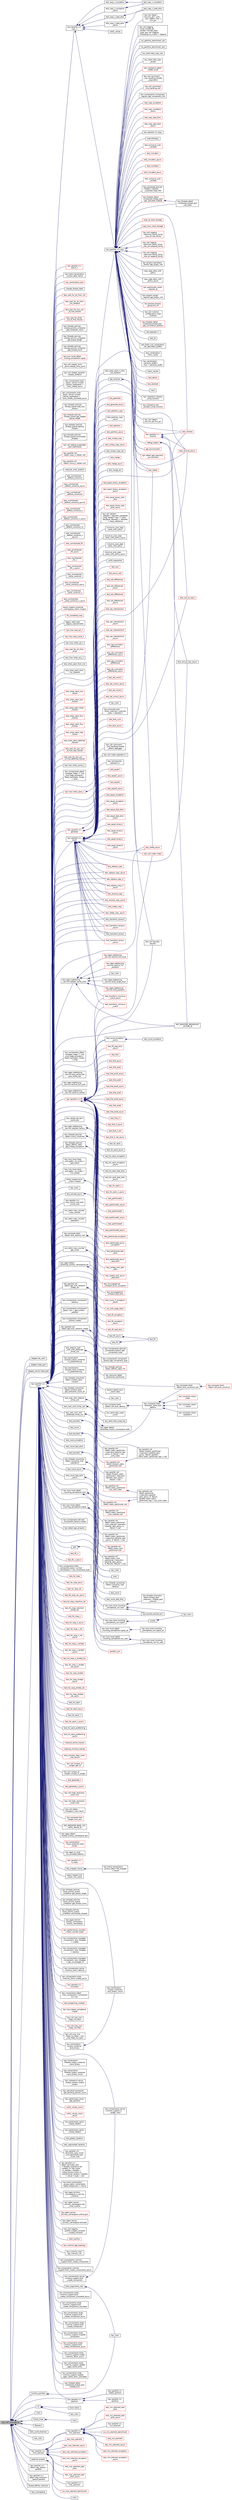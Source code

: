 digraph "hpx::util::unwrapping"
{
  edge [fontname="Helvetica",fontsize="10",labelfontname="Helvetica",labelfontsize="10"];
  node [fontname="Helvetica",fontsize="10",shape=record];
  rankdir="LR";
  Node9430 [label="hpx::util::unwrapping",height=0.2,width=0.4,color="black", fillcolor="grey75", style="filled", fontcolor="black"];
  Node9430 -> Node9431 [dir="back",color="midnightblue",fontsize="10",style="solid",fontname="Helvetica"];
  Node9431 [label="stepper::do_work",height=0.2,width=0.4,color="black", fillcolor="white", style="filled",URL="$d0/da6/structstepper.html#ab70640537c94b0a39819e9860b6d5270"];
  Node9430 -> Node9432 [dir="back",color="midnightblue",fontsize="10",style="solid",fontname="Helvetica"];
  Node9432 [label="stepper::heat_part",height=0.2,width=0.4,color="black", fillcolor="white", style="filled",URL="$d0/da6/structstepper.html#aa73df55693dd4fbf438c791547966e05"];
  Node9430 -> Node9433 [dir="back",color="midnightblue",fontsize="10",style="solid",fontname="Helvetica"];
  Node9433 [label="stepper_server::heat_part",height=0.2,width=0.4,color="black", fillcolor="white", style="filled",URL="$d5/d90/structstepper__server.html#afa5b8f3719715ca2c7c7c70ebc54797c"];
  Node9430 -> Node9434 [dir="back",color="midnightblue",fontsize="10",style="solid",fontname="Helvetica"];
  Node9434 [label="hpx::parallel::v1::\lcopy_n",height=0.2,width=0.4,color="black", fillcolor="white", style="filled",URL="$db/db9/namespacehpx_1_1parallel_1_1v1.html#a62b381b00123e950f7cd81ae9b16c4a6"];
  Node9434 -> Node9435 [dir="back",color="midnightblue",fontsize="10",style="solid",fontname="Helvetica"];
  Node9435 [label="hpx::parallel::v1::copy",height=0.2,width=0.4,color="black", fillcolor="white", style="filled",URL="$db/db9/namespacehpx_1_1parallel_1_1v1.html#a502f993845638113034b4a1629b7a3c7"];
  Node9435 -> Node9436 [dir="back",color="midnightblue",fontsize="10",style="solid",fontname="Helvetica"];
  Node9436 [label="hpx::util::detail::\lany::fxn_ptr::fxn_ptr",height=0.2,width=0.4,color="black", fillcolor="white", style="filled",URL="$d7/dcb/structhpx_1_1util_1_1detail_1_1any_1_1fxn__ptr.html#ac412cd5fb1858a7626b032904bfcc99d"];
  Node9435 -> Node9437 [dir="back",color="midnightblue",fontsize="10",style="solid",fontname="Helvetica"];
  Node9437 [label="hpx::util::detail::\lany::fxn_ptr\< void,\l void, Vtable, Char \>\l::fxn_ptr",height=0.2,width=0.4,color="black", fillcolor="white", style="filled",URL="$d4/dfd/structhpx_1_1util_1_1detail_1_1any_1_1fxn__ptr_3_01void_00_01void_00_01_vtable_00_01_char_01_4.html#a34b8b84c43fba3e9c96736494926ef9e"];
  Node9435 -> Node9438 [dir="back",color="midnightblue",fontsize="10",style="solid",fontname="Helvetica"];
  Node9438 [label="hpx::util::logging\l::array::shared_ptr\l_holder\< format_base\l_type, hpx::util::logging\l::threading::no_mutex \>::append",height=0.2,width=0.4,color="black", fillcolor="white", style="filled",URL="$d3/d8f/classhpx_1_1util_1_1logging_1_1array_1_1shared__ptr__holder.html#a048beba4280ba0e17bf9b63e48202479"];
  Node9435 -> Node9439 [dir="back",color="midnightblue",fontsize="10",style="solid",fontname="Helvetica"];
  Node9439 [label="run_partition_benchmark_std",height=0.2,width=0.4,color="black", fillcolor="white", style="filled",URL="$d9/d88/benchmark__partition_8cpp.html#a8587bbea477cabbc07fb8c0909fda4bf"];
  Node9435 -> Node9440 [dir="back",color="midnightblue",fontsize="10",style="solid",fontname="Helvetica"];
  Node9440 [label="run_partition_benchmark_hpx",height=0.2,width=0.4,color="black", fillcolor="white", style="filled",URL="$d9/d88/benchmark__partition_8cpp.html#a5c3c49868cd7a8f750c0d4d67d90501c"];
  Node9435 -> Node9441 [dir="back",color="midnightblue",fontsize="10",style="solid",fontname="Helvetica"];
  Node9441 [label="any_tests::test_copy_ctor",height=0.2,width=0.4,color="black", fillcolor="white", style="filled",URL="$de/db0/namespaceany__tests.html#a4d2963fdb2362116cd7576b469e16554"];
  Node9435 -> Node9442 [dir="back",color="midnightblue",fontsize="10",style="solid",fontname="Helvetica"];
  Node9442 [label="any_tests::test_copy\l_assign",height=0.2,width=0.4,color="black", fillcolor="white", style="filled",URL="$de/db0/namespaceany__tests.html#aedf0528c40685a62151d9d189d9478a8"];
  Node9435 -> Node9443 [dir="back",color="midnightblue",fontsize="10",style="solid",fontname="Helvetica"];
  Node9443 [label="hpx::iostreams::detail\l::buffer::write",height=0.2,width=0.4,color="red", fillcolor="white", style="filled",URL="$d0/d8a/structhpx_1_1iostreams_1_1detail_1_1buffer.html#a3806c1acdff428b6a80e01c3304b1320"];
  Node9435 -> Node9445 [dir="back",color="midnightblue",fontsize="10",style="solid",fontname="Helvetica"];
  Node9445 [label="hpx::util::command\l_line_handling::handle\l_arguments",height=0.2,width=0.4,color="black", fillcolor="white", style="filled",URL="$d2/df0/structhpx_1_1util_1_1command__line__handling.html#a1aa8a009a61fe583bf8de6e144846eee"];
  Node9435 -> Node9446 [dir="back",color="midnightblue",fontsize="10",style="solid",fontname="Helvetica"];
  Node9446 [label="hpx::util::command\l_line_handling::call",height=0.2,width=0.4,color="red", fillcolor="white", style="filled",URL="$d2/df0/structhpx_1_1util_1_1command__line__handling.html#a88a7542cea910b1dcb77191654c3419e"];
  Node9435 -> Node9449 [dir="back",color="midnightblue",fontsize="10",style="solid",fontname="Helvetica"];
  Node9449 [label="hpx::components::component\l_registry::get_component_info",height=0.2,width=0.4,color="black", fillcolor="white", style="filled",URL="$de/da5/structhpx_1_1components_1_1component__registry.html#a12bb12c156afc3b514f5ae5aed45090f",tooltip="Return the ini-information for all contained components. "];
  Node9435 -> Node9450 [dir="back",color="midnightblue",fontsize="10",style="solid",fontname="Helvetica"];
  Node9450 [label="hpx::util::index::index",height=0.2,width=0.4,color="red", fillcolor="white", style="filled",URL="$de/d30/classhpx_1_1util_1_1index.html#abf882e9cdd8bf9d95b4faba144f9caed",tooltip="Effects: Zero-initializes each component. "];
  Node9435 -> Node9461 [dir="back",color="midnightblue",fontsize="10",style="solid",fontname="Helvetica"];
  Node9461 [label="hpx::util::bounds::\lbounds",height=0.2,width=0.4,color="black", fillcolor="white", style="filled",URL="$d4/d1b/classhpx_1_1util_1_1bounds.html#a601f156f60c6e659628f03d389770fe7",tooltip="Effects: Zero-initializes each component. "];
  Node9435 -> Node9462 [dir="back",color="midnightblue",fontsize="10",style="solid",fontname="Helvetica"];
  Node9462 [label="test_copy_exception",height=0.2,width=0.4,color="red", fillcolor="white", style="filled",URL="$d9/d54/copy_8cpp.html#a8ffc3bbb8c0f16b653e0f5c7cc243f21"];
  Node9435 -> Node9464 [dir="back",color="midnightblue",fontsize="10",style="solid",fontname="Helvetica"];
  Node9464 [label="test_copy_exception\l_async",height=0.2,width=0.4,color="red", fillcolor="white", style="filled",URL="$d9/d54/copy_8cpp.html#a975f6058b2ad575758bb9c1b54a1c464"];
  Node9435 -> Node9465 [dir="back",color="midnightblue",fontsize="10",style="solid",fontname="Helvetica"];
  Node9465 [label="test_copy_bad_alloc",height=0.2,width=0.4,color="red", fillcolor="white", style="filled",URL="$d9/d54/copy_8cpp.html#a4c5374392b9ae4528dc31288a3a45d20"];
  Node9435 -> Node9467 [dir="back",color="midnightblue",fontsize="10",style="solid",fontname="Helvetica"];
  Node9467 [label="test_copy_bad_alloc\l_async",height=0.2,width=0.4,color="red", fillcolor="white", style="filled",URL="$d9/d54/copy_8cpp.html#aae3d66abea479b770899329ccb071715"];
  Node9435 -> Node9468 [dir="back",color="midnightblue",fontsize="10",style="solid",fontname="Helvetica"];
  Node9468 [label="hpx::parallel::v1::copy",height=0.2,width=0.4,color="black", fillcolor="white", style="filled",URL="$db/db9/namespacehpx_1_1parallel_1_1v1.html#acbc0b8406e3e0e109cbbae1ba799520f"];
  Node9435 -> Node9469 [dir="back",color="midnightblue",fontsize="10",style="solid",fontname="Helvetica"];
  Node9469 [label="matrixMultiply",height=0.2,width=0.4,color="black", fillcolor="white", style="filled",URL="$dd/d84/cublas__matmul_8cpp.html#aa067c394898cc546b800722bc5eae6ee"];
  Node9435 -> Node9470 [dir="back",color="midnightblue",fontsize="10",style="solid",fontname="Helvetica"];
  Node9470 [label="hpx::detail::get_execution\l_environment",height=0.2,width=0.4,color="red", fillcolor="white", style="filled",URL="$d5/dbe/namespacehpx_1_1detail.html#a3e32a0565372de65928b1a495a4e9d2b"];
  Node9435 -> Node9475 [dir="back",color="midnightblue",fontsize="10",style="solid",fontname="Helvetica"];
  Node9475 [label="test_exclusive_scan\l_validate",height=0.2,width=0.4,color="red", fillcolor="white", style="filled",URL="$df/d8d/exclusive__scan__validate_8cpp.html#a3ad0827210ccbc9a0b7c3f7082df3661"];
  Node9435 -> Node9478 [dir="back",color="midnightblue",fontsize="10",style="solid",fontname="Helvetica"];
  Node9478 [label="test_includes1",height=0.2,width=0.4,color="red", fillcolor="white", style="filled",URL="$dc/d10/includes_8cpp.html#ac9a328bca1819c3cf102403b9e78af4d"];
  Node9435 -> Node9480 [dir="back",color="midnightblue",fontsize="10",style="solid",fontname="Helvetica"];
  Node9480 [label="test_includes1_async",height=0.2,width=0.4,color="red", fillcolor="white", style="filled",URL="$dc/d10/includes_8cpp.html#a54dad366ee0ed5b7f40cb5bf2eb78c8b"];
  Node9435 -> Node9481 [dir="back",color="midnightblue",fontsize="10",style="solid",fontname="Helvetica"];
  Node9481 [label="test_includes2",height=0.2,width=0.4,color="red", fillcolor="white", style="filled",URL="$dc/d10/includes_8cpp.html#aa28131ce41bfe9d6f55063ecaaa95d0b"];
  Node9435 -> Node9483 [dir="back",color="midnightblue",fontsize="10",style="solid",fontname="Helvetica"];
  Node9483 [label="test_includes2_async",height=0.2,width=0.4,color="red", fillcolor="white", style="filled",URL="$dc/d10/includes_8cpp.html#a74f23df4b3d3dfced1942f74518c545e"];
  Node9435 -> Node9484 [dir="back",color="midnightblue",fontsize="10",style="solid",fontname="Helvetica"];
  Node9484 [label="test_inclusive_scan\l_validate",height=0.2,width=0.4,color="red", fillcolor="white", style="filled",URL="$d1/d1e/inclusive__scan__tests_8hpp.html#a2576aec37ed584e4e707efc8e894d04f"];
  Node9435 -> Node9487 [dir="back",color="midnightblue",fontsize="10",style="solid",fontname="Helvetica"];
  Node9487 [label="get_environment",height=0.2,width=0.4,color="red", fillcolor="white", style="filled",URL="$df/ddc/launch__process_8cpp.html#a0cf78c7984634501049f3dc46fd28d69"];
  Node9435 -> Node9489 [dir="back",color="midnightblue",fontsize="10",style="solid",fontname="Helvetica"];
  Node9489 [label="hpx::parcelset::policies\l::libfabric::libfabric\l_controller::boot_PMI",height=0.2,width=0.4,color="black", fillcolor="white", style="filled",URL="$db/d9f/classhpx_1_1parcelset_1_1policies_1_1libfabric_1_1libfabric__controller.html#a8107a3c0779afb2b6f59b6f2d7fed085"];
  Node9435 -> Node9490 [dir="back",color="midnightblue",fontsize="10",style="solid",fontname="Helvetica"];
  Node9490 [label="copy_to_local_storage",height=0.2,width=0.4,color="red", fillcolor="white", style="filled",URL="$db/daa/network__storage_8cpp.html#a4a30e53cccd72e7de949feb0415f8d20"];
  Node9435 -> Node9493 [dir="back",color="midnightblue",fontsize="10",style="solid",fontname="Helvetica"];
  Node9493 [label="copy_from_local_storage",height=0.2,width=0.4,color="red", fillcolor="white", style="filled",URL="$db/daa/network__storage_8cpp.html#a6abda1483818c08b41b9b2eeb5d974a3"];
  Node9435 -> Node9494 [dir="back",color="midnightblue",fontsize="10",style="solid",fontname="Helvetica"];
  Node9494 [label="hpx::util::logging\l::optimize::cache_string\l_one_str::set_string",height=0.2,width=0.4,color="red", fillcolor="white", style="filled",URL="$d2/df1/structhpx_1_1util_1_1logging_1_1optimize_1_1cache__string__one__str.html#a68a6011976ebbb742364cbdcbbad654c"];
  Node9435 -> Node9497 [dir="back",color="midnightblue",fontsize="10",style="solid",fontname="Helvetica"];
  Node9497 [label="hpx::util::logging\l::optimize::cache_string\l_one_str::prepend_string",height=0.2,width=0.4,color="red", fillcolor="white", style="filled",URL="$d2/df1/structhpx_1_1util_1_1logging_1_1optimize_1_1cache__string__one__str.html#ac65d8bb47cd38308b999f665ec8e743f"];
  Node9435 -> Node9499 [dir="back",color="midnightblue",fontsize="10",style="solid",fontname="Helvetica"];
  Node9499 [label="hpx::util::logging\l::optimize::cache_string\l_one_str::append_string",height=0.2,width=0.4,color="red", fillcolor="white", style="filled",URL="$d2/df1/structhpx_1_1util_1_1logging_1_1optimize_1_1cache__string__one__str.html#aa454ed031c9577ea72be70dc9db7fb0e"];
  Node9435 -> Node9501 [dir="back",color="midnightblue",fontsize="10",style="solid",fontname="Helvetica"];
  Node9501 [label="hpx::plugins::parcelport\l_factory::get_plugin_info",height=0.2,width=0.4,color="black", fillcolor="white", style="filled",URL="$d2/d50/structhpx_1_1plugins_1_1parcelport__factory.html#ae0bfc9ba44b48f0fab21ce8ad91f98aa"];
  Node9435 -> Node9502 [dir="back",color="midnightblue",fontsize="10",style="solid",fontname="Helvetica"];
  Node9502 [label="copy_algo_tests_with\l_policy",height=0.2,width=0.4,color="black", fillcolor="white", style="filled",URL="$d9/d91/partitioned__vector__copy_8cpp.html#ae0e3f9d05350442941fbd4339e31e6be"];
  Node9435 -> Node9503 [dir="back",color="midnightblue",fontsize="10",style="solid",fontname="Helvetica"];
  Node9503 [label="copy_algo_tests_with\l_policy_async",height=0.2,width=0.4,color="black", fillcolor="white", style="filled",URL="$d9/d91/partitioned__vector__copy_8cpp.html#a2a8bfcd77f2b6d1bef69bbfcd08f2ca3"];
  Node9435 -> Node9504 [dir="back",color="midnightblue",fontsize="10",style="solid",fontname="Helvetica"];
  Node9504 [label="hpx::partitioned_vector\l::register_as",height=0.2,width=0.4,color="red", fillcolor="white", style="filled",URL="$d1/d60/classhpx_1_1partitioned__vector.html#aa5bc9806884a016563badd3631acba76"];
  Node9435 -> Node9507 [dir="back",color="midnightblue",fontsize="10",style="solid",fontname="Helvetica"];
  Node9507 [label="hpx::plugins::plugin\l_registry::get_plugin_info",height=0.2,width=0.4,color="black", fillcolor="white", style="filled",URL="$d2/d92/structhpx_1_1plugins_1_1plugin__registry.html#ac91702c64cc8940454562390d79e341f",tooltip="Return the ini-information for all contained components. "];
  Node9435 -> Node9508 [dir="back",color="midnightblue",fontsize="10",style="solid",fontname="Helvetica"];
  Node9508 [label="hpx.process.process\l_group.join_all",height=0.2,width=0.4,color="red", fillcolor="white", style="filled",URL="$d5/d67/classhpx_1_1process_1_1process__group.html#adcfb796ea57830ecf0c854f89e10f7b0"];
  Node9435 -> Node9510 [dir="back",color="midnightblue",fontsize="10",style="solid",fontname="Helvetica"];
  Node9510 [label="test_reverse",height=0.2,width=0.4,color="red", fillcolor="white", style="filled",URL="$d8/dc4/reverse_8cpp.html#a698a7dfc93bebfd1903e9279d728b478"];
  Node9435 -> Node9512 [dir="back",color="midnightblue",fontsize="10",style="solid",fontname="Helvetica"];
  Node9512 [label="test_reverse_async",height=0.2,width=0.4,color="red", fillcolor="white", style="filled",URL="$d8/dc4/reverse_8cpp.html#a98d04b1d1b66041667a0b108cb75bd94"];
  Node9435 -> Node9513 [dir="back",color="midnightblue",fontsize="10",style="solid",fontname="Helvetica"];
  Node9513 [label="hpx::parallel::v1::\lreverse",height=0.2,width=0.4,color="red", fillcolor="white", style="filled",URL="$db/db9/namespacehpx_1_1parallel_1_1v1.html#a6bbf1266e4c8218912dd6b0f4e45af81"];
  Node9513 -> Node9510 [dir="back",color="midnightblue",fontsize="10",style="solid",fontname="Helvetica"];
  Node9513 -> Node9512 [dir="back",color="midnightblue",fontsize="10",style="solid",fontname="Helvetica"];
  Node9513 -> Node9522 [dir="back",color="midnightblue",fontsize="10",style="solid",fontname="Helvetica"];
  Node9522 [label="HPX_REGISTER_BROADCAST\l_ACTION_ID",height=0.2,width=0.4,color="black", fillcolor="white", style="filled",URL="$de/d5c/runtime__support__server_8cpp.html#a2c7fd60adfab122ae67b173ad73fc706"];
  Node9435 -> Node9523 [dir="back",color="midnightblue",fontsize="10",style="solid",fontname="Helvetica"];
  Node9523 [label="test_rotate",height=0.2,width=0.4,color="red", fillcolor="white", style="filled",URL="$d7/d5d/rotate_8cpp.html#ab8a8520d8bdef3f9022bc5377426d949"];
  Node9435 -> Node9525 [dir="back",color="midnightblue",fontsize="10",style="solid",fontname="Helvetica"];
  Node9525 [label="test_rotate_async",height=0.2,width=0.4,color="red", fillcolor="white", style="filled",URL="$d7/d5d/rotate_8cpp.html#ae3e37eb13d1c555e7ec861e99599cecb"];
  Node9435 -> Node9526 [dir="back",color="midnightblue",fontsize="10",style="solid",fontname="Helvetica"];
  Node9526 [label="hpx::util::runtime\l_configuration::load\l_modules",height=0.2,width=0.4,color="black", fillcolor="white", style="filled",URL="$d8/d70/classhpx_1_1util_1_1runtime__configuration.html#a684c450613a1e9286639e43b793a07ce"];
  Node9435 -> Node9527 [dir="back",color="midnightblue",fontsize="10",style="solid",fontname="Helvetica"];
  Node9527 [label="hpx::threads::detail\l::scheduled_thread_pool\l::set_state",height=0.2,width=0.4,color="black", fillcolor="white", style="filled",URL="$d2/df7/classhpx_1_1threads_1_1detail_1_1scheduled__thread__pool.html#a4c5c2e57730a788a22926759bcc07972"];
  Node9435 -> Node9528 [dir="back",color="midnightblue",fontsize="10",style="solid",fontname="Helvetica"];
  Node9528 [label="hpx::threads::detail\l::scheduled_thread_pool\l::get_executed_threads",height=0.2,width=0.4,color="red", fillcolor="white", style="filled",URL="$d2/df7/classhpx_1_1threads_1_1detail_1_1scheduled__thread__pool.html#a752993760499d1faf511432e3230620a"];
  Node9528 -> Node9527 [dir="back",color="midnightblue",fontsize="10",style="solid",fontname="Helvetica"];
  Node9435 -> Node9531 [dir="back",color="midnightblue",fontsize="10",style="solid",fontname="Helvetica"];
  Node9531 [label="hpx::threads::detail\l::scheduled_thread_pool\l::get_cumulative_duration",height=0.2,width=0.4,color="red", fillcolor="white", style="filled",URL="$d2/df7/classhpx_1_1threads_1_1detail_1_1scheduled__thread__pool.html#a8d4a988d98693b637a1591ecbc404721"];
  Node9435 -> Node9532 [dir="back",color="midnightblue",fontsize="10",style="solid",fontname="Helvetica"];
  Node9532 [label="std::operator\<\<",height=0.2,width=0.4,color="black", fillcolor="white", style="filled",URL="$d8/dcc/namespacestd.html#a7b26db8bc46202080a4c579d92a9013a"];
  Node9435 -> Node9533 [dir="back",color="midnightblue",fontsize="10",style="solid",fontname="Helvetica"];
  Node9533 [label="test_fp",height=0.2,width=0.4,color="black", fillcolor="white", style="filled",URL="$d8/d4f/serialization__unordered__map_8cpp.html#a1562c7873e81687d6bf131c9993a198d"];
  Node9435 -> Node9534 [dir="back",color="midnightblue",fontsize="10",style="solid",fontname="Helvetica"];
  Node9534 [label="test_fixed_size_initialization\l_for_persistent_buffers",height=0.2,width=0.4,color="black", fillcolor="white", style="filled",URL="$d1/d00/serialize__buffer_8cpp.html#abe9b6b9d0e6120127310acff16e660e4"];
  Node9435 -> Node9535 [dir="back",color="midnightblue",fontsize="10",style="solid",fontname="Helvetica"];
  Node9535 [label="test_initialization\l_from_vector",height=0.2,width=0.4,color="black", fillcolor="white", style="filled",URL="$d1/d00/serialize__buffer_8cpp.html#a7c7ba2950fb1f3ce99c5a169b38ecbc6"];
  Node9435 -> Node9536 [dir="back",color="midnightblue",fontsize="10",style="solid",fontname="Helvetica"];
  Node9536 [label="hpx::serialization\l::serialize_buffer\<\l char \>::serialize_buffer",height=0.2,width=0.4,color="black", fillcolor="white", style="filled",URL="$dd/d44/classhpx_1_1serialization_1_1serialize__buffer.html#a02f6fb2c4b1df266d4efadea9db6c959"];
  Node9435 -> Node9537 [dir="back",color="midnightblue",fontsize="10",style="solid",fontname="Helvetica"];
  Node9537 [label="debug::output",height=0.2,width=0.4,color="red", fillcolor="white", style="filled",URL="$d2/dde/namespacedebug.html#abf30712c4e5a6ef52e7161d55681751f"];
  Node9537 -> Node9539 [dir="back",color="midnightblue",fontsize="10",style="solid",fontname="Helvetica"];
  Node9539 [label="test_sort_by_key1",height=0.2,width=0.4,color="red", fillcolor="white", style="filled",URL="$df/daa/sort__by__key_8cpp.html#a8652239ac3ed0857d7ab6d8a87ee38d5"];
  Node9537 -> Node9541 [dir="back",color="midnightblue",fontsize="10",style="solid",fontname="Helvetica"];
  Node9541 [label="test_sort_by_key_async",height=0.2,width=0.4,color="black", fillcolor="white", style="filled",URL="$df/daa/sort__by__key_8cpp.html#ac09b80a6ff7103516379f571e4f168ce"];
  Node9435 -> Node9542 [dir="back",color="midnightblue",fontsize="10",style="solid",fontname="Helvetica"];
  Node9542 [label="check_results",height=0.2,width=0.4,color="black", fillcolor="white", style="filled",URL="$da/d5f/stream_8cpp.html#a35f01bec8b4f294117e3760cc2239993"];
  Node9435 -> Node9543 [dir="back",color="midnightblue",fontsize="10",style="solid",fontname="Helvetica"];
  Node9543 [label="test_dense",height=0.2,width=0.4,color="red", fillcolor="white", style="filled",URL="$d5/d98/tests_8hh.html#afc18472d3b5d5c43c321bab65a841aec"];
  Node9435 -> Node9546 [dir="back",color="midnightblue",fontsize="10",style="solid",fontname="Helvetica"];
  Node9546 [label="test_blocked",height=0.2,width=0.4,color="red", fillcolor="white", style="filled",URL="$d5/d98/tests_8hh.html#a0dc326736d80613005e0cd8046735b9e"];
  Node9435 -> Node9547 [dir="back",color="midnightblue",fontsize="10",style="solid",fontname="Helvetica"];
  Node9547 [label="main",height=0.2,width=0.4,color="black", fillcolor="white", style="filled",URL="$dd/d98/transform__iterator2_8cpp.html#ae66f6b31b5ad750f1fe042a706a4e3d4"];
  Node9435 -> Node9548 [dir="back",color="midnightblue",fontsize="10",style="solid",fontname="Helvetica"];
  Node9548 [label="hpx::iostreams::iterator\l_write_function",height=0.2,width=0.4,color="black", fillcolor="white", style="filled",URL="$dd/d1d/namespacehpx_1_1iostreams.html#a1168c74b2882f91d7bfe07df782a84b1"];
  Node9435 -> Node9549 [dir="back",color="midnightblue",fontsize="10",style="solid",fontname="Helvetica"];
  Node9549 [label="hpx::iostreams::std\l_ostream_write_function",height=0.2,width=0.4,color="red", fillcolor="white", style="filled",URL="$dd/d1d/namespacehpx_1_1iostreams.html#a370c267b7f506c4627590a921b3e604b"];
  Node9434 -> Node9551 [dir="back",color="midnightblue",fontsize="10",style="solid",fontname="Helvetica"];
  Node9551 [label="test_copy_n_exception",height=0.2,width=0.4,color="black", fillcolor="white", style="filled",URL="$d3/d44/copyn_8cpp.html#abe4e05d78a05b84674e56fe6c39fca90"];
  Node9551 -> Node9552 [dir="back",color="midnightblue",fontsize="10",style="solid",fontname="Helvetica"];
  Node9552 [label="test_copy_n_exception",height=0.2,width=0.4,color="black", fillcolor="white", style="filled",URL="$d3/d44/copyn_8cpp.html#a759f36646bff1264f307657be7256457"];
  Node9434 -> Node9553 [dir="back",color="midnightblue",fontsize="10",style="solid",fontname="Helvetica"];
  Node9553 [label="test_copy_n_exception\l_async",height=0.2,width=0.4,color="black", fillcolor="white", style="filled",URL="$d3/d44/copyn_8cpp.html#a42328f0b598518eafcc7b94d6a28425d"];
  Node9553 -> Node9552 [dir="back",color="midnightblue",fontsize="10",style="solid",fontname="Helvetica"];
  Node9434 -> Node9554 [dir="back",color="midnightblue",fontsize="10",style="solid",fontname="Helvetica"];
  Node9554 [label="test_copy_n_bad_alloc",height=0.2,width=0.4,color="black", fillcolor="white", style="filled",URL="$d3/d44/copyn_8cpp.html#a74eb1f7d59b681e15d11f90c85f48147"];
  Node9554 -> Node9555 [dir="back",color="midnightblue",fontsize="10",style="solid",fontname="Helvetica"];
  Node9555 [label="test_copy_n_bad_alloc",height=0.2,width=0.4,color="black", fillcolor="white", style="filled",URL="$d3/d44/copyn_8cpp.html#a7670322fc993a56ef4dfba081e71275d"];
  Node9434 -> Node9556 [dir="back",color="midnightblue",fontsize="10",style="solid",fontname="Helvetica"];
  Node9556 [label="test_copy_n_bad_alloc\l_async",height=0.2,width=0.4,color="black", fillcolor="white", style="filled",URL="$d3/d44/copyn_8cpp.html#af27e7c5f4571120910ce3c0567280b50"];
  Node9556 -> Node9555 [dir="back",color="midnightblue",fontsize="10",style="solid",fontname="Helvetica"];
  Node9434 -> Node9557 [dir="back",color="midnightblue",fontsize="10",style="solid",fontname="Helvetica"];
  Node9557 [label="verify_values",height=0.2,width=0.4,color="black", fillcolor="white", style="filled",URL="$d7/dfb/partitioned__vector__scan_8hpp.html#a1b81c4c13d30b08cac00db9b75578cf1"];
  Node9430 -> Node9558 [dir="back",color="midnightblue",fontsize="10",style="solid",fontname="Helvetica"];
  Node9558 [label="hpx::parallel::v1::\lcount",height=0.2,width=0.4,color="black", fillcolor="white", style="filled",URL="$db/db9/namespacehpx_1_1parallel_1_1v1.html#a19d058114a2bd44801aab4176b188e23"];
  Node9558 -> Node9559 [dir="back",color="midnightblue",fontsize="10",style="solid",fontname="Helvetica"];
  Node9559 [label="hpx::agas::addressing\l_service::gva_cache_key\l::gva_cache_key",height=0.2,width=0.4,color="black", fillcolor="white", style="filled",URL="$d0/d9c/structhpx_1_1agas_1_1addressing__service_1_1gva__cache__key.html#acecfbda8da5778456192cab1265b29ba"];
  Node9558 -> Node9560 [dir="back",color="midnightblue",fontsize="10",style="solid",fontname="Helvetica"];
  Node9560 [label="hpx::agas::addressing\l_service::resolve_full_local",height=0.2,width=0.4,color="black", fillcolor="white", style="filled",URL="$db/d58/structhpx_1_1agas_1_1addressing__service.html#a6195cfc66f93111dd1e0252b5bd4a712"];
  Node9558 -> Node9561 [dir="back",color="midnightblue",fontsize="10",style="solid",fontname="Helvetica"];
  Node9561 [label="hpx::agas::addressing\l_service::resolve_cached",height=0.2,width=0.4,color="black", fillcolor="white", style="filled",URL="$db/d58/structhpx_1_1agas_1_1addressing__service.html#a5d63a4e7a5e442e1d19692d6f71673e6"];
  Node9558 -> Node9562 [dir="back",color="midnightblue",fontsize="10",style="solid",fontname="Helvetica"];
  Node9562 [label="hpx::agas::addressing\l_service::update_cache_entry",height=0.2,width=0.4,color="black", fillcolor="white", style="filled",URL="$db/d58/structhpx_1_1agas_1_1addressing__service.html#ab49f7530592fc5c804c94720b8ffd61d"];
  Node9562 -> Node9563 [dir="back",color="midnightblue",fontsize="10",style="solid",fontname="Helvetica"];
  Node9563 [label="hpx::agas::addressing\l_service::bind_range_local",height=0.2,width=0.4,color="black", fillcolor="white", style="filled",URL="$db/d58/structhpx_1_1agas_1_1addressing__service.html#ab1d0ff454f580a5082a9b5d25b4f06fd",tooltip="Bind unique range of global ids to given base address. "];
  Node9562 -> Node9564 [dir="back",color="midnightblue",fontsize="10",style="solid",fontname="Helvetica"];
  Node9564 [label="hpx::agas::addressing\l_service::bind_postproc",height=0.2,width=0.4,color="red", fillcolor="white", style="filled",URL="$db/d58/structhpx_1_1agas_1_1addressing__service.html#ae6f42662e19483b27cbf2e2779104b6c"];
  Node9562 -> Node9566 [dir="back",color="midnightblue",fontsize="10",style="solid",fontname="Helvetica"];
  Node9566 [label="hpx::agas::addressing\l_service::resolve_full_local",height=0.2,width=0.4,color="red", fillcolor="white", style="filled",URL="$db/d58/structhpx_1_1agas_1_1addressing__service.html#af089b92023be321f1e101f8666f79d56"];
  Node9562 -> Node9568 [dir="back",color="midnightblue",fontsize="10",style="solid",fontname="Helvetica"];
  Node9568 [label="hpx::agas::addressing\l_service::resolve_full\l_postproc",height=0.2,width=0.4,color="red", fillcolor="white", style="filled",URL="$db/d58/structhpx_1_1agas_1_1addressing__service.html#a9adf9683a9e200a15224e7c04f8d6339"];
  Node9562 -> Node9632 [dir="back",color="midnightblue",fontsize="10",style="solid",fontname="Helvetica"];
  Node9632 [label="hpx_main",height=0.2,width=0.4,color="black", fillcolor="white", style="filled",URL="$d1/d4f/local__address__rebind_8cpp.html#aaf67a3863f19ff7033e239ebb1204fb7"];
  Node9562 -> Node9522 [dir="back",color="midnightblue",fontsize="10",style="solid",fontname="Helvetica"];
  Node9558 -> Node9636 [dir="back",color="midnightblue",fontsize="10",style="solid",fontname="Helvetica"];
  Node9636 [label="hpx::agas::addressing\l_service::register_factory",height=0.2,width=0.4,color="black", fillcolor="white", style="filled",URL="$db/d58/structhpx_1_1agas_1_1addressing__service.html#a844d33bc815e5d556363cb03dca4842e",tooltip="Register a factory for a specific component type. "];
  Node9636 -> Node9637 [dir="back",color="midnightblue",fontsize="10",style="solid",fontname="Helvetica"];
  Node9637 [label="hpx::components::component\l_factory::get_component_type",height=0.2,width=0.4,color="black", fillcolor="white", style="filled",URL="$d9/dc0/structhpx_1_1components_1_1component__factory.html#afa5dee3f6360badd1daabe8baf869597",tooltip="Return the unique identifier of the component type this factory is responsible for. "];
  Node9636 -> Node9638 [dir="back",color="midnightblue",fontsize="10",style="solid",fontname="Helvetica"];
  Node9638 [label="hpx::components::derived\l_component_factory::get\l_component_type",height=0.2,width=0.4,color="black", fillcolor="white", style="filled",URL="$de/d5d/structhpx_1_1components_1_1derived__component__factory.html#a3d20b53768bd83e1b96550fa6ad9899f",tooltip="Return the unique identifier of the component type this factory is responsible for. "];
  Node9558 -> Node9639 [dir="back",color="midnightblue",fontsize="10",style="solid",fontname="Helvetica"];
  Node9639 [label="hpx::threads::policies\l::detail::count_initialized",height=0.2,width=0.4,color="black", fillcolor="white", style="filled",URL="$d5/d1a/namespacehpx_1_1threads_1_1policies_1_1detail.html#a28a8562de43906755977c312023a89eb"];
  Node9639 -> Node9640 [dir="back",color="midnightblue",fontsize="10",style="solid",fontname="Helvetica"];
  Node9640 [label="hpx::threads::policies\l::detail::affinity_data::init",height=0.2,width=0.4,color="red", fillcolor="white", style="filled",URL="$d7/d9b/structhpx_1_1threads_1_1policies_1_1detail_1_1affinity__data.html#af1b5d1af92b58e065b42048f9114f107"];
  Node9558 -> Node9641 [dir="back",color="midnightblue",fontsize="10",style="solid",fontname="Helvetica"];
  Node9641 [label="hpx::threads::policies\l::detail::affinity_data\l::get_thread_occupancy",height=0.2,width=0.4,color="black", fillcolor="white", style="filled",URL="$d7/d9b/structhpx_1_1threads_1_1policies_1_1detail_1_1affinity__data.html#a07b92d102e9741c4d8382e4acd8cb105"];
  Node9641 -> Node9642 [dir="back",color="midnightblue",fontsize="10",style="solid",fontname="Helvetica"];
  Node9642 [label="hpx::resource::detail\l::partitioner::partitioner",height=0.2,width=0.4,color="black", fillcolor="white", style="filled",URL="$d0/dab/classhpx_1_1resource_1_1detail_1_1partitioner.html#af7c74cfa12348b3443c6a40c2263ff7e"];
  Node9558 -> Node9643 [dir="back",color="midnightblue",fontsize="10",style="solid",fontname="Helvetica"];
  Node9643 [label="gva_cache_key::gva\l_cache_key",height=0.2,width=0.4,color="black", fillcolor="white", style="filled",URL="$de/d0d/structgva__cache__key.html#a6812780b5b3b4a05557840e8c4a6cc7c"];
  Node9558 -> Node9644 [dir="back",color="midnightblue",fontsize="10",style="solid",fontname="Helvetica"];
  Node9644 [label="hpx::compute::traits\l::detail::bulk_construct::call",height=0.2,width=0.4,color="black", fillcolor="white", style="filled",URL="$d4/d56/structhpx_1_1compute_1_1traits_1_1detail_1_1bulk__construct.html#ac74edb5f18b085d23c7ad03af163598d"];
  Node9644 -> Node9645 [dir="back",color="midnightblue",fontsize="10",style="solid",fontname="Helvetica"];
  Node9645 [label="hpx::compute::traits\l::detail::call_bulk_construct",height=0.2,width=0.4,color="red", fillcolor="white", style="filled",URL="$d5/df2/namespacehpx_1_1compute_1_1traits_1_1detail.html#af161f27a44ee388e391ecd25340ebd79"];
  Node9558 -> Node9648 [dir="back",color="midnightblue",fontsize="10",style="solid",fontname="Helvetica"];
  Node9648 [label="hpx::compute::traits\l::detail::bulk_destroy::call",height=0.2,width=0.4,color="black", fillcolor="white", style="filled",URL="$d4/dcf/structhpx_1_1compute_1_1traits_1_1detail_1_1bulk__destroy.html#a65c2cb2dcbe0d2d76fc9f48302cd56d8"];
  Node9648 -> Node9649 [dir="back",color="midnightblue",fontsize="10",style="solid",fontname="Helvetica"];
  Node9649 [label="hpx::compute::traits\l::detail::call_bulk_destroy",height=0.2,width=0.4,color="black", fillcolor="white", style="filled",URL="$d5/df2/namespacehpx_1_1compute_1_1traits_1_1detail.html#acc13444e66b79935de52111e1f28f164"];
  Node9649 -> Node9650 [dir="back",color="midnightblue",fontsize="10",style="solid",fontname="Helvetica"];
  Node9650 [label="hpx::compute::traits\l::allocator_traits::bulk\l_destroy",height=0.2,width=0.4,color="black", fillcolor="white", style="filled",URL="$dc/d38/structhpx_1_1compute_1_1traits_1_1allocator__traits.html#a79ea07e626d594a9890675db2b56063f"];
  Node9650 -> Node9644 [dir="back",color="midnightblue",fontsize="10",style="solid",fontname="Helvetica"];
  Node9650 -> Node9651 [dir="back",color="midnightblue",fontsize="10",style="solid",fontname="Helvetica"];
  Node9651 [label="hpx::compute::vector\l::~vector",height=0.2,width=0.4,color="black", fillcolor="white", style="filled",URL="$d3/d81/classhpx_1_1compute_1_1vector.html#a41a36d1562bc3b393601a0fa1daddebc"];
  Node9650 -> Node9652 [dir="back",color="midnightblue",fontsize="10",style="solid",fontname="Helvetica"];
  Node9652 [label="hpx::compute::vector\l::operator=",height=0.2,width=0.4,color="black", fillcolor="white", style="filled",URL="$d3/d81/classhpx_1_1compute_1_1vector.html#af7a661d2859bd3450d264abbe91705c0"];
  Node9650 -> Node9653 [dir="back",color="midnightblue",fontsize="10",style="solid",fontname="Helvetica"];
  Node9653 [label="hpx::compute::vector\l::clear",height=0.2,width=0.4,color="red", fillcolor="white", style="filled",URL="$d3/d81/classhpx_1_1compute_1_1vector.html#a78bbb0340ae717182e48a19de09b4d82"];
  Node9558 -> Node9649 [dir="back",color="midnightblue",fontsize="10",style="solid",fontname="Helvetica"];
  Node9558 -> Node9650 [dir="back",color="midnightblue",fontsize="10",style="solid",fontname="Helvetica"];
  Node9558 -> Node9655 [dir="back",color="midnightblue",fontsize="10",style="solid",fontname="Helvetica"];
  Node9655 [label="hpx::lcos::local::base\l_and_gate\< no_mutex \>\l::get_future",height=0.2,width=0.4,color="black", fillcolor="white", style="filled",URL="$df/d91/structhpx_1_1lcos_1_1local_1_1base__and__gate.html#a9cbcd9fe46997ee4fa44fe0fdf3fa395",tooltip="get a future allowing to wait for the gate to fire "];
  Node9558 -> Node9656 [dir="back",color="midnightblue",fontsize="10",style="solid",fontname="Helvetica"];
  Node9656 [label="hpx::lcos::local::base\l_and_gate\< no_mutex \>\l::init_locked",height=0.2,width=0.4,color="black", fillcolor="white", style="filled",URL="$df/d91/structhpx_1_1lcos_1_1local_1_1base__and__gate.html#a85b84ec329f8939fbccbe784c0567e9e"];
  Node9558 -> Node9657 [dir="back",color="midnightblue",fontsize="10",style="solid",fontname="Helvetica"];
  Node9657 [label="boost::inspect::ascii\l_check::inspect",height=0.2,width=0.4,color="black", fillcolor="white", style="filled",URL="$df/d41/classboost_1_1inspect_1_1ascii__check.html#a42c51a97f6f401032bb06a96f48a96dd"];
  Node9657 -> Node9658 [dir="back",color="midnightblue",fontsize="10",style="solid",fontname="Helvetica"];
  Node9658 [label="boost::inspect::ascii\l_check::desc",height=0.2,width=0.4,color="black", fillcolor="white", style="filled",URL="$df/d41/classboost_1_1inspect_1_1ascii__check.html#a645f9f7b272f2137ccb5a25402a697e7"];
  Node9558 -> Node9659 [dir="back",color="midnightblue",fontsize="10",style="solid",fontname="Helvetica"];
  Node9659 [label="hpx_main",height=0.2,width=0.4,color="black", fillcolor="white", style="filled",URL="$d3/d4c/async__local_8cpp.html#aefd26dd818037509b2241068d57e3e1d"];
  Node9558 -> Node9660 [dir="back",color="midnightblue",fontsize="10",style="solid",fontname="Helvetica"];
  Node9660 [label="test_remote_async",height=0.2,width=0.4,color="black", fillcolor="white", style="filled",URL="$dd/dd8/async__remote_8cpp.html#ac9fb603a20fe776399062d78f9ad4844"];
  Node9660 -> Node9661 [dir="back",color="midnightblue",fontsize="10",style="solid",fontname="Helvetica"];
  Node9661 [label="hpx_main",height=0.2,width=0.4,color="black", fillcolor="white", style="filled",URL="$dd/dd8/async__remote_8cpp.html#aefd26dd818037509b2241068d57e3e1d"];
  Node9558 -> Node9662 [dir="back",color="midnightblue",fontsize="10",style="solid",fontname="Helvetica"];
  Node9662 [label="hpx::parallel::v3::\lauto_chunk_size::auto\l_chunk_size",height=0.2,width=0.4,color="black", fillcolor="white", style="filled",URL="$d5/dad/structhpx_1_1parallel_1_1v3_1_1auto__chunk__size.html#a63003d60652494486f49eb058ad40528"];
  Node9558 -> Node9663 [dir="back",color="midnightblue",fontsize="10",style="solid",fontname="Helvetica"];
  Node9663 [label="any_tests::copy_counter\l::copy_counter",height=0.2,width=0.4,color="black", fillcolor="white", style="filled",URL="$d9/d99/structany__tests_1_1copy__counter.html#ac24473e37314d8ecd531bb1733109ca5"];
  Node9558 -> Node9664 [dir="back",color="midnightblue",fontsize="10",style="solid",fontname="Helvetica"];
  Node9664 [label="any_tests::copy_counter\l::operator=",height=0.2,width=0.4,color="black", fillcolor="white", style="filled",URL="$d9/d99/structany__tests_1_1copy__counter.html#a2fc9f27cb3580a424c7909d60c66a5e9"];
  Node9558 -> Node9665 [dir="back",color="midnightblue",fontsize="10",style="solid",fontname="Helvetica"];
  Node9665 [label="any_tests::copy_counter\l::get_count",height=0.2,width=0.4,color="black", fillcolor="white", style="filled",URL="$d9/d99/structany__tests_1_1copy__counter.html#a8323d67d1a98a937f4e3cc2180963dbd"];
  Node9665 -> Node9666 [dir="back",color="midnightblue",fontsize="10",style="solid",fontname="Helvetica"];
  Node9666 [label="any_tests::test_swap\l_small",height=0.2,width=0.4,color="black", fillcolor="white", style="filled",URL="$de/db0/namespaceany__tests.html#a5a9f3ac333174dc1cc9a9f39d996b4d2"];
  Node9665 -> Node9667 [dir="back",color="midnightblue",fontsize="10",style="solid",fontname="Helvetica"];
  Node9667 [label="any_tests::test_swap_big",height=0.2,width=0.4,color="black", fillcolor="white", style="filled",URL="$de/db0/namespaceany__tests.html#a0567012862bab4ad7821c706fcaa2035"];
  Node9558 -> Node9666 [dir="back",color="midnightblue",fontsize="10",style="solid",fontname="Helvetica"];
  Node9558 -> Node9667 [dir="back",color="midnightblue",fontsize="10",style="solid",fontname="Helvetica"];
  Node9558 -> Node9604 [dir="back",color="midnightblue",fontsize="10",style="solid",fontname="Helvetica"];
  Node9604 [label="hpx::agas::detail::\lbootstrap_locality_namespace::ptr",height=0.2,width=0.4,color="black", fillcolor="white", style="filled",URL="$d2/d28/structhpx_1_1agas_1_1detail_1_1bootstrap__locality__namespace.html#a5d4dcef228d9a8e6040f2e404546a7b8"];
  Node9604 -> Node9605 [dir="back",color="midnightblue",fontsize="10",style="solid",fontname="Helvetica"];
  Node9605 [label="hpx::agas::detail::\lbootstrap_locality_namespace::addr",height=0.2,width=0.4,color="black", fillcolor="white", style="filled",URL="$d2/d28/structhpx_1_1agas_1_1detail_1_1bootstrap__locality__namespace.html#a6a5b1a39f25283d49aae9a42b5c4388a"];
  Node9605 -> Node9604 [dir="back",color="midnightblue",fontsize="10",style="solid",fontname="Helvetica"];
  Node9558 -> Node9668 [dir="back",color="midnightblue",fontsize="10",style="solid",fontname="Helvetica"];
  Node9668 [label="hpx::parallel::util\l::detail::get_bulk_iteration_shape",height=0.2,width=0.4,color="black", fillcolor="white", style="filled",URL="$db/d3e/namespacehpx_1_1parallel_1_1util_1_1detail.html#a86f73d13121a4afd334a34da6074ea24"];
  Node9668 -> Node9669 [dir="back",color="midnightblue",fontsize="10",style="solid",fontname="Helvetica"];
  Node9669 [label="hpx::parallel::util\l::detail::static_partitioner::call",height=0.2,width=0.4,color="red", fillcolor="white", style="filled",URL="$d0/d26/structhpx_1_1parallel_1_1util_1_1detail_1_1static__partitioner.html#a55606c265351f432a032ffd3f526c9f0"];
  Node9669 -> Node9672 [dir="back",color="midnightblue",fontsize="10",style="solid",fontname="Helvetica"];
  Node9672 [label="hpx::parallel::util\l::detail::partitioner\l\< execution::parallel\l_task_policy, R, Result,\l parallel::traits::static\l_partitioner_tag \>::call_with_index",height=0.2,width=0.4,color="black", fillcolor="white", style="filled",URL="$d2/d63/structhpx_1_1parallel_1_1util_1_1detail_1_1partitioner_3_01execution_1_1parallel__task__policy_0969c76df517dcec21fca7bbe6c5e8dec.html#ae29ad3ded2e96492f8b0d3f89630c55b"];
  Node9668 -> Node9673 [dir="back",color="midnightblue",fontsize="10",style="solid",fontname="Helvetica"];
  Node9673 [label="hpx::parallel::util\l::detail::static_partitioner\l\< execution::parallel_task\l_policy, R, Result \>::call",height=0.2,width=0.4,color="black", fillcolor="white", style="filled",URL="$df/dd6/structhpx_1_1parallel_1_1util_1_1detail_1_1static__partitioner_3_01execution_1_1parallel__task__e307c4332e9603f100a00570fb182e4c.html#a6d9e6f39a7ed61b51f4172be35f686f9"];
  Node9668 -> Node9674 [dir="back",color="midnightblue",fontsize="10",style="solid",fontname="Helvetica"];
  Node9674 [label="hpx::parallel::util\l::detail::static_partitioner\l_with_cleanup::call",height=0.2,width=0.4,color="red", fillcolor="white", style="filled",URL="$df/d7d/structhpx_1_1parallel_1_1util_1_1detail_1_1static__partitioner__with__cleanup.html#aeecd73fce300c09d9d3de28de56cd765"];
  Node9668 -> Node9677 [dir="back",color="midnightblue",fontsize="10",style="solid",fontname="Helvetica"];
  Node9677 [label="hpx::parallel::util\l::detail::static_partitioner\l_with_cleanup\< execution\l::parallel_task_policy, R,\l Result \>::call",height=0.2,width=0.4,color="black", fillcolor="white", style="filled",URL="$df/dd6/structhpx_1_1parallel_1_1util_1_1detail_1_1static__partitioner__with__cleanup_3_01execution_1_1pee81c4d5fba158bd787d5798cd50c2c1.html#a8ad4ccadbe61740176e6186256233fd2"];
  Node9668 -> Node9678 [dir="back",color="midnightblue",fontsize="10",style="solid",fontname="Helvetica"];
  Node9678 [label="hpx::parallel::util\l::detail::static_scan\l_partitioner::call",height=0.2,width=0.4,color="red", fillcolor="white", style="filled",URL="$d6/dba/structhpx_1_1parallel_1_1util_1_1detail_1_1static__scan__partitioner.html#a25ea6c014eef58f375a3ecbb2185ba0c"];
  Node9668 -> Node9681 [dir="back",color="midnightblue",fontsize="10",style="solid",fontname="Helvetica"];
  Node9681 [label="hpx::parallel::util\l::detail::static_scan\l_partitioner\< execution\l::parallel_task_policy,\l R, Result1, Result2 \>::call",height=0.2,width=0.4,color="black", fillcolor="white", style="filled",URL="$de/d2e/structhpx_1_1parallel_1_1util_1_1detail_1_1static__scan__partitioner_3_01execution_1_1parallel__8e160c3c419a57c7f05e2f191722824c.html#a64299a0bd2c41bac5cd118e8ff392410"];
  Node9558 -> Node9682 [dir="back",color="midnightblue",fontsize="10",style="solid",fontname="Helvetica"];
  Node9682 [label="hpx::parallel::util\l::detail::get_bulk_iteration\l_shape_idx",height=0.2,width=0.4,color="black", fillcolor="white", style="filled",URL="$db/d3e/namespacehpx_1_1parallel_1_1util_1_1detail.html#a370c3e6a87ef9d31db12d80ae3733443"];
  Node9682 -> Node9683 [dir="back",color="midnightblue",fontsize="10",style="solid",fontname="Helvetica"];
  Node9683 [label="hpx::parallel::util\l::detail::foreach_static\l_partitioner::call",height=0.2,width=0.4,color="red", fillcolor="white", style="filled",URL="$d6/d6a/structhpx_1_1parallel_1_1util_1_1detail_1_1foreach__static__partitioner.html#adacc835452ced27726fb88e340a65546"];
  Node9683 -> Node9685 [dir="back",color="midnightblue",fontsize="10",style="solid",fontname="Helvetica"];
  Node9685 [label="hpx::parallel::util\l::detail::foreach_partitioner\l\< execution::parallel_task\l_policy, Result, parallel::\ltraits::static_partitioner_tag \>::call",height=0.2,width=0.4,color="black", fillcolor="white", style="filled",URL="$dc/dea/structhpx_1_1parallel_1_1util_1_1detail_1_1foreach__partitioner_3_01execution_1_1parallel__task_15c413fade2c2ea381c529c90fb01b95.html#a8231aec9aa2b550686dfb09068355222"];
  Node9682 -> Node9686 [dir="back",color="midnightblue",fontsize="10",style="solid",fontname="Helvetica"];
  Node9686 [label="hpx::parallel::util\l::detail::foreach_static\l_partitioner\< execution\l::parallel_task_policy,\l Result \>::call",height=0.2,width=0.4,color="black", fillcolor="white", style="filled",URL="$dc/d70/structhpx_1_1parallel_1_1util_1_1detail_1_1foreach__static__partitioner_3_01execution_1_1paralle8626d5c4384767c8555b9966fc809b75.html#a4879597fc0c82d45142cb561100c86f4"];
  Node9682 -> Node9687 [dir="back",color="midnightblue",fontsize="10",style="solid",fontname="Helvetica"];
  Node9687 [label="hpx::parallel::util\l::detail::static_partitioner\l::call_with_index",height=0.2,width=0.4,color="red", fillcolor="white", style="filled",URL="$d0/d26/structhpx_1_1parallel_1_1util_1_1detail_1_1static__partitioner.html#a042b7839c8ab773e61517e0d1581a02d"];
  Node9687 -> Node9672 [dir="back",color="midnightblue",fontsize="10",style="solid",fontname="Helvetica"];
  Node9682 -> Node9689 [dir="back",color="midnightblue",fontsize="10",style="solid",fontname="Helvetica"];
  Node9689 [label="hpx::parallel::util\l::detail::static_partitioner\l\< execution::parallel_task\l_policy, R, Result \>::call\l_with_index",height=0.2,width=0.4,color="black", fillcolor="white", style="filled",URL="$df/dd6/structhpx_1_1parallel_1_1util_1_1detail_1_1static__partitioner_3_01execution_1_1parallel__task__e307c4332e9603f100a00570fb182e4c.html#ac1f9791eef7a7d0965e568a55d384ad9"];
  Node9558 -> Node9690 [dir="back",color="midnightblue",fontsize="10",style="solid",fontname="Helvetica"];
  Node9690 [label="hpx::components::component\l::destroy",height=0.2,width=0.4,color="black", fillcolor="white", style="filled",URL="$d2/d0b/classhpx_1_1components_1_1component.html#a83324df9d2a3574db8949c9198cb7375",tooltip="The function destroy is used for destruction and de-allocation of instances of the derived components..."];
  Node9558 -> Node9691 [dir="back",color="midnightblue",fontsize="10",style="solid",fontname="Helvetica"];
  Node9691 [label="hpx::components::component\l_base\< row \>::get_current\l_address",height=0.2,width=0.4,color="black", fillcolor="white", style="filled",URL="$d2/de6/classhpx_1_1components_1_1component__base.html#a158c6874c847422beb28c9deee381907"];
  Node9558 -> Node9692 [dir="back",color="midnightblue",fontsize="10",style="solid",fontname="Helvetica"];
  Node9692 [label="hpx::components::component\l_factory::create",height=0.2,width=0.4,color="black", fillcolor="white", style="filled",URL="$d9/dc0/structhpx_1_1components_1_1component__factory.html#a858e92b3c7dde85fad2a22361550c5a7",tooltip="Create one or more new component instances. "];
  Node9558 -> Node9693 [dir="back",color="midnightblue",fontsize="10",style="solid",fontname="Helvetica"];
  Node9693 [label="test_wait_until_times_out",height=0.2,width=0.4,color="black", fillcolor="white", style="filled",URL="$d1/ded/tests_2unit_2lcos_2condition__variable_8cpp.html#aea5657395fd47b474e1f427561446d10"];
  Node9693 -> Node9694 [dir="back",color="midnightblue",fontsize="10",style="solid",fontname="Helvetica"];
  Node9694 [label="hpx_main",height=0.2,width=0.4,color="black", fillcolor="white", style="filled",URL="$d1/ded/tests_2unit_2lcos_2condition__variable_8cpp.html#a255f773d830db5ca937cff11c2692fa2"];
  Node9558 -> Node9695 [dir="back",color="midnightblue",fontsize="10",style="solid",fontname="Helvetica"];
  Node9695 [label="test_wait_until_with\l_predicate_times_out",height=0.2,width=0.4,color="black", fillcolor="white", style="filled",URL="$d1/ded/tests_2unit_2lcos_2condition__variable_8cpp.html#addabd721978fd49994293916b65085e8"];
  Node9695 -> Node9694 [dir="back",color="midnightblue",fontsize="10",style="solid",fontname="Helvetica"];
  Node9558 -> Node9696 [dir="back",color="midnightblue",fontsize="10",style="solid",fontname="Helvetica"];
  Node9696 [label="test_relative_wait\l_until_with_predicate\l_times_out",height=0.2,width=0.4,color="black", fillcolor="white", style="filled",URL="$d1/ded/tests_2unit_2lcos_2condition__variable_8cpp.html#ae174356f5cc84c994b8e627d0779855e"];
  Node9696 -> Node9694 [dir="back",color="midnightblue",fontsize="10",style="solid",fontname="Helvetica"];
  Node9558 -> Node9697 [dir="back",color="midnightblue",fontsize="10",style="solid",fontname="Helvetica"];
  Node9697 [label="test_wait_until_relative\l_times_out",height=0.2,width=0.4,color="black", fillcolor="white", style="filled",URL="$d1/ded/tests_2unit_2lcos_2condition__variable_8cpp.html#a43133d1c1ffc4f3e5ae0e94721453bfe"];
  Node9697 -> Node9694 [dir="back",color="midnightblue",fontsize="10",style="solid",fontname="Helvetica"];
  Node9558 -> Node9698 [dir="back",color="midnightblue",fontsize="10",style="solid",fontname="Helvetica"];
  Node9698 [label="hpx::serialization\l::erased_output_container\l::is_preprocessing",height=0.2,width=0.4,color="black", fillcolor="white", style="filled",URL="$d8/db8/structhpx_1_1serialization_1_1erased__output__container.html#aa893cee06e2bb5d09a9fe42d9a07b5ff"];
  Node9558 -> Node9699 [dir="back",color="midnightblue",fontsize="10",style="solid",fontname="Helvetica"];
  Node9699 [label="hpx::serialization\l::erased_input_container\l::is_preprocessing",height=0.2,width=0.4,color="black", fillcolor="white", style="filled",URL="$de/d06/structhpx_1_1serialization_1_1erased__input__container.html#a64ed24fc6d533fb36561b19644495873"];
  Node9558 -> Node9700 [dir="back",color="midnightblue",fontsize="10",style="solid",fontname="Helvetica"];
  Node9700 [label="hpx::threads::coroutines\l::detail::context_base\l::unique",height=0.2,width=0.4,color="black", fillcolor="white", style="filled",URL="$db/d5b/classhpx_1_1threads_1_1coroutines_1_1detail_1_1context__base.html#a69e8102773b72342232710adecad9d73"];
  Node9558 -> Node9701 [dir="back",color="midnightblue",fontsize="10",style="solid",fontname="Helvetica"];
  Node9701 [label="hpx::threads::coroutines\l::detail::context_base\l::get_allocation_count_all",height=0.2,width=0.4,color="black", fillcolor="white", style="filled",URL="$db/d5b/classhpx_1_1threads_1_1coroutines_1_1detail_1_1context__base.html#a000ba35d5ac42a3deac7540d8c119465"];
  Node9558 -> Node9702 [dir="back",color="midnightblue",fontsize="10",style="solid",fontname="Helvetica"];
  Node9702 [label="test_bounds1",height=0.2,width=0.4,color="black", fillcolor="white", style="filled",URL="$db/dbc/coordinate_8cpp.html#a8c6bc40ca40e765c1df197938c9a475d"];
  Node9702 -> Node9703 [dir="back",color="midnightblue",fontsize="10",style="solid",fontname="Helvetica"];
  Node9703 [label="main",height=0.2,width=0.4,color="black", fillcolor="white", style="filled",URL="$db/dbc/coordinate_8cpp.html#ae66f6b31b5ad750f1fe042a706a4e3d4"];
  Node9558 -> Node9704 [dir="back",color="midnightblue",fontsize="10",style="solid",fontname="Helvetica"];
  Node9704 [label="test_bounds2",height=0.2,width=0.4,color="black", fillcolor="white", style="filled",URL="$db/dbc/coordinate_8cpp.html#a096ca88ee31f17366206933116c1f64e"];
  Node9704 -> Node9703 [dir="back",color="midnightblue",fontsize="10",style="solid",fontname="Helvetica"];
  Node9558 -> Node9705 [dir="back",color="midnightblue",fontsize="10",style="solid",fontname="Helvetica"];
  Node9705 [label="test_bounds3",height=0.2,width=0.4,color="black", fillcolor="white", style="filled",URL="$db/dbc/coordinate_8cpp.html#ae6ce52a15a47eb0cee423f5944dc322a"];
  Node9705 -> Node9703 [dir="back",color="midnightblue",fontsize="10",style="solid",fontname="Helvetica"];
  Node9558 -> Node9435 [dir="back",color="midnightblue",fontsize="10",style="solid",fontname="Helvetica"];
  Node9558 -> Node9434 [dir="back",color="midnightblue",fontsize="10",style="solid",fontname="Helvetica"];
  Node9558 -> Node9706 [dir="back",color="midnightblue",fontsize="10",style="solid",fontname="Helvetica"];
  Node9706 [label="hpx::threads::coroutines\l::detail::coroutine_impl\l::operator()",height=0.2,width=0.4,color="black", fillcolor="white", style="filled",URL="$d7/dd2/classhpx_1_1threads_1_1coroutines_1_1detail_1_1coroutine__impl.html#a9e9734e8516ed51824b453f5abaa8435"];
  Node9706 -> Node9707 [dir="back",color="midnightblue",fontsize="10",style="solid",fontname="Helvetica"];
  Node9707 [label="hpx::threads::coroutines\l::detail::coroutine_impl\l::destroy",height=0.2,width=0.4,color="black", fillcolor="white", style="filled",URL="$d7/dd2/classhpx_1_1threads_1_1coroutines_1_1detail_1_1coroutine__impl.html#a0d0ac8814a0f567b7a6733974e3ceed4"];
  Node9558 -> Node9708 [dir="back",color="midnightblue",fontsize="10",style="solid",fontname="Helvetica"];
  Node9708 [label="test_count",height=0.2,width=0.4,color="black", fillcolor="white", style="filled",URL="$de/d3a/count__tests_8hpp.html#adb14e941c026b6ad84f53dec4f32c557"];
  Node9558 -> Node9709 [dir="back",color="midnightblue",fontsize="10",style="solid",fontname="Helvetica"];
  Node9709 [label="test_count_async",height=0.2,width=0.4,color="black", fillcolor="white", style="filled",URL="$de/d3a/count__tests_8hpp.html#a4621580b458537fa0a2fd6953e037a6a"];
  Node9709 -> Node9710 [dir="back",color="midnightblue",fontsize="10",style="solid",fontname="Helvetica"];
  Node9710 [label="test_count",height=0.2,width=0.4,color="black", fillcolor="white", style="filled",URL="$d3/d01/count_8cpp.html#a9ccb319728607ee71e8c8d4a6f847a62"];
  Node9558 -> Node9711 [dir="back",color="midnightblue",fontsize="10",style="solid",fontname="Helvetica"];
  Node9711 [label="test_count_exception",height=0.2,width=0.4,color="black", fillcolor="white", style="filled",URL="$de/d3a/count__tests_8hpp.html#adbde9fbf4434fe9320503044b3b2c464"];
  Node9558 -> Node9712 [dir="back",color="midnightblue",fontsize="10",style="solid",fontname="Helvetica"];
  Node9712 [label="test_count_exception\l_async",height=0.2,width=0.4,color="black", fillcolor="white", style="filled",URL="$de/d3a/count__tests_8hpp.html#ab0cd91de016499bfe205083429b6785a"];
  Node9712 -> Node9713 [dir="back",color="midnightblue",fontsize="10",style="solid",fontname="Helvetica"];
  Node9713 [label="test_count_exception",height=0.2,width=0.4,color="black", fillcolor="white", style="filled",URL="$d3/d01/count_8cpp.html#ae23acdd376e0fb1388a90579e927a768"];
  Node9558 -> Node9714 [dir="back",color="midnightblue",fontsize="10",style="solid",fontname="Helvetica"];
  Node9714 [label="test_count_bad_alloc",height=0.2,width=0.4,color="black", fillcolor="white", style="filled",URL="$de/d3a/count__tests_8hpp.html#a5bc414d6715d9db79b7f328d971cf7b7"];
  Node9558 -> Node9715 [dir="back",color="midnightblue",fontsize="10",style="solid",fontname="Helvetica"];
  Node9715 [label="test_count_bad_alloc\l_async",height=0.2,width=0.4,color="black", fillcolor="white", style="filled",URL="$de/d3a/count__tests_8hpp.html#ab6f5cd5abb77116db322db53775acdea"];
  Node9715 -> Node9716 [dir="back",color="midnightblue",fontsize="10",style="solid",fontname="Helvetica"];
  Node9716 [label="test_count_bad_alloc",height=0.2,width=0.4,color="black", fillcolor="white", style="filled",URL="$d3/d01/count_8cpp.html#a128561c46179f7dfd8146cfb885f189c"];
  Node9558 -> Node9717 [dir="back",color="midnightblue",fontsize="10",style="solid",fontname="Helvetica"];
  Node9717 [label="hpx::lcos::local::counting\l_semaphore_var::wait",height=0.2,width=0.4,color="black", fillcolor="white", style="filled",URL="$df/d53/classhpx_1_1lcos_1_1local_1_1counting__semaphore__var.html#a803c6b370e225e49b5033bbb4e7e91a1",tooltip="Wait for the semaphore to be signaled. "];
  Node9717 -> Node9718 [dir="back",color="midnightblue",fontsize="10",style="solid",fontname="Helvetica"];
  Node9718 [label="hpx_main",height=0.2,width=0.4,color="black", fillcolor="white", style="filled",URL="$df/de9/counting__semaphore_8cpp.html#aefd26dd818037509b2241068d57e3e1d"];
  Node9717 -> Node9719 [dir="back",color="midnightblue",fontsize="10",style="solid",fontname="Helvetica"];
  Node9719 [label="hpx.process.process.join",height=0.2,width=0.4,color="black", fillcolor="white", style="filled",URL="$d3/d41/classhpx_1_1process_1_1process.html#acc7ec4687f3bf5ae121ef7b494d991d8"];
  Node9717 -> Node9720 [dir="back",color="midnightblue",fontsize="10",style="solid",fontname="Helvetica"];
  Node9720 [label="hpx::threads::executors\l::detail::thread_pool\l_executor::~thread_pool\l_executor",height=0.2,width=0.4,color="black", fillcolor="white", style="filled",URL="$d0/d20/classhpx_1_1threads_1_1executors_1_1detail_1_1thread__pool__executor.html#a985ac5d8e9202879fdfb64789caf44ea"];
  Node9558 -> Node9721 [dir="back",color="midnightblue",fontsize="10",style="solid",fontname="Helvetica"];
  Node9721 [label="hpx::lcos::local::counting\l_semaphore_var::try_wait",height=0.2,width=0.4,color="black", fillcolor="white", style="filled",URL="$df/d53/classhpx_1_1lcos_1_1local_1_1counting__semaphore__var.html#a81da6f6de5f9518e74768cde90d9d5b7",tooltip="Try to wait for the semaphore to be signaled. "];
  Node9558 -> Node9722 [dir="back",color="midnightblue",fontsize="10",style="solid",fontname="Helvetica"];
  Node9722 [label="hpx::lcos::local::counting\l_semaphore_var::signal",height=0.2,width=0.4,color="black", fillcolor="white", style="filled",URL="$df/d53/classhpx_1_1lcos_1_1local_1_1counting__semaphore__var.html#a5eab648deb92bdd61e680ea16d736f1a",tooltip="Signal the semaphore. "];
  Node9722 -> Node9723 [dir="back",color="midnightblue",fontsize="10",style="solid",fontname="Helvetica"];
  Node9723 [label="worker",height=0.2,width=0.4,color="black", fillcolor="white", style="filled",URL="$df/de9/counting__semaphore_8cpp.html#a0fa8b6f00a50c12c67081694e52808ed"];
  Node9723 -> Node9718 [dir="back",color="midnightblue",fontsize="10",style="solid",fontname="Helvetica"];
  Node9558 -> Node9724 [dir="back",color="midnightblue",fontsize="10",style="solid",fontname="Helvetica"];
  Node9724 [label="hpx::lcos::local::detail\l::counting_semaphore::wait",height=0.2,width=0.4,color="black", fillcolor="white", style="filled",URL="$d3/d61/classhpx_1_1lcos_1_1local_1_1detail_1_1counting__semaphore.html#a649923710c2ef70cfe2933926438d5fe"];
  Node9724 -> Node9717 [dir="back",color="midnightblue",fontsize="10",style="solid",fontname="Helvetica"];
  Node9724 -> Node9725 [dir="back",color="midnightblue",fontsize="10",style="solid",fontname="Helvetica"];
  Node9725 [label="hpx::lcos::local::detail\l::counting_semaphore::try_wait",height=0.2,width=0.4,color="black", fillcolor="white", style="filled",URL="$d3/d61/classhpx_1_1lcos_1_1local_1_1detail_1_1counting__semaphore.html#ac320439e96c0cda1540d408c75d26aa3"];
  Node9725 -> Node9721 [dir="back",color="midnightblue",fontsize="10",style="solid",fontname="Helvetica"];
  Node9724 -> Node9719 [dir="back",color="midnightblue",fontsize="10",style="solid",fontname="Helvetica"];
  Node9558 -> Node9725 [dir="back",color="midnightblue",fontsize="10",style="solid",fontname="Helvetica"];
  Node9558 -> Node9726 [dir="back",color="midnightblue",fontsize="10",style="solid",fontname="Helvetica"];
  Node9726 [label="hpx::lcos::local::detail\l::counting_semaphore::signal",height=0.2,width=0.4,color="black", fillcolor="white", style="filled",URL="$d3/d61/classhpx_1_1lcos_1_1local_1_1detail_1_1counting__semaphore.html#a927d73ef311e041d32c6ce124766899d"];
  Node9726 -> Node9722 [dir="back",color="midnightblue",fontsize="10",style="solid",fontname="Helvetica"];
  Node9726 -> Node9727 [dir="back",color="midnightblue",fontsize="10",style="solid",fontname="Helvetica"];
  Node9727 [label="hpx::lcos::local::detail\l::counting_semaphore::signal_all",height=0.2,width=0.4,color="black", fillcolor="white", style="filled",URL="$d3/d61/classhpx_1_1lcos_1_1local_1_1detail_1_1counting__semaphore.html#a182df19eb28dc4d52b76af0a215504c0"];
  Node9727 -> Node9728 [dir="back",color="midnightblue",fontsize="10",style="solid",fontname="Helvetica"];
  Node9728 [label="hpx::lcos::local::counting\l_semaphore_var::signal_all",height=0.2,width=0.4,color="black", fillcolor="white", style="filled",URL="$df/d53/classhpx_1_1lcos_1_1local_1_1counting__semaphore__var.html#ab84775371273cc64284cabe1477d46c0"];
  Node9558 -> Node9727 [dir="back",color="midnightblue",fontsize="10",style="solid",fontname="Helvetica"];
  Node9558 -> Node9729 [dir="back",color="midnightblue",fontsize="10",style="solid",fontname="Helvetica"];
  Node9729 [label="split",height=0.2,width=0.4,color="black", fillcolor="white", style="filled",URL="$d9/dca/created__executor_8cpp.html#a93788ea6faf31003f71a7ef49dbb0ec3"];
  Node9729 -> Node9730 [dir="back",color="midnightblue",fontsize="10",style="solid",fontname="Helvetica"];
  Node9730 [label="parallel_sum",height=0.2,width=0.4,color="red", fillcolor="white", style="filled",URL="$d9/dca/created__executor_8cpp.html#a80274c30da23d7824ffc381645cbcfeb"];
  Node9558 -> Node9733 [dir="back",color="midnightblue",fontsize="10",style="solid",fontname="Helvetica"];
  Node9733 [label="hpx::components::derived\l_component_factory::create",height=0.2,width=0.4,color="black", fillcolor="white", style="filled",URL="$de/d5d/structhpx_1_1components_1_1derived__component__factory.html#a0da5225841736d13d5a75247eca697df",tooltip="Create one or more new component instances. "];
  Node9558 -> Node9734 [dir="back",color="midnightblue",fontsize="10",style="solid",fontname="Helvetica"];
  Node9734 [label="hpx::parallel::v1::\lequal",height=0.2,width=0.4,color="black", fillcolor="white", style="filled",URL="$db/db9/namespacehpx_1_1parallel_1_1v1.html#a0c7fdfade58cb9d4dda65892a877aa58"];
  Node9734 -> Node9735 [dir="back",color="midnightblue",fontsize="10",style="solid",fontname="Helvetica"];
  Node9735 [label="hpx::compute::host\l::block_executor\< executor\l_type \>::operator=",height=0.2,width=0.4,color="black", fillcolor="white", style="filled",URL="$d5/d95/structhpx_1_1compute_1_1host_1_1block__executor.html#a2e94f39146de2e5db444d93100a1cd9d"];
  Node9734 -> Node9736 [dir="back",color="midnightblue",fontsize="10",style="solid",fontname="Helvetica"];
  Node9736 [label="test_bulk_sync",height=0.2,width=0.4,color="red", fillcolor="white", style="filled",URL="$d2/d56/bulk__async_8cpp.html#abcd3c113797813e7123226b2a864d5df"];
  Node9734 -> Node9738 [dir="back",color="midnightblue",fontsize="10",style="solid",fontname="Helvetica"];
  Node9738 [label="test_bulk_async",height=0.2,width=0.4,color="red", fillcolor="white", style="filled",URL="$d2/d56/bulk__async_8cpp.html#a0c9f242c44ff4818d7e4996d5ef3f5a5"];
  Node9734 -> Node9739 [dir="back",color="midnightblue",fontsize="10",style="solid",fontname="Helvetica"];
  Node9739 [label="hpx::util::command\l_line_handling::handle\l_attach_debugger",height=0.2,width=0.4,color="black", fillcolor="white", style="filled",URL="$d2/df0/structhpx_1_1util_1_1command__line__handling.html#ae8163b563d79e71fd4a62eb19be542c7"];
  Node9734 -> Node9740 [dir="back",color="midnightblue",fontsize="10",style="solid",fontname="Helvetica"];
  Node9740 [label="hpx::util::index::operator==",height=0.2,width=0.4,color="black", fillcolor="white", style="filled",URL="$de/d30/classhpx_1_1util_1_1index.html#a8d82b76f61811925b6490c13b9bfe2a4"];
  Node9734 -> Node9741 [dir="back",color="midnightblue",fontsize="10",style="solid",fontname="Helvetica"];
  Node9741 [label="hpx::util::bounds::\loperator==",height=0.2,width=0.4,color="black", fillcolor="white", style="filled",URL="$d4/d1b/classhpx_1_1util_1_1bounds.html#a3fcbce36a9941e7fd6738943c7249e18"];
  Node9734 -> Node9742 [dir="back",color="midnightblue",fontsize="10",style="solid",fontname="Helvetica"];
  Node9742 [label="test_equal1",height=0.2,width=0.4,color="red", fillcolor="white", style="filled",URL="$df/d99/equal_8cpp.html#a993f6ad964cb4afb272f978a0a3e37d2"];
  Node9734 -> Node9744 [dir="back",color="midnightblue",fontsize="10",style="solid",fontname="Helvetica"];
  Node9744 [label="test_equal1_async",height=0.2,width=0.4,color="red", fillcolor="white", style="filled",URL="$df/d99/equal_8cpp.html#a597f8602188e12cea7368e6d9f6594e0"];
  Node9734 -> Node9745 [dir="back",color="midnightblue",fontsize="10",style="solid",fontname="Helvetica"];
  Node9745 [label="test_equal2",height=0.2,width=0.4,color="red", fillcolor="white", style="filled",URL="$df/d99/equal_8cpp.html#aa6286147cba8b8d2b0eaab5b94d8a677"];
  Node9734 -> Node9747 [dir="back",color="midnightblue",fontsize="10",style="solid",fontname="Helvetica"];
  Node9747 [label="test_equal2_async",height=0.2,width=0.4,color="red", fillcolor="white", style="filled",URL="$df/d99/equal_8cpp.html#a3359950a33be0341540aafc6ef22a748"];
  Node9734 -> Node9748 [dir="back",color="midnightblue",fontsize="10",style="solid",fontname="Helvetica"];
  Node9748 [label="test_equal_exception",height=0.2,width=0.4,color="red", fillcolor="white", style="filled",URL="$df/d99/equal_8cpp.html#a6692be2d4f8233c6a880b6e716ed3c21"];
  Node9734 -> Node9750 [dir="back",color="midnightblue",fontsize="10",style="solid",fontname="Helvetica"];
  Node9750 [label="test_equal_exception\l_async",height=0.2,width=0.4,color="red", fillcolor="white", style="filled",URL="$df/d99/equal_8cpp.html#aefe3cd6440e52513c0e461ceaa633561"];
  Node9734 -> Node9751 [dir="back",color="midnightblue",fontsize="10",style="solid",fontname="Helvetica"];
  Node9751 [label="test_equal_bad_alloc",height=0.2,width=0.4,color="red", fillcolor="white", style="filled",URL="$df/d99/equal_8cpp.html#af950f7fdd7126a3d4e7070031dc3d5df"];
  Node9734 -> Node9753 [dir="back",color="midnightblue",fontsize="10",style="solid",fontname="Helvetica"];
  Node9753 [label="test_equal_bad_alloc\l_async",height=0.2,width=0.4,color="red", fillcolor="white", style="filled",URL="$df/d99/equal_8cpp.html#ab3ba5ebcf2015b2ea24c68f1ac9bd45d"];
  Node9734 -> Node9754 [dir="back",color="midnightblue",fontsize="10",style="solid",fontname="Helvetica"];
  Node9754 [label="test_equal_binary1",height=0.2,width=0.4,color="red", fillcolor="white", style="filled",URL="$d2/ddd/equal__binary_8cpp.html#ac243042dee077edd93dabe07c31f9b67"];
  Node9734 -> Node9756 [dir="back",color="midnightblue",fontsize="10",style="solid",fontname="Helvetica"];
  Node9756 [label="test_equal_binary1\l_async",height=0.2,width=0.4,color="red", fillcolor="white", style="filled",URL="$d2/ddd/equal__binary_8cpp.html#a0bf303e8f092a05593843e28a35491da"];
  Node9734 -> Node9757 [dir="back",color="midnightblue",fontsize="10",style="solid",fontname="Helvetica"];
  Node9757 [label="test_equal_binary2",height=0.2,width=0.4,color="red", fillcolor="white", style="filled",URL="$d2/ddd/equal__binary_8cpp.html#af689980805cbcb82c9ff24d53a778984"];
  Node9734 -> Node9759 [dir="back",color="midnightblue",fontsize="10",style="solid",fontname="Helvetica"];
  Node9759 [label="test_equal_binary2\l_async",height=0.2,width=0.4,color="red", fillcolor="white", style="filled",URL="$d2/ddd/equal__binary_8cpp.html#a65247ce0883e15b03dd40be1d6b43f8d"];
  Node9734 -> Node9760 [dir="back",color="midnightblue",fontsize="10",style="solid",fontname="Helvetica"];
  Node9760 [label="test_equal_binary_exception",height=0.2,width=0.4,color="red", fillcolor="white", style="filled",URL="$d2/ddd/equal__binary_8cpp.html#aac0d8667f4a6b730f668fb793bf7a348"];
  Node9734 -> Node9762 [dir="back",color="midnightblue",fontsize="10",style="solid",fontname="Helvetica"];
  Node9762 [label="test_equal_binary_exception\l_async",height=0.2,width=0.4,color="red", fillcolor="white", style="filled",URL="$d2/ddd/equal__binary_8cpp.html#ab23d2d7b96fd0abd15e4c710481be38f"];
  Node9734 -> Node9763 [dir="back",color="midnightblue",fontsize="10",style="solid",fontname="Helvetica"];
  Node9763 [label="test_equal_binary_bad\l_alloc",height=0.2,width=0.4,color="red", fillcolor="white", style="filled",URL="$d2/ddd/equal__binary_8cpp.html#a6563a612c52fb145353dd711752ec0ab"];
  Node9734 -> Node9765 [dir="back",color="midnightblue",fontsize="10",style="solid",fontname="Helvetica"];
  Node9765 [label="test_equal_binary_bad\l_alloc_async",height=0.2,width=0.4,color="red", fillcolor="white", style="filled",URL="$d2/ddd/equal__binary_8cpp.html#ae142fdafd69712b8e1cd0eb516c06740"];
  Node9734 -> Node9766 [dir="back",color="midnightblue",fontsize="10",style="solid",fontname="Helvetica"];
  Node9766 [label="hpx::util::iterator\l_adaptor\< segment_unordered\l_map_iterator\< Key, T, Hash,\l KeyEqual, BaseIter \>, BaseIter\l \>::base_reference",height=0.2,width=0.4,color="black", fillcolor="white", style="filled",URL="$dd/d31/classhpx_1_1util_1_1iterator__adaptor.html#a94fc51756ea35a5e0b1523c242b7fb3c"];
  Node9734 -> Node9767 [dir="back",color="midnightblue",fontsize="10",style="solid",fontname="Helvetica"];
  Node9767 [label="test_merge",height=0.2,width=0.4,color="red", fillcolor="white", style="filled",URL="$db/d38/merge__range_8cpp.html#a2e0060748d277706ba728016568f1dbf"];
  Node9734 -> Node9770 [dir="back",color="midnightblue",fontsize="10",style="solid",fontname="Helvetica"];
  Node9770 [label="test_merge_async",height=0.2,width=0.4,color="red", fillcolor="white", style="filled",URL="$db/d38/merge__range_8cpp.html#ac7a94e614f43f22799d481ea272af59e"];
  Node9734 -> Node9771 [dir="back",color="midnightblue",fontsize="10",style="solid",fontname="Helvetica"];
  Node9771 [label="test_merge_etc",height=0.2,width=0.4,color="black", fillcolor="white", style="filled",URL="$dc/d10/merge__tests_8hpp.html#ad0f4882078c9e3e1f692464e67040c7a"];
  Node9734 -> Node9772 [dir="back",color="midnightblue",fontsize="10",style="solid",fontname="Helvetica"];
  Node9772 [label="test_partition_copy",height=0.2,width=0.4,color="red", fillcolor="white", style="filled",URL="$d9/dfa/partition__copy__tests_8hpp.html#ad9ddd8ab895684ada0894aaab61eb447"];
  Node9734 -> Node9774 [dir="back",color="midnightblue",fontsize="10",style="solid",fontname="Helvetica"];
  Node9774 [label="test_partition_copy\l_async",height=0.2,width=0.4,color="black", fillcolor="white", style="filled",URL="$d9/dfa/partition__copy__tests_8hpp.html#ac159394185d42c0081d696f41aff774c"];
  Node9734 -> Node9775 [dir="back",color="midnightblue",fontsize="10",style="solid",fontname="Helvetica"];
  Node9775 [label="test_partition",height=0.2,width=0.4,color="red", fillcolor="white", style="filled",URL="$df/dd8/partition__tests_8hpp.html#a4f40d9e862c5aaa7e64d56fc15f089ce"];
  Node9734 -> Node9778 [dir="back",color="midnightblue",fontsize="10",style="solid",fontname="Helvetica"];
  Node9778 [label="test_partition_async",height=0.2,width=0.4,color="red", fillcolor="white", style="filled",URL="$df/dd8/partition__tests_8hpp.html#aae3d4d8e7dafc0029ef1ef9296dd49da"];
  Node9734 -> Node9780 [dir="back",color="midnightblue",fontsize="10",style="solid",fontname="Helvetica"];
  Node9780 [label="exclusive_scan_algo\l_tests_with_policy",height=0.2,width=0.4,color="black", fillcolor="white", style="filled",URL="$d2/dda/partitioned__vector__exclusive__scan_8cpp.html#a4a261a1382349c14bb90c84e6c42992f"];
  Node9734 -> Node9781 [dir="back",color="midnightblue",fontsize="10",style="solid",fontname="Helvetica"];
  Node9781 [label="exclusive_scan_algo\l_tests_with_policy_async",height=0.2,width=0.4,color="black", fillcolor="white", style="filled",URL="$d2/dda/partitioned__vector__exclusive__scan_8cpp.html#a430eb978e18bd4deefe98774b98d73d0"];
  Node9734 -> Node9782 [dir="back",color="midnightblue",fontsize="10",style="solid",fontname="Helvetica"];
  Node9782 [label="inclusive_scan_algo\l_tests_with_policy",height=0.2,width=0.4,color="black", fillcolor="white", style="filled",URL="$d0/dd9/partitioned__vector__inclusive__scan_8cpp.html#a34738553072fae9ba4943c819d65ebaf"];
  Node9734 -> Node9783 [dir="back",color="midnightblue",fontsize="10",style="solid",fontname="Helvetica"];
  Node9783 [label="inclusive_scan_algo\l_tests_with_policy_async",height=0.2,width=0.4,color="black", fillcolor="white", style="filled",URL="$d0/dd9/partitioned__vector__inclusive__scan_8cpp.html#ab0bfeba9eb0de80c695d41005ad8d0a9"];
  Node9734 -> Node9784 [dir="back",color="midnightblue",fontsize="10",style="solid",fontname="Helvetica"];
  Node9784 [label="verify::sequential",height=0.2,width=0.4,color="black", fillcolor="white", style="filled",URL="$db/d9c/structverify.html#a9e306b7e822040bbb51f4a5ef9f6d193"];
  Node9734 -> Node9785 [dir="back",color="midnightblue",fontsize="10",style="solid",fontname="Helvetica"];
  Node9785 [label="test_replace_copy",height=0.2,width=0.4,color="red", fillcolor="white", style="filled",URL="$da/d69/replace__copy_8cpp.html#a549287bdbc50f6d0ee9398a1b96d0b3e"];
  Node9734 -> Node9787 [dir="back",color="midnightblue",fontsize="10",style="solid",fontname="Helvetica"];
  Node9787 [label="test_replace_copy_async",height=0.2,width=0.4,color="red", fillcolor="white", style="filled",URL="$da/d69/replace__copy_8cpp.html#a97e96f670ad38d3f3c03779deb3a346c"];
  Node9734 -> Node9788 [dir="back",color="midnightblue",fontsize="10",style="solid",fontname="Helvetica"];
  Node9788 [label="test_replace_copy_if",height=0.2,width=0.4,color="red", fillcolor="white", style="filled",URL="$d4/d1c/replace__copy__if_8cpp.html#aa848d9d1e416d0099784c89a557b0a5a"];
  Node9734 -> Node9790 [dir="back",color="midnightblue",fontsize="10",style="solid",fontname="Helvetica"];
  Node9790 [label="test_replace_copy_if\l_async",height=0.2,width=0.4,color="red", fillcolor="white", style="filled",URL="$d4/d1c/replace__copy__if_8cpp.html#aa32e57023525ecb3fe7d68c541ef1fb4"];
  Node9734 -> Node9510 [dir="back",color="midnightblue",fontsize="10",style="solid",fontname="Helvetica"];
  Node9734 -> Node9512 [dir="back",color="midnightblue",fontsize="10",style="solid",fontname="Helvetica"];
  Node9734 -> Node9791 [dir="back",color="midnightblue",fontsize="10",style="solid",fontname="Helvetica"];
  Node9791 [label="test_reverse_copy",height=0.2,width=0.4,color="red", fillcolor="white", style="filled",URL="$dd/d14/reverse__copy_8cpp.html#a298232cec66ae90b0563ba2508e907b5"];
  Node9734 -> Node9793 [dir="back",color="midnightblue",fontsize="10",style="solid",fontname="Helvetica"];
  Node9793 [label="test_reverse_copy_async",height=0.2,width=0.4,color="red", fillcolor="white", style="filled",URL="$dd/d14/reverse__copy_8cpp.html#ab9e629812148935cc830738ad470eb27"];
  Node9734 -> Node9523 [dir="back",color="midnightblue",fontsize="10",style="solid",fontname="Helvetica"];
  Node9734 -> Node9525 [dir="back",color="midnightblue",fontsize="10",style="solid",fontname="Helvetica"];
  Node9734 -> Node9794 [dir="back",color="midnightblue",fontsize="10",style="solid",fontname="Helvetica"];
  Node9794 [label="test_rotate_copy",height=0.2,width=0.4,color="red", fillcolor="white", style="filled",URL="$da/d77/rotate__copy_8cpp.html#aef8e9231188daeb3b06747b380edc1d4"];
  Node9734 -> Node9796 [dir="back",color="midnightblue",fontsize="10",style="solid",fontname="Helvetica"];
  Node9796 [label="test_rotate_copy_async",height=0.2,width=0.4,color="red", fillcolor="white", style="filled",URL="$da/d77/rotate__copy_8cpp.html#a1f7621ef1cefc5b6afa027925c14e5be"];
  Node9734 -> Node9797 [dir="back",color="midnightblue",fontsize="10",style="solid",fontname="Helvetica"];
  Node9797 [label="test_one",height=0.2,width=0.4,color="red", fillcolor="white", style="filled",URL="$d6/d4b/scan__different__inits_8cpp.html#a2dca6b152f8357818ee3cc75d6547a40"];
  Node9734 -> Node9799 [dir="back",color="midnightblue",fontsize="10",style="solid",fontname="Helvetica"];
  Node9799 [label="test_async_one",height=0.2,width=0.4,color="red", fillcolor="white", style="filled",URL="$d6/d4b/scan__different__inits_8cpp.html#afe7bf95c5a454262bee1d49e0c9a2b4e"];
  Node9734 -> Node9800 [dir="back",color="midnightblue",fontsize="10",style="solid",fontname="Helvetica"];
  Node9800 [label="test_set_difference1",height=0.2,width=0.4,color="red", fillcolor="white", style="filled",URL="$d5/d98/set__difference_8cpp.html#aa5ef48dcbfc36441fd35dfaf8a44405a"];
  Node9734 -> Node9802 [dir="back",color="midnightblue",fontsize="10",style="solid",fontname="Helvetica"];
  Node9802 [label="test_set_difference1\l_async",height=0.2,width=0.4,color="red", fillcolor="white", style="filled",URL="$d5/d98/set__difference_8cpp.html#a7c5d0e06c1a72bdf86a4d59bcdfaf206"];
  Node9734 -> Node9803 [dir="back",color="midnightblue",fontsize="10",style="solid",fontname="Helvetica"];
  Node9803 [label="test_set_difference2",height=0.2,width=0.4,color="red", fillcolor="white", style="filled",URL="$d5/d98/set__difference_8cpp.html#a7e5cdcd8b098d630b553a44690695466"];
  Node9734 -> Node9805 [dir="back",color="midnightblue",fontsize="10",style="solid",fontname="Helvetica"];
  Node9805 [label="test_set_difference2\l_async",height=0.2,width=0.4,color="red", fillcolor="white", style="filled",URL="$d5/d98/set__difference_8cpp.html#ac38db7d14fe24f38054132e20e95a1d6"];
  Node9734 -> Node9806 [dir="back",color="midnightblue",fontsize="10",style="solid",fontname="Helvetica"];
  Node9806 [label="test_set_intersection1",height=0.2,width=0.4,color="red", fillcolor="white", style="filled",URL="$dd/d83/set__intersection_8cpp.html#a26ae57f28f2ec442dcd8fe3fd5e0225c"];
  Node9734 -> Node9808 [dir="back",color="midnightblue",fontsize="10",style="solid",fontname="Helvetica"];
  Node9808 [label="test_set_intersection1\l_async",height=0.2,width=0.4,color="red", fillcolor="white", style="filled",URL="$dd/d83/set__intersection_8cpp.html#ad4d7143e7c4fb9a9d288dbf5304fe792"];
  Node9734 -> Node9809 [dir="back",color="midnightblue",fontsize="10",style="solid",fontname="Helvetica"];
  Node9809 [label="test_set_intersection2",height=0.2,width=0.4,color="red", fillcolor="white", style="filled",URL="$dd/d83/set__intersection_8cpp.html#a539d8b0bd3df41a9cd2658f6751c84a4"];
  Node9734 -> Node9811 [dir="back",color="midnightblue",fontsize="10",style="solid",fontname="Helvetica"];
  Node9811 [label="test_set_intersection2\l_async",height=0.2,width=0.4,color="red", fillcolor="white", style="filled",URL="$dd/d83/set__intersection_8cpp.html#a55845f5792feea3dbd9edbc297f32663"];
  Node9734 -> Node9812 [dir="back",color="midnightblue",fontsize="10",style="solid",fontname="Helvetica"];
  Node9812 [label="test_set_symmetric\l_difference1",height=0.2,width=0.4,color="red", fillcolor="white", style="filled",URL="$d4/d0c/set__symmetric__difference_8cpp.html#a72e3a27d859122adca768080762a6937"];
  Node9734 -> Node9814 [dir="back",color="midnightblue",fontsize="10",style="solid",fontname="Helvetica"];
  Node9814 [label="test_set_symmetric\l_difference1_async",height=0.2,width=0.4,color="red", fillcolor="white", style="filled",URL="$d4/d0c/set__symmetric__difference_8cpp.html#a3be9afeae23e298c9b3af32ada4db7c9"];
  Node9734 -> Node9815 [dir="back",color="midnightblue",fontsize="10",style="solid",fontname="Helvetica"];
  Node9815 [label="test_set_symmetric\l_difference2",height=0.2,width=0.4,color="red", fillcolor="white", style="filled",URL="$d4/d0c/set__symmetric__difference_8cpp.html#aad15f5840f8e5438bc5ec5203fb472d9"];
  Node9734 -> Node9817 [dir="back",color="midnightblue",fontsize="10",style="solid",fontname="Helvetica"];
  Node9817 [label="test_set_symmetric\l_difference2_async",height=0.2,width=0.4,color="red", fillcolor="white", style="filled",URL="$d4/d0c/set__symmetric__difference_8cpp.html#af9925c4684e172430d77219020a782c5"];
  Node9734 -> Node9818 [dir="back",color="midnightblue",fontsize="10",style="solid",fontname="Helvetica"];
  Node9818 [label="test_set_union1",height=0.2,width=0.4,color="red", fillcolor="white", style="filled",URL="$d7/d76/set__union_8cpp.html#aad0a35e61d16be3a9a9a1ad9ab61d8a8"];
  Node9734 -> Node9820 [dir="back",color="midnightblue",fontsize="10",style="solid",fontname="Helvetica"];
  Node9820 [label="test_set_union1_async",height=0.2,width=0.4,color="red", fillcolor="white", style="filled",URL="$d7/d76/set__union_8cpp.html#a4a2990d6e0b29a4b6975008a74f256a6"];
  Node9734 -> Node9821 [dir="back",color="midnightblue",fontsize="10",style="solid",fontname="Helvetica"];
  Node9821 [label="test_set_union2",height=0.2,width=0.4,color="red", fillcolor="white", style="filled",URL="$d7/d76/set__union_8cpp.html#a035fcfe19c89b694a9cd09f9b33fca21"];
  Node9734 -> Node9823 [dir="back",color="midnightblue",fontsize="10",style="solid",fontname="Helvetica"];
  Node9823 [label="test_set_union2_async",height=0.2,width=0.4,color="red", fillcolor="white", style="filled",URL="$d7/d76/set__union_8cpp.html#a18c984db0d092fc351908f4725450a40"];
  Node9734 -> Node9539 [dir="back",color="midnightblue",fontsize="10",style="solid",fontname="Helvetica"];
  Node9734 -> Node9541 [dir="back",color="midnightblue",fontsize="10",style="solid",fontname="Helvetica"];
  Node9734 -> Node9824 [dir="back",color="midnightblue",fontsize="10",style="solid",fontname="Helvetica"];
  Node9824 [label="test_transform_binary2",height=0.2,width=0.4,color="black", fillcolor="white", style="filled",URL="$d7/dcc/transform__binary2__tests_8hpp.html#a5633d2cc1591e633c618498c97abf0f6"];
  Node9734 -> Node9825 [dir="back",color="midnightblue",fontsize="10",style="solid",fontname="Helvetica"];
  Node9825 [label="test_transform_binary2\l_async",height=0.2,width=0.4,color="red", fillcolor="white", style="filled",URL="$d7/dcc/transform__binary2__tests_8hpp.html#a813584916bde8db922ccc9d3b9f344b1"];
  Node9734 -> Node9827 [dir="back",color="midnightblue",fontsize="10",style="solid",fontname="Helvetica"];
  Node9827 [label="test_transform_binary",height=0.2,width=0.4,color="black", fillcolor="white", style="filled",URL="$dd/d5d/transform__binary__tests_8hpp.html#aac39bbca545fd16d8470b9668a600282"];
  Node9734 -> Node9828 [dir="back",color="midnightblue",fontsize="10",style="solid",fontname="Helvetica"];
  Node9828 [label="test_transform_binary\l_async",height=0.2,width=0.4,color="red", fillcolor="white", style="filled",URL="$dd/d5d/transform__binary__tests_8hpp.html#a9c94d21a83c7d690561eeba5c2ea66a2"];
  Node9734 -> Node9830 [dir="back",color="midnightblue",fontsize="10",style="solid",fontname="Helvetica"];
  Node9830 [label="test_transform_inclusive\l_scan2",height=0.2,width=0.4,color="red", fillcolor="white", style="filled",URL="$d0/d83/transform__inclusive__scan_8cpp.html#ad61e5144c5e99d46fc37ba2e7388bcb6"];
  Node9734 -> Node9832 [dir="back",color="midnightblue",fontsize="10",style="solid",fontname="Helvetica"];
  Node9832 [label="test_transform_inclusive\l_scan2_async",height=0.2,width=0.4,color="red", fillcolor="white", style="filled",URL="$d0/d83/transform__inclusive__scan_8cpp.html#a8436ade25dbfc68a881d8cfec6213553"];
  Node9734 -> Node9833 [dir="back",color="midnightblue",fontsize="10",style="solid",fontname="Helvetica"];
  Node9833 [label="test_unique_copy",height=0.2,width=0.4,color="red", fillcolor="white", style="filled",URL="$db/d2d/unique__copy__range_8cpp.html#a430a316532273e52ba2fec98612fccd1"];
  Node9734 -> Node9836 [dir="back",color="midnightblue",fontsize="10",style="solid",fontname="Helvetica"];
  Node9836 [label="test_unique_copy_async",height=0.2,width=0.4,color="red", fillcolor="white", style="filled",URL="$db/d2d/unique__copy__range_8cpp.html#a7bd3aa17d960e55b29380b19ae3cb55f"];
  Node9734 -> Node9837 [dir="back",color="midnightblue",fontsize="10",style="solid",fontname="Helvetica"];
  Node9837 [label="test_unique_copy_etc",height=0.2,width=0.4,color="black", fillcolor="white", style="filled",URL="$d8/dff/unique__copy__tests_8hpp.html#a987292fe962b0cf655a572c28b7d351f"];
  Node9734 -> Node9838 [dir="back",color="midnightblue",fontsize="10",style="solid",fontname="Helvetica"];
  Node9838 [label="hpx_main",height=0.2,width=0.4,color="black", fillcolor="white", style="filled",URL="$da/dfd/zero__copy__parcels__1001_8cpp.html#aefd26dd818037509b2241068d57e3e1d"];
  Node9558 -> Node9839 [dir="back",color="midnightblue",fontsize="10",style="solid",fontname="Helvetica"];
  Node9839 [label="hpx::detail::get_arraylen",height=0.2,width=0.4,color="black", fillcolor="white", style="filled",URL="$d5/dbe/namespacehpx_1_1detail.html#ab6263008f7dfb22ec493a6701edad334"];
  Node9558 -> Node9840 [dir="back",color="midnightblue",fontsize="10",style="solid",fontname="Helvetica"];
  Node9840 [label="file_wrapper::resize",height=0.2,width=0.4,color="black", fillcolor="white", style="filled",URL="$d5/daa/structfile__wrapper.html#acf257e5a8f00bfc573d3a9920eaf7834"];
  Node9840 -> Node9841 [dir="back",color="midnightblue",fontsize="10",style="solid",fontname="Helvetica"];
  Node9841 [label="hpx::traits::serialization\l_access_data\< file_wrapper\l \>::resize",height=0.2,width=0.4,color="black", fillcolor="white", style="filled",URL="$db/da0/structhpx_1_1traits_1_1serialization__access__data_3_01file__wrapper_01_4.html#a2284cc435330e40ae5ca24bdb0edc6a0"];
  Node9558 -> Node9842 [dir="back",color="midnightblue",fontsize="10",style="solid",fontname="Helvetica"];
  Node9842 [label="test_fill",height=0.2,width=0.4,color="black", fillcolor="white", style="filled",URL="$db/df9/fill_8cpp.html#ad931e89bdc39168cdc6519ee48bd69a3"];
  Node9842 -> Node9843 [dir="back",color="midnightblue",fontsize="10",style="solid",fontname="Helvetica"];
  Node9843 [label="test_fill",height=0.2,width=0.4,color="black", fillcolor="white", style="filled",URL="$db/df9/fill_8cpp.html#a661a40382a394b4596b3db9fe1165fcf"];
  Node9558 -> Node9844 [dir="back",color="midnightblue",fontsize="10",style="solid",fontname="Helvetica"];
  Node9844 [label="test_fill_async",height=0.2,width=0.4,color="black", fillcolor="white", style="filled",URL="$db/df9/fill_8cpp.html#a746e43066c59dc6277a1d21db34f226c"];
  Node9844 -> Node9843 [dir="back",color="midnightblue",fontsize="10",style="solid",fontname="Helvetica"];
  Node9558 -> Node9845 [dir="back",color="midnightblue",fontsize="10",style="solid",fontname="Helvetica"];
  Node9845 [label="hpx::parallel::v1::fill",height=0.2,width=0.4,color="red", fillcolor="white", style="filled",URL="$db/db9/namespacehpx_1_1parallel_1_1v1.html#a2e0f7399daabb5d675c4229ca3d71809"];
  Node9845 -> Node9450 [dir="back",color="midnightblue",fontsize="10",style="solid",fontname="Helvetica"];
  Node9845 -> Node9461 [dir="back",color="midnightblue",fontsize="10",style="solid",fontname="Helvetica"];
  Node9845 -> Node9712 [dir="back",color="midnightblue",fontsize="10",style="solid",fontname="Helvetica"];
  Node9845 -> Node9846 [dir="back",color="midnightblue",fontsize="10",style="solid",fontname="Helvetica"];
  Node9846 [label="test_count_if_exception\l_async",height=0.2,width=0.4,color="red", fillcolor="white", style="filled",URL="$d4/da4/countif__tests_8hpp.html#af96d44180e275fd7ad93e677dcb07b74"];
  Node9845 -> Node9848 [dir="back",color="midnightblue",fontsize="10",style="solid",fontname="Helvetica"];
  Node9848 [label="run_with_large_stack",height=0.2,width=0.4,color="red", fillcolor="white", style="filled",URL="$d0/d82/customize__async_8cpp.html#a6016a3884b47920235a6f1372d57577b"];
  Node9845 -> Node9842 [dir="back",color="midnightblue",fontsize="10",style="solid",fontname="Helvetica"];
  Node9845 -> Node9844 [dir="back",color="midnightblue",fontsize="10",style="solid",fontname="Helvetica"];
  Node9845 -> Node9850 [dir="back",color="midnightblue",fontsize="10",style="solid",fontname="Helvetica"];
  Node9850 [label="test_fill_exception",height=0.2,width=0.4,color="red", fillcolor="white", style="filled",URL="$db/df9/fill_8cpp.html#adff9860900b4cc07677cc1f2949f8150"];
  Node9845 -> Node9852 [dir="back",color="midnightblue",fontsize="10",style="solid",fontname="Helvetica"];
  Node9852 [label="test_fill_exception\l_async",height=0.2,width=0.4,color="red", fillcolor="white", style="filled",URL="$db/df9/fill_8cpp.html#a190a63f49881feec418296730d8b1bb8"];
  Node9845 -> Node9853 [dir="back",color="midnightblue",fontsize="10",style="solid",fontname="Helvetica"];
  Node9853 [label="test_fill_bad_alloc",height=0.2,width=0.4,color="red", fillcolor="white", style="filled",URL="$db/df9/fill_8cpp.html#a09fee331d9dd2811bceeb3dbac5e5ef3"];
  Node9845 -> Node9855 [dir="back",color="midnightblue",fontsize="10",style="solid",fontname="Helvetica"];
  Node9855 [label="test_fill_bad_alloc\l_async",height=0.2,width=0.4,color="red", fillcolor="white", style="filled",URL="$db/df9/fill_8cpp.html#aeb043a5244e873ff2c97d9eb173ac423"];
  Node9845 -> Node9856 [dir="back",color="midnightblue",fontsize="10",style="solid",fontname="Helvetica"];
  Node9856 [label="test_find",height=0.2,width=0.4,color="red", fillcolor="white", style="filled",URL="$d4/dfc/find_8cpp.html#a413cca1acd45c0d8e2f932c6ef2fd02f"];
  Node9845 -> Node9858 [dir="back",color="midnightblue",fontsize="10",style="solid",fontname="Helvetica"];
  Node9858 [label="test_find_async",height=0.2,width=0.4,color="red", fillcolor="white", style="filled",URL="$d4/dfc/find_8cpp.html#abcfb114fa4026d0c9fb890366bd0bbec"];
  Node9845 -> Node9859 [dir="back",color="midnightblue",fontsize="10",style="solid",fontname="Helvetica"];
  Node9859 [label="test_find_end1",height=0.2,width=0.4,color="red", fillcolor="white", style="filled",URL="$de/d27/findend_8cpp.html#a8d69f88e05067fa16f1bc996e4f5204a"];
  Node9845 -> Node9861 [dir="back",color="midnightblue",fontsize="10",style="solid",fontname="Helvetica"];
  Node9861 [label="test_find_end1_async",height=0.2,width=0.4,color="red", fillcolor="white", style="filled",URL="$de/d27/findend_8cpp.html#a3c2aa414b7e6f2849bfff77eee053c6c"];
  Node9845 -> Node9862 [dir="back",color="midnightblue",fontsize="10",style="solid",fontname="Helvetica"];
  Node9862 [label="test_find_end2",height=0.2,width=0.4,color="red", fillcolor="white", style="filled",URL="$de/d27/findend_8cpp.html#ae26806919871ed18953e72532f2d5cdd"];
  Node9845 -> Node9864 [dir="back",color="midnightblue",fontsize="10",style="solid",fontname="Helvetica"];
  Node9864 [label="test_find_end2_async",height=0.2,width=0.4,color="red", fillcolor="white", style="filled",URL="$de/d27/findend_8cpp.html#a163128cab241b1a66d1729e13bb00b17"];
  Node9845 -> Node9865 [dir="back",color="midnightblue",fontsize="10",style="solid",fontname="Helvetica"];
  Node9865 [label="test_find_end3",height=0.2,width=0.4,color="red", fillcolor="white", style="filled",URL="$de/d27/findend_8cpp.html#aa91633a737ceadc8e97fe2a305f9cbfc"];
  Node9845 -> Node9867 [dir="back",color="midnightblue",fontsize="10",style="solid",fontname="Helvetica"];
  Node9867 [label="test_find_end3_async",height=0.2,width=0.4,color="red", fillcolor="white", style="filled",URL="$de/d27/findend_8cpp.html#a9287cebd15252054147305c49c61572f"];
  Node9845 -> Node9868 [dir="back",color="midnightblue",fontsize="10",style="solid",fontname="Helvetica"];
  Node9868 [label="test_find_end4",height=0.2,width=0.4,color="red", fillcolor="white", style="filled",URL="$de/d27/findend_8cpp.html#ad1c1901e09334db9e91e633a700d5e7c"];
  Node9845 -> Node9870 [dir="back",color="midnightblue",fontsize="10",style="solid",fontname="Helvetica"];
  Node9870 [label="test_find_end4_async",height=0.2,width=0.4,color="red", fillcolor="white", style="filled",URL="$de/d27/findend_8cpp.html#ab88baf684c0296678fc8b3656855906a"];
  Node9845 -> Node9871 [dir="back",color="midnightblue",fontsize="10",style="solid",fontname="Helvetica"];
  Node9871 [label="test_find_if",height=0.2,width=0.4,color="red", fillcolor="white", style="filled",URL="$d4/d38/findif_8cpp.html#abc1eda77a21ef47a5d324973348433d4"];
  Node9845 -> Node9873 [dir="back",color="midnightblue",fontsize="10",style="solid",fontname="Helvetica"];
  Node9873 [label="test_find_if_async",height=0.2,width=0.4,color="red", fillcolor="white", style="filled",URL="$d4/d38/findif_8cpp.html#ae5df631653b627a610f515fea1cea3db"];
  Node9845 -> Node9874 [dir="back",color="midnightblue",fontsize="10",style="solid",fontname="Helvetica"];
  Node9874 [label="test_find_if_not",height=0.2,width=0.4,color="red", fillcolor="white", style="filled",URL="$dd/df5/findifnot_8cpp.html#abd4629a4554af3412989223a15203f0d"];
  Node9845 -> Node9876 [dir="back",color="midnightblue",fontsize="10",style="solid",fontname="Helvetica"];
  Node9876 [label="test_find_if_not_async",height=0.2,width=0.4,color="red", fillcolor="white", style="filled",URL="$dd/df5/findifnot_8cpp.html#a042fb4ac6fb511705362fdd7e4b4337e"];
  Node9845 -> Node9877 [dir="back",color="midnightblue",fontsize="10",style="solid",fontname="Helvetica"];
  Node9877 [label="test_for_each",height=0.2,width=0.4,color="black", fillcolor="white", style="filled",URL="$dd/d98/algorithms_2foreach__tests__projection_8hpp.html#ab86fc18ec33466c3ae323786d06e3111"];
  Node9845 -> Node9878 [dir="back",color="midnightblue",fontsize="10",style="solid",fontname="Helvetica"];
  Node9878 [label="test_for_each_async",height=0.2,width=0.4,color="black", fillcolor="white", style="filled",URL="$dd/d98/algorithms_2foreach__tests__projection_8hpp.html#a4050a6d1ba2249bbb6ca02dda93968f4"];
  Node9845 -> Node9879 [dir="back",color="midnightblue",fontsize="10",style="solid",fontname="Helvetica"];
  Node9879 [label="test_for_each_exception",height=0.2,width=0.4,color="black", fillcolor="white", style="filled",URL="$dd/d98/algorithms_2foreach__tests__projection_8hpp.html#a45b6da4bac47501da883a6ecbbaf66da"];
  Node9845 -> Node9880 [dir="back",color="midnightblue",fontsize="10",style="solid",fontname="Helvetica"];
  Node9880 [label="test_for_each_exception\l_async",height=0.2,width=0.4,color="black", fillcolor="white", style="filled",URL="$dd/d98/algorithms_2foreach__tests__projection_8hpp.html#a87ead5f86d1963b9d87d4b839c5edbc7"];
  Node9845 -> Node9881 [dir="back",color="midnightblue",fontsize="10",style="solid",fontname="Helvetica"];
  Node9881 [label="test_for_each_bad_alloc",height=0.2,width=0.4,color="black", fillcolor="white", style="filled",URL="$dd/d98/algorithms_2foreach__tests__projection_8hpp.html#a7121fa8ac5a27fb1d992949ef409ce73"];
  Node9845 -> Node9882 [dir="back",color="midnightblue",fontsize="10",style="solid",fontname="Helvetica"];
  Node9882 [label="test_for_each_bad_alloc\l_async",height=0.2,width=0.4,color="black", fillcolor="white", style="filled",URL="$dd/d98/algorithms_2foreach__tests__projection_8hpp.html#a77af03bbf2fe323d25eca225ba0cf019"];
  Node9845 -> Node9883 [dir="back",color="midnightblue",fontsize="10",style="solid",fontname="Helvetica"];
  Node9883 [label="test_for_each_n",height=0.2,width=0.4,color="red", fillcolor="white", style="filled",URL="$db/deb/foreachn__projection_8cpp.html#aa6350ee5b2e9737c1eeacbbc0f3d8947"];
  Node9845 -> Node9885 [dir="back",color="midnightblue",fontsize="10",style="solid",fontname="Helvetica"];
  Node9885 [label="test_for_each_n_async",height=0.2,width=0.4,color="red", fillcolor="white", style="filled",URL="$db/deb/foreachn__projection_8cpp.html#a6946aac060093af90989880b97cefd0d"];
  Node9845 -> Node9886 [dir="back",color="midnightblue",fontsize="10",style="solid",fontname="Helvetica"];
  Node9886 [label="test_partitioned1",height=0.2,width=0.4,color="red", fillcolor="white", style="filled",URL="$df/d07/is__partitioned_8cpp.html#a92e52af64cb53a5b6011dd4b9a7c6e20"];
  Node9845 -> Node9888 [dir="back",color="midnightblue",fontsize="10",style="solid",fontname="Helvetica"];
  Node9888 [label="test_partitioned1_async",height=0.2,width=0.4,color="red", fillcolor="white", style="filled",URL="$df/d07/is__partitioned_8cpp.html#addbe15e1c645299bb6b551a2e71dfe13"];
  Node9845 -> Node9889 [dir="back",color="midnightblue",fontsize="10",style="solid",fontname="Helvetica"];
  Node9889 [label="test_partitioned2",height=0.2,width=0.4,color="red", fillcolor="white", style="filled",URL="$df/d07/is__partitioned_8cpp.html#aece898c5a252cfc80f4d4c32c51e4fde"];
  Node9845 -> Node9891 [dir="back",color="midnightblue",fontsize="10",style="solid",fontname="Helvetica"];
  Node9891 [label="test_partitioned2_async",height=0.2,width=0.4,color="red", fillcolor="white", style="filled",URL="$df/d07/is__partitioned_8cpp.html#a742fb3827036b99f147078513b51a137"];
  Node9845 -> Node9892 [dir="back",color="midnightblue",fontsize="10",style="solid",fontname="Helvetica"];
  Node9892 [label="test_partitioned3",height=0.2,width=0.4,color="red", fillcolor="white", style="filled",URL="$df/d07/is__partitioned_8cpp.html#afb253edce357cecf62ca96a89488988c"];
  Node9845 -> Node9894 [dir="back",color="midnightblue",fontsize="10",style="solid",fontname="Helvetica"];
  Node9894 [label="test_partitioned3_async",height=0.2,width=0.4,color="red", fillcolor="white", style="filled",URL="$df/d07/is__partitioned_8cpp.html#aaa974e2fc9f2648c0f8bb8b366d70a3b"];
  Node9845 -> Node9895 [dir="back",color="midnightblue",fontsize="10",style="solid",fontname="Helvetica"];
  Node9895 [label="test_partitioned_exception",height=0.2,width=0.4,color="red", fillcolor="white", style="filled",URL="$df/d07/is__partitioned_8cpp.html#acbc1ff1589b7ee9bdf2c6b5052039509"];
  Node9845 -> Node9897 [dir="back",color="midnightblue",fontsize="10",style="solid",fontname="Helvetica"];
  Node9897 [label="test_partitioned_async\l_exception",height=0.2,width=0.4,color="red", fillcolor="white", style="filled",URL="$df/d07/is__partitioned_8cpp.html#a425c07ce82db1088d9545a7adb39654c"];
  Node9845 -> Node9898 [dir="back",color="midnightblue",fontsize="10",style="solid",fontname="Helvetica"];
  Node9898 [label="test_partitioned_bad\l_alloc",height=0.2,width=0.4,color="red", fillcolor="white", style="filled",URL="$df/d07/is__partitioned_8cpp.html#a35a218ae53d3601c8eac4c5e1d7dc689"];
  Node9845 -> Node9900 [dir="back",color="midnightblue",fontsize="10",style="solid",fontname="Helvetica"];
  Node9900 [label="test_partitioned_async\l_bad_alloc",height=0.2,width=0.4,color="red", fillcolor="white", style="filled",URL="$df/d07/is__partitioned_8cpp.html#a71e81403727479104791b90a6e25b98f"];
  Node9845 -> Node9901 [dir="back",color="midnightblue",fontsize="10",style="solid",fontname="Helvetica"];
  Node9901 [label="test_sorted_until_bad\l_alloc",height=0.2,width=0.4,color="red", fillcolor="white", style="filled",URL="$d0/d1b/is__sorted__until_8cpp.html#a4b2ff6965e0f54fd64fb86fda42f0dd7"];
  Node9845 -> Node9903 [dir="back",color="midnightblue",fontsize="10",style="solid",fontname="Helvetica"];
  Node9903 [label="test_sorted_until_async\l_bad_alloc",height=0.2,width=0.4,color="red", fillcolor="white", style="filled",URL="$d0/d1b/is__sorted__until_8cpp.html#a0363c314c29c88f68aaeba5575904527"];
  Node9845 -> Node9904 [dir="back",color="midnightblue",fontsize="10",style="solid",fontname="Helvetica"];
  Node9904 [label="test_lexicographical\l_compare_async_exception",height=0.2,width=0.4,color="red", fillcolor="white", style="filled",URL="$dd/de6/lexicographical__compare_8cpp.html#a7d669f96c9a4db81312d23d9d344afd5"];
  Node9845 -> Node9906 [dir="back",color="midnightblue",fontsize="10",style="solid",fontname="Helvetica"];
  Node9906 [label="test_lexicographical\l_compare_bad_alloc",height=0.2,width=0.4,color="red", fillcolor="white", style="filled",URL="$dd/de6/lexicographical__compare_8cpp.html#a3093b9e777a97469434230ef1727efa3"];
  Node9845 -> Node9830 [dir="back",color="midnightblue",fontsize="10",style="solid",fontname="Helvetica"];
  Node9845 -> Node9832 [dir="back",color="midnightblue",fontsize="10",style="solid",fontname="Helvetica"];
  Node9558 -> Node9969 [dir="back",color="midnightblue",fontsize="10",style="solid",fontname="Helvetica"];
  Node9969 [label="test_fill_n",height=0.2,width=0.4,color="red", fillcolor="white", style="filled",URL="$d7/df6/filln_8cpp.html#a90206cdfbebe12bccee8713a9aad8f46"];
  Node9558 -> Node9971 [dir="back",color="midnightblue",fontsize="10",style="solid",fontname="Helvetica"];
  Node9971 [label="test_fill_n_async",height=0.2,width=0.4,color="red", fillcolor="white", style="filled",URL="$d7/df6/filln_8cpp.html#ad4c7a1f958a03c69d308888e8f3deb11"];
  Node9558 -> Node9972 [dir="back",color="midnightblue",fontsize="10",style="solid",fontname="Helvetica"];
  Node9972 [label="hpx::components::fixed\l_component_base\< symbol\l_namespace \>::set_component_type",height=0.2,width=0.4,color="black", fillcolor="white", style="filled",URL="$df/dfd/classhpx_1_1components_1_1fixed__component__base.html#afb470101120bfa05ce9788b621c576af"];
  Node9558 -> Node9973 [dir="back",color="midnightblue",fontsize="10",style="solid",fontname="Helvetica"];
  Node9973 [label="test_for_loop",height=0.2,width=0.4,color="red", fillcolor="white", style="filled",URL="$de/d62/for__loop_8cpp.html#a89c3b2a7b49b2327ebd96502571ce424"];
  Node9558 -> Node9975 [dir="back",color="midnightblue",fontsize="10",style="solid",fontname="Helvetica"];
  Node9975 [label="test_for_loop_async",height=0.2,width=0.4,color="red", fillcolor="white", style="filled",URL="$de/d62/for__loop_8cpp.html#a3cada76ac0fd661f700bdd0e4caa10df"];
  Node9558 -> Node9976 [dir="back",color="midnightblue",fontsize="10",style="solid",fontname="Helvetica"];
  Node9976 [label="test_for_loop_idx",height=0.2,width=0.4,color="red", fillcolor="white", style="filled",URL="$de/d62/for__loop_8cpp.html#ad3b12e33f1d50a2207b1a8679ca76d16"];
  Node9558 -> Node9979 [dir="back",color="midnightblue",fontsize="10",style="solid",fontname="Helvetica"];
  Node9979 [label="test_for_loop_idx_async",height=0.2,width=0.4,color="red", fillcolor="white", style="filled",URL="$de/d62/for__loop_8cpp.html#abf1fa6ad852561a80d8a7c0d919b0443"];
  Node9558 -> Node9980 [dir="back",color="midnightblue",fontsize="10",style="solid",fontname="Helvetica"];
  Node9980 [label="test_for_loop_induction_idx",height=0.2,width=0.4,color="red", fillcolor="white", style="filled",URL="$dc/d69/for__loop__induction_8cpp.html#a6887265b3abec63b6903baff262990f7"];
  Node9558 -> Node9983 [dir="back",color="midnightblue",fontsize="10",style="solid",fontname="Helvetica"];
  Node9983 [label="test_for_loop_induction\l_stride_idx",height=0.2,width=0.4,color="red", fillcolor="white", style="filled",URL="$dc/d69/for__loop__induction_8cpp.html#a4560434d8c14bf88370c6b352768ac0f"];
  Node9558 -> Node9984 [dir="back",color="midnightblue",fontsize="10",style="solid",fontname="Helvetica"];
  Node9984 [label="test_for_loop_n",height=0.2,width=0.4,color="red", fillcolor="white", style="filled",URL="$de/da4/for__loop__n_8cpp.html#a09399efa5681bb0b53e7c20771ae1910"];
  Node9558 -> Node9986 [dir="back",color="midnightblue",fontsize="10",style="solid",fontname="Helvetica"];
  Node9986 [label="test_for_loop_n_async",height=0.2,width=0.4,color="red", fillcolor="white", style="filled",URL="$de/da4/for__loop__n_8cpp.html#a1a081f4e0b938c3b3399fa3adbed2d4a"];
  Node9558 -> Node9987 [dir="back",color="midnightblue",fontsize="10",style="solid",fontname="Helvetica"];
  Node9987 [label="test_for_loop_n_idx",height=0.2,width=0.4,color="red", fillcolor="white", style="filled",URL="$de/da4/for__loop__n_8cpp.html#a7929df9a27934c86ac0b3eca1f9e07f2"];
  Node9558 -> Node9990 [dir="back",color="midnightblue",fontsize="10",style="solid",fontname="Helvetica"];
  Node9990 [label="test_for_loop_n_idx\l_async",height=0.2,width=0.4,color="red", fillcolor="white", style="filled",URL="$de/da4/for__loop__n_8cpp.html#ae28739be7de605eaa5684eb80b5313c7"];
  Node9558 -> Node9991 [dir="back",color="midnightblue",fontsize="10",style="solid",fontname="Helvetica"];
  Node9991 [label="test_for_loop_n_strided",height=0.2,width=0.4,color="red", fillcolor="white", style="filled",URL="$d8/d8f/for__loop__n__strided_8cpp.html#a1676f09a88556052fe8f067854bfab87"];
  Node9558 -> Node9993 [dir="back",color="midnightblue",fontsize="10",style="solid",fontname="Helvetica"];
  Node9993 [label="test_for_loop_n_strided\l_async",height=0.2,width=0.4,color="red", fillcolor="white", style="filled",URL="$d8/d8f/for__loop__n__strided_8cpp.html#ab3be47c5d95eec03f7e87f64c7ef78ba"];
  Node9558 -> Node9994 [dir="back",color="midnightblue",fontsize="10",style="solid",fontname="Helvetica"];
  Node9994 [label="test_for_loop_n_strided_idx",height=0.2,width=0.4,color="red", fillcolor="white", style="filled",URL="$d8/d8f/for__loop__n__strided_8cpp.html#af30960deb447fc912a2d9204c13aa498"];
  Node9558 -> Node9997 [dir="back",color="midnightblue",fontsize="10",style="solid",fontname="Helvetica"];
  Node9997 [label="test_for_loop_n_strided\l_idx_async",height=0.2,width=0.4,color="red", fillcolor="white", style="filled",URL="$d8/d8f/for__loop__n__strided_8cpp.html#a0ac8e919b5b1379a68c7e7a2f53ddb9f"];
  Node9558 -> Node9998 [dir="back",color="midnightblue",fontsize="10",style="solid",fontname="Helvetica"];
  Node9998 [label="test_for_loop_strided",height=0.2,width=0.4,color="red", fillcolor="white", style="filled",URL="$d1/d10/for__loop__strided_8cpp.html#aa945a778237a6f866822c0e3e50f4e15"];
  Node9558 -> Node10000 [dir="back",color="midnightblue",fontsize="10",style="solid",fontname="Helvetica"];
  Node10000 [label="test_for_loop_strided\l_async",height=0.2,width=0.4,color="red", fillcolor="white", style="filled",URL="$d1/d10/for__loop__strided_8cpp.html#a4527adf48eeea0cb4ec3e666e3abc714"];
  Node9558 -> Node10001 [dir="back",color="midnightblue",fontsize="10",style="solid",fontname="Helvetica"];
  Node10001 [label="test_for_loop_strided_idx",height=0.2,width=0.4,color="red", fillcolor="white", style="filled",URL="$d1/d10/for__loop__strided_8cpp.html#ae23fbcef4670e58787645aff3bf1e66f"];
  Node9558 -> Node10004 [dir="back",color="midnightblue",fontsize="10",style="solid",fontname="Helvetica"];
  Node10004 [label="test_for_loop_strided\l_idx_async",height=0.2,width=0.4,color="red", fillcolor="white", style="filled",URL="$d1/d10/for__loop__strided_8cpp.html#a15d1da0e4f9525e2c50f6dc8b0ddfda8"];
  Node9558 -> Node9685 [dir="back",color="midnightblue",fontsize="10",style="solid",fontname="Helvetica"];
  Node9558 -> Node10005 [dir="back",color="midnightblue",fontsize="10",style="solid",fontname="Helvetica"];
  Node10005 [label="test_for_each",height=0.2,width=0.4,color="black", fillcolor="white", style="filled",URL="$d4/d2c/algorithms_2foreach__tests_8hpp.html#a9a7a05e9964560c9198de48f388c9129"];
  Node9558 -> Node10006 [dir="back",color="midnightblue",fontsize="10",style="solid",fontname="Helvetica"];
  Node10006 [label="test_for_each_async",height=0.2,width=0.4,color="red", fillcolor="white", style="filled",URL="$d4/d2c/algorithms_2foreach__tests_8hpp.html#a69c5edf24498613fdeab313a0c08e59f"];
  Node9558 -> Node10028 [dir="back",color="midnightblue",fontsize="10",style="solid",fontname="Helvetica"];
  Node10028 [label="test_for_each_n",height=0.2,width=0.4,color="black", fillcolor="white", style="filled",URL="$d4/d2c/algorithms_2foreach__tests_8hpp.html#abfa02612e9838cfd6335405ce7ef6707"];
  Node9558 -> Node10029 [dir="back",color="midnightblue",fontsize="10",style="solid",fontname="Helvetica"];
  Node10029 [label="test_for_each_n_async",height=0.2,width=0.4,color="red", fillcolor="white", style="filled",URL="$d4/d2c/algorithms_2foreach__tests_8hpp.html#aa9f7f18d8ba9151e0d0211f00d2ac977"];
  Node9558 -> Node10031 [dir="back",color="midnightblue",fontsize="10",style="solid",fontname="Helvetica"];
  Node10031 [label="test_for_each_prefetching",height=0.2,width=0.4,color="black", fillcolor="white", style="filled",URL="$de/d0e/foreach__tests__prefetching_8hpp.html#a101684849e83b2f42041fabc740e66cc"];
  Node9558 -> Node10032 [dir="back",color="midnightblue",fontsize="10",style="solid",fontname="Helvetica"];
  Node10032 [label="test_for_each_prefetching\l_async",height=0.2,width=0.4,color="red", fillcolor="white", style="filled",URL="$de/d0e/foreach__tests__prefetching_8hpp.html#ac37554b57cbc38aa02857ce781f2d115"];
  Node9558 -> Node10038 [dir="back",color="midnightblue",fontsize="10",style="solid",fontname="Helvetica"];
  Node10038 [label="measure_action_futures",height=0.2,width=0.4,color="red", fillcolor="white", style="filled",URL="$d3/d79/future__overhead_8cpp.html#a9a3eff89e718d4dcaf811a3262299d7b"];
  Node9558 -> Node10040 [dir="back",color="midnightblue",fontsize="10",style="solid",fontname="Helvetica"];
  Node10040 [label="measure_function_futures",height=0.2,width=0.4,color="red", fillcolor="white", style="filled",URL="$d3/d79/future__overhead_8cpp.html#abb9c0468f399cf830ce0334538c8b7bc"];
  Node9558 -> Node10041 [dir="back",color="midnightblue",fontsize="10",style="solid",fontname="Helvetica"];
  Node10041 [label="test_complex_then_chain\l_one_launch",height=0.2,width=0.4,color="red", fillcolor="white", style="filled",URL="$df/da5/future__then_8cpp.html#acf17bb2a5182b9cb7667271f95a03704"];
  Node9558 -> Node10043 [dir="back",color="midnightblue",fontsize="10",style="solid",fontname="Helvetica"];
  Node10043 [label="test_generate",height=0.2,width=0.4,color="red", fillcolor="white", style="filled",URL="$d4/da7/generate_8cpp.html#afd13d6b5b72198f3f2810d6ea7199982"];
  Node9558 -> Node10045 [dir="back",color="midnightblue",fontsize="10",style="solid",fontname="Helvetica"];
  Node10045 [label="test_generate_async",height=0.2,width=0.4,color="red", fillcolor="white", style="filled",URL="$d4/da7/generate_8cpp.html#ab3f410cfdad007aed7ce31571f497e36"];
  Node9558 -> Node10046 [dir="back",color="midnightblue",fontsize="10",style="solid",fontname="Helvetica"];
  Node10046 [label="hpx::parallel::v1::\lgenerate",height=0.2,width=0.4,color="red", fillcolor="white", style="filled",URL="$db/db9/namespacehpx_1_1parallel_1_1v1.html#a1f74f2be2954d6fbd8278df5fedb946a"];
  Node10046 -> Node10043 [dir="back",color="midnightblue",fontsize="10",style="solid",fontname="Helvetica"];
  Node10046 -> Node10045 [dir="back",color="midnightblue",fontsize="10",style="solid",fontname="Helvetica"];
  Node10046 -> Node9767 [dir="back",color="midnightblue",fontsize="10",style="solid",fontname="Helvetica"];
  Node10046 -> Node9770 [dir="back",color="midnightblue",fontsize="10",style="solid",fontname="Helvetica"];
  Node10046 -> Node9771 [dir="back",color="midnightblue",fontsize="10",style="solid",fontname="Helvetica"];
  Node10046 -> Node9772 [dir="back",color="midnightblue",fontsize="10",style="solid",fontname="Helvetica"];
  Node10046 -> Node9774 [dir="back",color="midnightblue",fontsize="10",style="solid",fontname="Helvetica"];
  Node10046 -> Node9775 [dir="back",color="midnightblue",fontsize="10",style="solid",fontname="Helvetica"];
  Node10046 -> Node9778 [dir="back",color="midnightblue",fontsize="10",style="solid",fontname="Helvetica"];
  Node10046 -> Node9833 [dir="back",color="midnightblue",fontsize="10",style="solid",fontname="Helvetica"];
  Node10046 -> Node9836 [dir="back",color="midnightblue",fontsize="10",style="solid",fontname="Helvetica"];
  Node10046 -> Node9837 [dir="back",color="midnightblue",fontsize="10",style="solid",fontname="Helvetica"];
  Node9558 -> Node10102 [dir="back",color="midnightblue",fontsize="10",style="solid",fontname="Helvetica"];
  Node10102 [label="hpx::util::unique_id\l_ranges::get_id",height=0.2,width=0.4,color="red", fillcolor="white", style="filled",URL="$d7/d25/classhpx_1_1util_1_1unique__id__ranges.html#add5537614da4a5b89e74bd63a272b726",tooltip="Generate next unique component id. "];
  Node9558 -> Node10105 [dir="back",color="midnightblue",fontsize="10",style="solid",fontname="Helvetica"];
  Node10105 [label="hpx::util::unique_id\l_ranges::unique_id_ranges",height=0.2,width=0.4,color="black", fillcolor="white", style="filled",URL="$d7/d25/classhpx_1_1util_1_1unique__id__ranges.html#a32bdfcf2e8c74f5b3a2d27aecb8b96ab"];
  Node9558 -> Node10106 [dir="back",color="midnightblue",fontsize="10",style="solid",fontname="Helvetica"];
  Node10106 [label="test_generate_n",height=0.2,width=0.4,color="red", fillcolor="white", style="filled",URL="$d6/dd4/generaten_8cpp.html#aa7d36845de24c2128275af7429347b6d"];
  Node9558 -> Node10108 [dir="back",color="midnightblue",fontsize="10",style="solid",fontname="Helvetica"];
  Node10108 [label="test_generate_n_async",height=0.2,width=0.4,color="red", fillcolor="white", style="filled",URL="$d6/dd4/generaten_8cpp.html#a586608d2e5b94df88ca7ee21ab0d23be"];
  Node9558 -> Node10109 [dir="back",color="midnightblue",fontsize="10",style="solid",fontname="Helvetica"];
  Node10109 [label="hpx::util::high_resolution\l_clock::min",height=0.2,width=0.4,color="red", fillcolor="white", style="filled",URL="$dd/d16/structhpx_1_1util_1_1high__resolution__clock.html#a7cb7f0560e76afa7c57a0bb2fe6bb578"];
  Node9558 -> Node10112 [dir="back",color="midnightblue",fontsize="10",style="solid",fontname="Helvetica"];
  Node10112 [label="hpx::util::high_resolution\l_clock::max",height=0.2,width=0.4,color="red", fillcolor="white", style="filled",URL="$dd/d16/structhpx_1_1util_1_1high__resolution__clock.html#a74659e1723015aba1c5833d333560f8f"];
  Node9558 -> Node10115 [dir="back",color="midnightblue",fontsize="10",style="solid",fontname="Helvetica"];
  Node10115 [label="hpx::util::detail::\lhistogram_impl::result",height=0.2,width=0.4,color="black", fillcolor="white", style="filled",URL="$d2/d12/structhpx_1_1util_1_1detail_1_1histogram__impl.html#a9474e8686cbbc4d962ed5f085fd3c1e8"];
  Node9558 -> Node10116 [dir="back",color="midnightblue",fontsize="10",style="solid",fontname="Helvetica"];
  Node10116 [label="hpx::compute::host\l::target::num_pus",height=0.2,width=0.4,color="red", fillcolor="white", style="filled",URL="$d9/d46/structhpx_1_1compute_1_1host_1_1target.html#acec60cfb619c1a63ca22f723e521d89f"];
  Node9558 -> Node10118 [dir="back",color="midnightblue",fontsize="10",style="solid",fontname="Helvetica"];
  Node10118 [label="HPX_REGISTER_BASE_LCO\l_WITH_VALUE_ID",height=0.2,width=0.4,color="black", fillcolor="white", style="filled",URL="$d4/d5f/hosted__locality__namespace_8cpp.html#a30213c953f9744a6067fd573b3103b80"];
  Node9558 -> Node10119 [dir="back",color="midnightblue",fontsize="10",style="solid",fontname="Helvetica"];
  Node10119 [label="hpx::agas::detail::\lhosted_locality_namespace::gid",height=0.2,width=0.4,color="black", fillcolor="white", style="filled",URL="$d8/d1b/structhpx_1_1agas_1_1detail_1_1hosted__locality__namespace.html#afedb36be2515eeb64bc08731f7cc9ef5"];
  Node9558 -> Node10120 [dir="back",color="midnightblue",fontsize="10",style="solid",fontname="Helvetica"];
  Node10120 [label="hpx::serialization\l::input_container::load\l_binary",height=0.2,width=0.4,color="red", fillcolor="white", style="filled",URL="$d2/de8/structhpx_1_1serialization_1_1input__container.html#aa107e0cb4daedbf7e5f99072ce398d8b"];
  Node9558 -> Node9631 [dir="back",color="midnightblue",fontsize="10",style="solid",fontname="Helvetica"];
  Node9631 [label="hpx::agas::is_local\l_lva_encoded_address",height=0.2,width=0.4,color="black", fillcolor="white", style="filled",URL="$dc/d54/namespacehpx_1_1agas.html#abb5e5584ed3b536ace8e3f58415e24c2"];
  Node9558 -> Node10122 [dir="back",color="midnightblue",fontsize="10",style="solid",fontname="Helvetica"];
  Node10122 [label="hpx::parallel::v1::\lis_heap",height=0.2,width=0.4,color="red", fillcolor="white", style="filled",URL="$db/db9/namespacehpx_1_1parallel_1_1v1.html#aac059f3475e076e09d839022cbe17da9"];
  Node9558 -> Node10144 [dir="back",color="midnightblue",fontsize="10",style="solid",fontname="Helvetica"];
  Node10144 [label="get_arraylen",height=0.2,width=0.4,color="black", fillcolor="white", style="filled",URL="$df/ddc/launch__process_8cpp.html#acb1ad483f06000cf3e4cc39e9e782d2d"];
  Node10144 -> Node9470 [dir="back",color="midnightblue",fontsize="10",style="solid",fontname="Helvetica"];
  Node10144 -> Node9487 [dir="back",color="midnightblue",fontsize="10",style="solid",fontname="Helvetica"];
  Node9558 -> Node10145 [dir="back",color="midnightblue",fontsize="10",style="solid",fontname="Helvetica"];
  Node10145 [label="boost::inspect::link\l_check::link_check",height=0.2,width=0.4,color="black", fillcolor="white", style="filled",URL="$db/dbd/classboost_1_1inspect_1_1link__check.html#ae55fc092583bd82319d2168b67282c19"];
  Node9558 -> Node10146 [dir="back",color="midnightblue",fontsize="10",style="solid",fontname="Helvetica"];
  Node10146 [label="plain_arguments_lazy",height=0.2,width=0.4,color="black", fillcolor="white", style="filled",URL="$d9/d92/local__dataflow_8cpp.html#a2fe272faeadbd2e1b266a7a48e605f72"];
  Node10146 -> Node10147 [dir="back",color="midnightblue",fontsize="10",style="solid",fontname="Helvetica"];
  Node10147 [label="hpx_main",height=0.2,width=0.4,color="black", fillcolor="white", style="filled",URL="$d9/d92/local__dataflow_8cpp.html#a255f773d830db5ca937cff11c2692fa2"];
  Node9558 -> Node10148 [dir="back",color="midnightblue",fontsize="10",style="solid",fontname="Helvetica"];
  Node10148 [label="hpx::threads::policies\l::local_priority_queue\l_scheduler::get_queue_length",height=0.2,width=0.4,color="black", fillcolor="white", style="filled",URL="$d7/d87/classhpx_1_1threads_1_1policies_1_1local__priority__queue__scheduler.html#a5927026f4ed5794fa5570f98d8d0497e"];
  Node9558 -> Node10149 [dir="back",color="midnightblue",fontsize="10",style="solid",fontname="Helvetica"];
  Node10149 [label="hpx::threads::policies\l::local_priority_queue\l_scheduler::get_thread_count",height=0.2,width=0.4,color="black", fillcolor="white", style="filled",URL="$d7/d87/classhpx_1_1threads_1_1policies_1_1local__priority__queue__scheduler.html#aaab2364cc978af8579d142a1a533baca"];
  Node9558 -> Node10150 [dir="back",color="midnightblue",fontsize="10",style="solid",fontname="Helvetica"];
  Node10150 [label="hpx::threads::policies\l::local_priority_queue\l_scheduler::enumerate_threads",height=0.2,width=0.4,color="black", fillcolor="white", style="filled",URL="$d7/d87/classhpx_1_1threads_1_1policies_1_1local__priority__queue__scheduler.html#a76f0fd7689987542f5013e4395ea6149"];
  Node9558 -> Node10151 [dir="back",color="midnightblue",fontsize="10",style="solid",fontname="Helvetica"];
  Node10151 [label="hpx::agas::server::\llocality_namespace::\llocality_namespace",height=0.2,width=0.4,color="black", fillcolor="white", style="filled",URL="$dc/d72/structhpx_1_1agas_1_1server_1_1locality__namespace.html#aa9f3ea539ff11605d5e9620e200f56d2"];
  Node9558 -> Node10152 [dir="back",color="midnightblue",fontsize="10",style="solid",fontname="Helvetica"];
  Node10152 [label="hpx::performance_counters\l::install_counter_types",height=0.2,width=0.4,color="red", fillcolor="white", style="filled",URL="$d0/d36/namespacehpx_1_1performance__counters.html#ab040877c215a8e5c82c3d17e1a6fea1e"];
  Node9558 -> Node10169 [dir="back",color="midnightblue",fontsize="10",style="solid",fontname="Helvetica"];
  Node10169 [label="hpx::components::managed\l_component\< test, Wrapper\l \>::create",height=0.2,width=0.4,color="black", fillcolor="white", style="filled",URL="$dc/d4c/classhpx_1_1components_1_1managed__component.html#abf78aaf7b34540120d1356adb37d7bbe",tooltip="The function create is used for allocation and. "];
  Node9558 -> Node10170 [dir="back",color="midnightblue",fontsize="10",style="solid",fontname="Helvetica"];
  Node10170 [label="hpx::components::managed\l_component\< test, Wrapper\l \>::destroy",height=0.2,width=0.4,color="black", fillcolor="white", style="filled",URL="$dc/d4c/classhpx_1_1components_1_1managed__component.html#a8cbca5804a45bbae9f6281c4ad9a8c62",tooltip="The function destroy is used for deletion and. "];
  Node9558 -> Node10171 [dir="back",color="midnightblue",fontsize="10",style="solid",fontname="Helvetica"];
  Node10171 [label="hpx::components::managed\l_component\< test, Wrapper\l \>::get_unmanaged_id",height=0.2,width=0.4,color="black", fillcolor="white", style="filled",URL="$dc/d4c/classhpx_1_1components_1_1managed__component.html#a70e953edc2577d6b83c6ce55ce1265f0",tooltip="Return the global id of this future instance. "];
  Node9558 -> Node10172 [dir="back",color="midnightblue",fontsize="10",style="solid",fontname="Helvetica"];
  Node10172 [label="hpx::components::server\l::memory_block::destroy",height=0.2,width=0.4,color="black", fillcolor="white", style="filled",URL="$d3/d65/classhpx_1_1components_1_1server_1_1memory__block.html#aeb4d20eed0346f34736e6421f33e0c86",tooltip="The function destroy is used for deletion and. "];
  Node9558 -> Node10173 [dir="back",color="midnightblue",fontsize="10",style="solid",fontname="Helvetica"];
  Node10173 [label="hpx::components::stubs\l::memory_block::create_async",height=0.2,width=0.4,color="black", fillcolor="white", style="filled",URL="$d2/d46/structhpx_1_1components_1_1stubs_1_1memory__block.html#a02cd0813ae8fa99c0526b4220ba6212a"];
  Node9558 -> Node10174 [dir="back",color="midnightblue",fontsize="10",style="solid",fontname="Helvetica"];
  Node10174 [label="hpx::parallel::v1::\lmismatch",height=0.2,width=0.4,color="red", fillcolor="white", style="filled",URL="$db/db9/namespacehpx_1_1parallel_1_1v1.html#ad2210ac36941837306cdf8c12114a31a"];
  Node9558 -> Node10199 [dir="back",color="midnightblue",fontsize="10",style="solid",fontname="Helvetica"];
  Node10199 [label="hpx::components::detail\l::new_component\< Component\l[]\>::call",height=0.2,width=0.4,color="black", fillcolor="white", style="filled",URL="$df/d38/structhpx_1_1components_1_1detail_1_1new__component_3_01_component[]_4.html#aaef97af77380384a0c17060a27a184a4"];
  Node9558 -> Node10200 [dir="back",color="midnightblue",fontsize="10",style="solid",fontname="Helvetica"];
  Node10200 [label="test_binpacking_multiple",height=0.2,width=0.4,color="red", fillcolor="white", style="filled",URL="$d6/d82/new__binpacking_8cpp.html#a3b354b82749679b66573b711f01ea60b"];
  Node9558 -> Node10202 [dir="back",color="midnightblue",fontsize="10",style="solid",fontname="Helvetica"];
  Node10202 [label="hpx::lcos::object_semaphore\l::signal",height=0.2,width=0.4,color="red", fillcolor="white", style="filled",URL="$d3/df4/structhpx_1_1lcos_1_1object__semaphore.html#ad8a035872a4e583790ac8447bb9f6014"];
  Node9558 -> Node10204 [dir="back",color="midnightblue",fontsize="10",style="solid",fontname="Helvetica"];
  Node10204 [label="hpx::util::one_size\l_heap_list::alloc",height=0.2,width=0.4,color="black", fillcolor="white", style="filled",URL="$dd/d40/classhpx_1_1util_1_1one__size__heap__list.html#a3ec28194865ab210ed9c7ddd529c8bb8"];
  Node9558 -> Node10205 [dir="back",color="midnightblue",fontsize="10",style="solid",fontname="Helvetica"];
  Node10205 [label="hpx::util::one_size\l_heap_list::free",height=0.2,width=0.4,color="red", fillcolor="white", style="filled",URL="$dd/d40/classhpx_1_1util_1_1one__size__heap__list.html#a7b3caa304f907038a3d51ee27d674e8d"];
  Node9558 -> Node10207 [dir="back",color="midnightblue",fontsize="10",style="solid",fontname="Helvetica"];
  Node10207 [label="hpx::util::one_size\l_heap_list_base::~one\l_size_heap_list_base",height=0.2,width=0.4,color="black", fillcolor="white", style="filled",URL="$d1/ddc/structhpx_1_1util_1_1one__size__heap__list__base.html#aecb32ca790f463c8528e81fd78188353"];
  Node9558 -> Node10208 [dir="back",color="midnightblue",fontsize="10",style="solid",fontname="Helvetica"];
  Node10208 [label="hpx::serialization\l::output_container::\lsave_binary",height=0.2,width=0.4,color="black", fillcolor="white", style="filled",URL="$dc/ddf/structhpx_1_1serialization_1_1output__container.html#a5c30f8ffd499202c2667a7ec10e2abe4"];
  Node10208 -> Node10209 [dir="back",color="midnightblue",fontsize="10",style="solid",fontname="Helvetica"];
  Node10209 [label="hpx::serialization\l::output_container::\lsave_binary_chunk",height=0.2,width=0.4,color="black", fillcolor="white", style="filled",URL="$dc/ddf/structhpx_1_1serialization_1_1output__container.html#a00f7a8763b6b12f20098cef28086be27"];
  Node9558 -> Node10209 [dir="back",color="midnightblue",fontsize="10",style="solid",fontname="Helvetica"];
  Node9558 -> Node10210 [dir="back",color="midnightblue",fontsize="10",style="solid",fontname="Helvetica"];
  Node10210 [label="hpx::serialization\l::filtered_output_container\l::save_binary",height=0.2,width=0.4,color="black", fillcolor="white", style="filled",URL="$d1/dec/structhpx_1_1serialization_1_1filtered__output__container.html#a882247d0bca27e5e78100dc8f3c81518"];
  Node9558 -> Node10211 [dir="back",color="midnightblue",fontsize="10",style="solid",fontname="Helvetica"];
  Node10211 [label="hpx::serialization\l::filtered_output_container\l::save_binary_chunk",height=0.2,width=0.4,color="black", fillcolor="white", style="filled",URL="$d1/dec/structhpx_1_1serialization_1_1filtered__output__container.html#a45b52c474ead3514d2893c190a0c9541"];
  Node9558 -> Node10212 [dir="back",color="midnightblue",fontsize="10",style="solid",fontname="Helvetica"];
  Node10212 [label="hpx::iostreams::server\l::output_stream::output\l_stream",height=0.2,width=0.4,color="black", fillcolor="white", style="filled",URL="$d2/dc6/structhpx_1_1iostreams_1_1server_1_1output__stream.html#a6afa08832e4d3d206be9a764f52f9a90"];
  Node9558 -> Node10213 [dir="back",color="midnightblue",fontsize="10",style="solid",fontname="Helvetica"];
  Node10213 [label="hpx::parcelset::parcelport\l::get_pending_parcels_count",height=0.2,width=0.4,color="black", fillcolor="white", style="filled",URL="$d9/d67/classhpx_1_1parcelset_1_1parcelport.html#a1a4cb7293429f7d05bfab4baf5efae0a"];
  Node9558 -> Node10214 [dir="back",color="midnightblue",fontsize="10",style="solid",fontname="Helvetica"];
  Node10214 [label="hpx::parallel::v1::\lpartition",height=0.2,width=0.4,color="black", fillcolor="white", style="filled",URL="$db/db9/namespacehpx_1_1parallel_1_1v1.html#a85718940775712c16d794b47aad3dda6"];
  Node10214 -> Node10215 [dir="back",color="midnightblue",fontsize="10",style="solid",fontname="Helvetica"];
  Node10215 [label="hpx::parallel::v1::\lstable_partition",height=0.2,width=0.4,color="black", fillcolor="white", style="filled",URL="$db/db9/namespacehpx_1_1parallel_1_1v1.html#aed728fb959fc65925bdf19b9ae48d206"];
  Node10214 -> Node10216 [dir="back",color="midnightblue",fontsize="10",style="solid",fontname="Helvetica"];
  Node10216 [label="hpx::parallel::v1::\lpartition",height=0.2,width=0.4,color="black", fillcolor="white", style="filled",URL="$db/db9/namespacehpx_1_1parallel_1_1v1.html#a7e425125482d6bde70adb89bf6d03507"];
  Node9558 -> Node10217 [dir="back",color="midnightblue",fontsize="10",style="solid",fontname="Helvetica"];
  Node10217 [label="hpx::partitioned_vector\l::get_partition",height=0.2,width=0.4,color="black", fillcolor="white", style="filled",URL="$d1/d60/classhpx_1_1partitioned__vector.html#a4158a49599136cc1b52bee61849020c0"];
  Node9558 -> Node10218 [dir="back",color="midnightblue",fontsize="10",style="solid",fontname="Helvetica"];
  Node10218 [label="verify_values_count",height=0.2,width=0.4,color="red", fillcolor="white", style="filled",URL="$de/dc8/partitioned__vector__for__each_8cpp.html#a4ce152724d74c6195b589fce59604796"];
  Node9558 -> Node10223 [dir="back",color="midnightblue",fontsize="10",style="solid",fontname="Helvetica"];
  Node10223 [label="verify_values_count\l_async",height=0.2,width=0.4,color="red", fillcolor="white", style="filled",URL="$de/dc8/partitioned__vector__for__each_8cpp.html#a9013b8df361246e31c27d52364abf913"];
  Node9558 -> Node10226 [dir="back",color="midnightblue",fontsize="10",style="solid",fontname="Helvetica"];
  Node10226 [label="hpx::partitioned_vector\l::create_helper1",height=0.2,width=0.4,color="black", fillcolor="white", style="filled",URL="$d1/d60/classhpx_1_1partitioned__vector.html#a66fc56a10fc2e818ec3ce291cf760b83"];
  Node9558 -> Node10227 [dir="back",color="midnightblue",fontsize="10",style="solid",fontname="Helvetica"];
  Node10227 [label="hpx::partitioned_vector\l::create_helper2",height=0.2,width=0.4,color="black", fillcolor="white", style="filled",URL="$d1/d60/classhpx_1_1partitioned__vector.html#a33fd3fc740fd58c9b4a0b3582862b952"];
  Node9558 -> Node10228 [dir="back",color="midnightblue",fontsize="10",style="solid",fontname="Helvetica"];
  Node10228 [label="test_global_iteration",height=0.2,width=0.4,color="black", fillcolor="white", style="filled",URL="$dc/ddf/partitioned__vector__iter_8cpp.html#a45212328fa7623966dd0f37455b03f19"];
  Node9558 -> Node10229 [dir="back",color="midnightblue",fontsize="10",style="solid",fontname="Helvetica"];
  Node10229 [label="test_segmented_iteration",height=0.2,width=0.4,color="black", fillcolor="white", style="filled",URL="$dc/ddf/partitioned__vector__iter_8cpp.html#ab08e0d3e3c62343cda6e09720da22fdb"];
  Node9558 -> Node9672 [dir="back",color="midnightblue",fontsize="10",style="solid",fontname="Helvetica"];
  Node9558 -> Node10230 [dir="back",color="midnightblue",fontsize="10",style="solid",fontname="Helvetica"];
  Node10230 [label="hpx::parallel::v3::\lpersistent_auto_chunk\l_size::persistent_auto\l_chunk_size",height=0.2,width=0.4,color="black", fillcolor="white", style="filled",URL="$d2/d1f/structhpx_1_1parallel_1_1v3_1_1persistent__auto__chunk__size.html#a6940a53ed826b09360d2f0fda21e7c0b"];
  Node9558 -> Node10231 [dir="back",color="midnightblue",fontsize="10",style="solid",fontname="Helvetica"];
  Node10231 [label="hpx::parallel::v1::\ldetail::calculate_next\l\< Iterable, typename std\l::enable_if\< hpx::traits\l::is_iterator\< Iterable \>\l::value &&!hpx::traits::is\l_bidirectional_iterator\< Iterable\l \>::value \>::type \>::call",height=0.2,width=0.4,color="black", fillcolor="white", style="filled",URL="$d5/df7/structhpx_1_1parallel_1_1v1_1_1detail_1_1calculate__next_3_01_iterable_00_01typename_01std_1_1en7a1bbe27b069364c079954b1049f68fe.html#a21088d851cd294d9fbdb5152f8373b00"];
  Node9558 -> Node10232 [dir="back",color="midnightblue",fontsize="10",style="solid",fontname="Helvetica"];
  Node10232 [label="hpx::traits::serialization\l_access_data\< serialization\l::detail::preprocess \>::resize",height=0.2,width=0.4,color="black", fillcolor="white", style="filled",URL="$d5/de0/structhpx_1_1traits_1_1serialization__access__data_3_01serialization_1_1detail_1_1preprocess_01_4.html#a91f9006cafff1ae47a91b307d2668de2"];
  Node9558 -> Node10233 [dir="back",color="midnightblue",fontsize="10",style="solid",fontname="Helvetica"];
  Node10233 [label="hpx::agas::primary\l_namespace::is_service\l_instance",height=0.2,width=0.4,color="black", fillcolor="white", style="filled",URL="$d1/d43/structhpx_1_1agas_1_1primary__namespace.html#acfd4c4e96f8953034866562d8ae58c3b"];
  Node9558 -> Node10234 [dir="back",color="midnightblue",fontsize="10",style="solid",fontname="Helvetica"];
  Node10234 [label="hpx::agas::server::\lprimary_namespace::set\l_local_locality",height=0.2,width=0.4,color="black", fillcolor="white", style="filled",URL="$d7/d3a/structhpx_1_1agas_1_1server_1_1primary__namespace.html#a52d12a1efbe05190fd6592ba971192b6"];
  Node9558 -> Node9620 [dir="back",color="midnightblue",fontsize="10",style="solid",fontname="Helvetica"];
  Node9620 [label="hpx::agas::server::\lprimary_namespace::unbind_gid",height=0.2,width=0.4,color="red", fillcolor="white", style="filled",URL="$d7/d3a/structhpx_1_1agas_1_1server_1_1primary__namespace.html#ab86ca45dbf7362722af552f285ee5783"];
  Node9558 -> Node9623 [dir="back",color="midnightblue",fontsize="10",style="solid",fontname="Helvetica"];
  Node9623 [label="hpx::agas::server::\lprimary_namespace::allocate",height=0.2,width=0.4,color="black", fillcolor="white", style="filled",URL="$d7/d3a/structhpx_1_1agas_1_1server_1_1primary__namespace.html#a87560fb730ac846b91fc7287dc4e247b"];
  Node9558 -> Node10235 [dir="back",color="midnightblue",fontsize="10",style="solid",fontname="Helvetica"];
  Node10235 [label="hpx::util::logging\l::profile::scoped_compute\l::~scoped_compute",height=0.2,width=0.4,color="black", fillcolor="white", style="filled",URL="$d2/dc6/structhpx_1_1util_1_1logging_1_1profile_1_1scoped__compute.html#a7ed702490fe23eb6973c6e532c2bbaa1"];
  Node9558 -> Node10236 [dir="back",color="midnightblue",fontsize="10",style="solid",fontname="Helvetica"];
  Node10236 [label="plain_actions",height=0.2,width=0.4,color="red", fillcolor="white", style="filled",URL="$df/d7b/remote__dataflow_8cpp.html#abfaf62a26cdd6cb4e699767400c96af2"];
  Node9558 -> Node9785 [dir="back",color="midnightblue",fontsize="10",style="solid",fontname="Helvetica"];
  Node9558 -> Node9787 [dir="back",color="midnightblue",fontsize="10",style="solid",fontname="Helvetica"];
  Node9558 -> Node9788 [dir="back",color="midnightblue",fontsize="10",style="solid",fontname="Helvetica"];
  Node9558 -> Node9790 [dir="back",color="midnightblue",fontsize="10",style="solid",fontname="Helvetica"];
  Node9558 -> Node9510 [dir="back",color="midnightblue",fontsize="10",style="solid",fontname="Helvetica"];
  Node9558 -> Node9512 [dir="back",color="midnightblue",fontsize="10",style="solid",fontname="Helvetica"];
  Node9558 -> Node9791 [dir="back",color="midnightblue",fontsize="10",style="solid",fontname="Helvetica"];
  Node9558 -> Node9793 [dir="back",color="midnightblue",fontsize="10",style="solid",fontname="Helvetica"];
  Node9558 -> Node9523 [dir="back",color="midnightblue",fontsize="10",style="solid",fontname="Helvetica"];
  Node9558 -> Node9525 [dir="back",color="midnightblue",fontsize="10",style="solid",fontname="Helvetica"];
  Node9558 -> Node9794 [dir="back",color="midnightblue",fontsize="10",style="solid",fontname="Helvetica"];
  Node9558 -> Node9796 [dir="back",color="midnightblue",fontsize="10",style="solid",fontname="Helvetica"];
  Node9558 -> Node10238 [dir="back",color="midnightblue",fontsize="10",style="solid",fontname="Helvetica"];
  Node10238 [label="hpx::runtime::get_topology",height=0.2,width=0.4,color="red", fillcolor="white", style="filled",URL="$d0/d7b/classhpx_1_1runtime.html#aa55a57060c6d0c1ea5ce4e6ef818526e"];
  Node9558 -> Node10251 [dir="back",color="midnightblue",fontsize="10",style="solid",fontname="Helvetica"];
  Node10251 [label="hpx::runtime_impl::\lget_memory_lva",height=0.2,width=0.4,color="black", fillcolor="white", style="filled",URL="$dc/d80/classhpx_1_1runtime__impl.html#a5d49e5b2c0bc6695f71e4d5ee1b49a19"];
  Node9558 -> Node10252 [dir="back",color="midnightblue",fontsize="10",style="solid",fontname="Helvetica"];
  Node10252 [label="hpx::components::runtime\l_support::bulk_create_components",height=0.2,width=0.4,color="black", fillcolor="white", style="filled",URL="$d4/df5/classhpx_1_1components_1_1runtime__support.html#aee69e7ad71e8bd533fa4e0bdba4f8fee"];
  Node9558 -> Node10253 [dir="back",color="midnightblue",fontsize="10",style="solid",fontname="Helvetica"];
  Node10253 [label="hpx::components::runtime\l_support::bulk_create_components_async",height=0.2,width=0.4,color="black", fillcolor="white", style="filled",URL="$d4/df5/classhpx_1_1components_1_1runtime__support.html#a7ccfb5155d5c9e6e6d842122fe4db2ed",tooltip="Asynchronously create a new component using the runtime_support. "];
  Node9558 -> Node10254 [dir="back",color="midnightblue",fontsize="10",style="solid",fontname="Helvetica"];
  Node10254 [label="hpx::components::server\l::runtime_support::is\l_target_valid",height=0.2,width=0.4,color="black", fillcolor="white", style="filled",URL="$d8/d25/classhpx_1_1components_1_1server_1_1runtime__support.html#a17d89675ad9c0e530b4194b5fc4da440"];
  Node9558 -> Node10255 [dir="back",color="midnightblue",fontsize="10",style="solid",fontname="Helvetica"];
  Node10255 [label="hpx::components::server\l::runtime_support::bulk\l_create_component",height=0.2,width=0.4,color="black", fillcolor="white", style="filled",URL="$d8/d25/classhpx_1_1components_1_1server_1_1runtime__support.html#add3c13057bb38ba21deca3933e860427"];
  Node10255 -> Node10254 [dir="back",color="midnightblue",fontsize="10",style="solid",fontname="Helvetica"];
  Node9558 -> Node10256 [dir="back",color="midnightblue",fontsize="10",style="solid",fontname="Helvetica"];
  Node10256 [label="hpx::components::stubs\l::runtime_support::bulk\l_create_component_colocated_async",height=0.2,width=0.4,color="black", fillcolor="white", style="filled",URL="$da/d36/structhpx_1_1components_1_1stubs_1_1runtime__support.html#a0c2dfc10829349120ac2ad6f120d18cd"];
  Node9558 -> Node10257 [dir="back",color="midnightblue",fontsize="10",style="solid",fontname="Helvetica"];
  Node10257 [label="hpx::components::stubs\l::runtime_support::bulk\l_create_component_colocated",height=0.2,width=0.4,color="black", fillcolor="white", style="filled",URL="$da/d36/structhpx_1_1components_1_1stubs_1_1runtime__support.html#ac97a2fbb3de807c36d2f35e2bac51114"];
  Node9558 -> Node10258 [dir="back",color="midnightblue",fontsize="10",style="solid",fontname="Helvetica"];
  Node10258 [label="hpx::components::stubs\l::runtime_support::bulk\l_create_component_async",height=0.2,width=0.4,color="black", fillcolor="white", style="filled",URL="$da/d36/structhpx_1_1components_1_1stubs_1_1runtime__support.html#a7a0e0c92719b370bd0a88fb942526c8d"];
  Node9558 -> Node10259 [dir="back",color="midnightblue",fontsize="10",style="solid",fontname="Helvetica"];
  Node10259 [label="hpx::components::stubs\l::runtime_support::bulk\l_create_component",height=0.2,width=0.4,color="black", fillcolor="white", style="filled",URL="$da/d36/structhpx_1_1components_1_1stubs_1_1runtime__support.html#ade955eb5ee67c9adead9312a579fcdc9"];
  Node9558 -> Node10260 [dir="back",color="midnightblue",fontsize="10",style="solid",fontname="Helvetica"];
  Node10260 [label="hpx::components::stubs\l::runtime_support::migrate\l_component",height=0.2,width=0.4,color="black", fillcolor="white", style="filled",URL="$da/d36/structhpx_1_1components_1_1stubs_1_1runtime__support.html#a1e07c4f7c91ee9c85a754e3f78ba5430"];
  Node9558 -> Node9522 [dir="back",color="midnightblue",fontsize="10",style="solid",fontname="Helvetica"];
  Node9558 -> Node10261 [dir="back",color="midnightblue",fontsize="10",style="solid",fontname="Helvetica"];
  Node10261 [label="hpx::components::stubs\l::runtime_support::bulk\l_create_components_async",height=0.2,width=0.4,color="red", fillcolor="white", style="filled",URL="$da/d36/structhpx_1_1components_1_1stubs_1_1runtime__support.html#a42afbf0516c780791bf991a8db11a697"];
  Node9558 -> Node10263 [dir="back",color="midnightblue",fontsize="10",style="solid",fontname="Helvetica"];
  Node10263 [label="hpx::components::stubs\l::runtime_support::create\l_memory_block_async",height=0.2,width=0.4,color="black", fillcolor="white", style="filled",URL="$da/d36/structhpx_1_1components_1_1stubs_1_1runtime__support.html#a1216a25922fccf8007c744f9b04a14f0"];
  Node9558 -> Node10264 [dir="back",color="midnightblue",fontsize="10",style="solid",fontname="Helvetica"];
  Node10264 [label="hpx::components::stubs\l::runtime_support::update\l_agas_cache_entry",height=0.2,width=0.4,color="black", fillcolor="white", style="filled",URL="$da/d36/structhpx_1_1components_1_1stubs_1_1runtime__support.html#a1bc944d2efc3dc40dde391b05efd7c0e"];
  Node9558 -> Node10265 [dir="back",color="midnightblue",fontsize="10",style="solid",fontname="Helvetica"];
  Node10265 [label="hpx::components::stubs\l::runtime_support::update\l_agas_cache_entry_colocated",height=0.2,width=0.4,color="black", fillcolor="white", style="filled",URL="$da/d36/structhpx_1_1components_1_1stubs_1_1runtime__support.html#a780e96cb52f91b1e1885e8a69dd88646"];
  Node9558 -> Node9678 [dir="back",color="midnightblue",fontsize="10",style="solid",fontname="Helvetica"];
  Node9558 -> Node9681 [dir="back",color="midnightblue",fontsize="10",style="solid",fontname="Helvetica"];
  Node9558 -> Node10266 [dir="back",color="midnightblue",fontsize="10",style="solid",fontname="Helvetica"];
  Node10266 [label="hpx::threads::detail\l::scheduled_thread_pool\l::thread_func",height=0.2,width=0.4,color="red", fillcolor="white", style="filled",URL="$d2/df7/classhpx_1_1threads_1_1detail_1_1scheduled__thread__pool.html#a32d8c1d6d55b20d42149c5710792142f"];
  Node9558 -> Node10268 [dir="back",color="midnightblue",fontsize="10",style="solid",fontname="Helvetica"];
  Node10268 [label="hpx::parallel::v1::\lsearch_n",height=0.2,width=0.4,color="red", fillcolor="white", style="filled",URL="$db/db9/namespacehpx_1_1parallel_1_1v1.html#a76f1677de623ee3bc79ae00e111ef70e"];
  Node9558 -> Node10276 [dir="back",color="midnightblue",fontsize="10",style="solid",fontname="Helvetica"];
  Node10276 [label="hpx::traits::serialization\l_access_data::resize",height=0.2,width=0.4,color="black", fillcolor="white", style="filled",URL="$d7/d0f/structhpx_1_1traits_1_1serialization__access__data.html#a24b8aac200423d29ad16ef2dbf4060af"];
  Node9558 -> Node10277 [dir="back",color="midnightblue",fontsize="10",style="solid",fontname="Helvetica"];
  Node10277 [label="hpx_serialization_test",height=0.2,width=0.4,color="red", fillcolor="white", style="filled",URL="$d2/de7/serialization__performance_8cpp.html#af23f4ff19f3fff46459b3389d3070a6d"];
  Node9558 -> Node10279 [dir="back",color="midnightblue",fontsize="10",style="solid",fontname="Helvetica"];
  Node10279 [label="change_thread_state",height=0.2,width=0.4,color="black", fillcolor="white", style="filled",URL="$d4/d81/set__thread__state_8cpp.html#a3dc52291a245e2c16461379250066835"];
  Node9558 -> Node10280 [dir="back",color="midnightblue",fontsize="10",style="solid",fontname="Helvetica"];
  Node10280 [label="test_wait_for_all_from_list",height=0.2,width=0.4,color="red", fillcolor="white", style="filled",URL="$d3/d69/shared__future_8cpp.html#a8ed179c3203f392faab58c99fb6198e7"];
  Node9558 -> Node10282 [dir="back",color="midnightblue",fontsize="10",style="solid",fontname="Helvetica"];
  Node10282 [label="test_wait_for_all_from\l_list_iterators",height=0.2,width=0.4,color="red", fillcolor="white", style="filled",URL="$d3/d69/shared__future_8cpp.html#a9d8802de47b06c9ed24f871741b45d49"];
  Node9558 -> Node10283 [dir="back",color="midnightblue",fontsize="10",style="solid",fontname="Helvetica"];
  Node10283 [label="test_wait_for_two_out\l_of_five_futures",height=0.2,width=0.4,color="red", fillcolor="white", style="filled",URL="$d3/d69/shared__future_8cpp.html#a758e71b543c6f57cc16a66a709f54344"];
  Node9558 -> Node10284 [dir="back",color="midnightblue",fontsize="10",style="solid",fontname="Helvetica"];
  Node10284 [label="test_wait_for_three\l_out_of_five_futures",height=0.2,width=0.4,color="red", fillcolor="white", style="filled",URL="$d3/d69/shared__future_8cpp.html#afb196c115d061bea3ded4e9fae6c1a9d"];
  Node9558 -> Node10285 [dir="back",color="midnightblue",fontsize="10",style="solid",fontname="Helvetica"];
  Node10285 [label="hpx::threads::policies\l::shared_priority_scheduler\l::get_scheduler_name",height=0.2,width=0.4,color="black", fillcolor="white", style="filled",URL="$d8/d52/classhpx_1_1threads_1_1policies_1_1shared__priority__scheduler.html#a9291ec05b95889c0e99cc795f8ac9a9b"];
  Node9558 -> Node10286 [dir="back",color="midnightblue",fontsize="10",style="solid",fontname="Helvetica"];
  Node10286 [label="hpx::threads::policies\l::shared_priority_scheduler\l::get_queue_length",height=0.2,width=0.4,color="black", fillcolor="white", style="filled",URL="$d8/d52/classhpx_1_1threads_1_1policies_1_1shared__priority__scheduler.html#a6b6bd7fde4534665a915b44ba69d8fa3"];
  Node9558 -> Node10287 [dir="back",color="midnightblue",fontsize="10",style="solid",fontname="Helvetica"];
  Node10287 [label="hpx::threads::policies\l::shared_priority_scheduler\l::get_thread_count",height=0.2,width=0.4,color="black", fillcolor="white", style="filled",URL="$d8/d52/classhpx_1_1threads_1_1policies_1_1shared__priority__scheduler.html#aa13551f9eeaaa324d1a1b703a1665e54"];
  Node9558 -> Node10288 [dir="back",color="midnightblue",fontsize="10",style="solid",fontname="Helvetica"];
  Node10288 [label="hpx::lcos::local::detail\l::sliding_semaphore::signal",height=0.2,width=0.4,color="red", fillcolor="white", style="filled",URL="$d4/d7a/classhpx_1_1lcos_1_1local_1_1detail_1_1sliding__semaphore.html#ada80c92055d95c750944b8e63b8b5e5e"];
  Node9558 -> Node10295 [dir="back",color="midnightblue",fontsize="10",style="solid",fontname="Helvetica"];
  Node10295 [label="hpx::util::steady_time\l_point::steady_time_point",height=0.2,width=0.4,color="black", fillcolor="white", style="filled",URL="$d0/d84/classhpx_1_1util_1_1steady__time__point.html#adfaab55e224710f1ff890e141cb687dc"];
  Node9558 -> Node10296 [dir="back",color="midnightblue",fontsize="10",style="solid",fontname="Helvetica"];
  Node10296 [label="hpx::util::steady_duration\l::steady_duration",height=0.2,width=0.4,color="black", fillcolor="white", style="filled",URL="$d9/d4f/classhpx_1_1util_1_1steady__duration.html#a2e5fb213267405a44e3c955a51aca9dc"];
  Node9558 -> Node10297 [dir="back",color="midnightblue",fontsize="10",style="solid",fontname="Helvetica"];
  Node10297 [label="hpx::components::stub\l_base\< server::simple\l_central_tuplespace \>\l::bulk_create_async",height=0.2,width=0.4,color="black", fillcolor="white", style="filled",URL="$de/dfa/structhpx_1_1components_1_1stub__base.html#a6a68ca7a26f10ac3d61e8f2167bee5ac"];
  Node9558 -> Node10298 [dir="back",color="midnightblue",fontsize="10",style="solid",fontname="Helvetica"];
  Node10298 [label="hpx::components::stub\l_base\< server::simple\l_central_tuplespace \>\l::bulk_create_colocated_async",height=0.2,width=0.4,color="black", fillcolor="white", style="filled",URL="$de/dfa/structhpx_1_1components_1_1stub__base.html#af4dca498f0cb050e876cd5b6c22f4ca0"];
  Node9558 -> Node10299 [dir="back",color="midnightblue",fontsize="10",style="solid",fontname="Helvetica"];
  Node10299 [label="hpx::threads::policies\l::thread_queue::add_new\l_always",height=0.2,width=0.4,color="black", fillcolor="white", style="filled",URL="$d0/d44/classhpx_1_1threads_1_1policies_1_1thread__queue.html#afd069e53b2ea74d339527fd660ffdd19"];
  Node9558 -> Node10300 [dir="back",color="midnightblue",fontsize="10",style="solid",fontname="Helvetica"];
  Node10300 [label="hpx::threads::policies\l::thread_queue::get_staged\l_queue_length",height=0.2,width=0.4,color="red", fillcolor="white", style="filled",URL="$d0/d44/classhpx_1_1threads_1_1policies_1_1thread__queue.html#ae2eafe152f05b62632bcd5c3cbfe9d1c"];
  Node9558 -> Node10302 [dir="back",color="midnightblue",fontsize="10",style="solid",fontname="Helvetica"];
  Node10302 [label="hpx::threads::policies\l::thread_queue::destroy\l_thread",height=0.2,width=0.4,color="black", fillcolor="white", style="filled",URL="$d0/d44/classhpx_1_1threads_1_1policies_1_1thread__queue.html#a159fcf0f5d7b3bd4cf377b99da566d48",tooltip="Destroy the passed thread as it has been terminated. "];
  Node9558 -> Node10303 [dir="back",color="midnightblue",fontsize="10",style="solid",fontname="Helvetica"];
  Node10303 [label="hpx::threads::policies\l::thread_queue::enumerate\l_threads",height=0.2,width=0.4,color="black", fillcolor="white", style="filled",URL="$d0/d44/classhpx_1_1threads_1_1policies_1_1thread__queue.html#a30e0b74bbc72ce1c9f89554d314fe5e8"];
  Node9558 -> Node10304 [dir="back",color="midnightblue",fontsize="10",style="solid",fontname="Helvetica"];
  Node10304 [label="hpx::util::debug::suspended\l_task_backtraces",height=0.2,width=0.4,color="red", fillcolor="white", style="filled",URL="$d8/d1b/namespacehpx_1_1util_1_1debug.html#ac039dac628105a97960f41d4eca8dbbd"];
  Node9558 -> Node10306 [dir="back",color="midnightblue",fontsize="10",style="solid",fontname="Helvetica"];
  Node10306 [label="hpx::parallel::util\l::detail::copy_n_helper::call",height=0.2,width=0.4,color="red", fillcolor="white", style="filled",URL="$de/d50/structhpx_1_1parallel_1_1util_1_1detail_1_1copy__n__helper.html#ae283ae8df16258386dd2aa4d58d4df8e"];
  Node9558 -> Node10308 [dir="back",color="midnightblue",fontsize="10",style="solid",fontname="Helvetica"];
  Node10308 [label="hpx::parallel::util\l::detail::move_n_helper::call",height=0.2,width=0.4,color="red", fillcolor="white", style="filled",URL="$d4/d18/structhpx_1_1parallel_1_1util_1_1detail_1_1move__n__helper.html#a671d7bdde7722108631bd439d2bee27f"];
  Node9558 -> Node9824 [dir="back",color="midnightblue",fontsize="10",style="solid",fontname="Helvetica"];
  Node9558 -> Node9825 [dir="back",color="midnightblue",fontsize="10",style="solid",fontname="Helvetica"];
  Node9558 -> Node9827 [dir="back",color="midnightblue",fontsize="10",style="solid",fontname="Helvetica"];
  Node9558 -> Node9828 [dir="back",color="midnightblue",fontsize="10",style="solid",fontname="Helvetica"];
  Node9558 -> Node10310 [dir="back",color="midnightblue",fontsize="10",style="solid",fontname="Helvetica"];
  Node10310 [label="measure_inner_product",height=0.2,width=0.4,color="black", fillcolor="white", style="filled",URL="$d1/dae/transform__reduce__binary__scaling_8cpp.html#a18cd6cf97d06b50aed509453a85054cf"];
  Node9558 -> Node10311 [dir="back",color="midnightblue",fontsize="10",style="solid",fontname="Helvetica"];
  Node10311 [label="test_uninitialized\l_default_construct",height=0.2,width=0.4,color="black", fillcolor="white", style="filled",URL="$de/def/uninitialized__default__construct__tests_8hpp.html#ae38ac84589ab0b41a175ead238e72e37"];
  Node9558 -> Node10312 [dir="back",color="midnightblue",fontsize="10",style="solid",fontname="Helvetica"];
  Node10312 [label="test_uninitialized\l_default_construct_async",height=0.2,width=0.4,color="red", fillcolor="white", style="filled",URL="$de/def/uninitialized__default__construct__tests_8hpp.html#ac78da3dbc9b02341945e22632f201c1f"];
  Node9558 -> Node10314 [dir="back",color="midnightblue",fontsize="10",style="solid",fontname="Helvetica"];
  Node10314 [label="test_uninitialized\l_default_construct2",height=0.2,width=0.4,color="red", fillcolor="white", style="filled",URL="$de/def/uninitialized__default__construct__tests_8hpp.html#a4b8139812956c5b7cd1f53aefb14554c"];
  Node9558 -> Node10315 [dir="back",color="midnightblue",fontsize="10",style="solid",fontname="Helvetica"];
  Node10315 [label="test_uninitialized\l_default_construct_async2",height=0.2,width=0.4,color="red", fillcolor="white", style="filled",URL="$de/def/uninitialized__default__construct__tests_8hpp.html#a7d637c4ea88e96668cad9e9dda453336"];
  Node9558 -> Node10316 [dir="back",color="midnightblue",fontsize="10",style="solid",fontname="Helvetica"];
  Node10316 [label="test_uninitialized\l_default_construct_n",height=0.2,width=0.4,color="red", fillcolor="white", style="filled",URL="$d4/dfe/uninitialized__default__constructn_8cpp.html#a4e095d013b95850ce8987c702640bfc6"];
  Node9558 -> Node10318 [dir="back",color="midnightblue",fontsize="10",style="solid",fontname="Helvetica"];
  Node10318 [label="test_uninitialized\l_default_construct_n_async",height=0.2,width=0.4,color="red", fillcolor="white", style="filled",URL="$d4/dfe/uninitialized__default__constructn_8cpp.html#a6d9c887a0ff4f6860d28edd32d3deb5e"];
  Node9558 -> Node10319 [dir="back",color="midnightblue",fontsize="10",style="solid",fontname="Helvetica"];
  Node10319 [label="test_uninitialized\l_default_construct_n2",height=0.2,width=0.4,color="black", fillcolor="white", style="filled",URL="$d4/dfe/uninitialized__default__constructn_8cpp.html#aa119594631b1cb193be2ac58ca173e24"];
  Node9558 -> Node10320 [dir="back",color="midnightblue",fontsize="10",style="solid",fontname="Helvetica"];
  Node10320 [label="test_uninitialized\l_default_construct_n\l_async2",height=0.2,width=0.4,color="black", fillcolor="white", style="filled",URL="$d4/dfe/uninitialized__default__constructn_8cpp.html#a9abb2d779d0107a2ac66e9c96cd4d57a"];
  Node9558 -> Node10321 [dir="back",color="midnightblue",fontsize="10",style="solid",fontname="Helvetica"];
  Node10321 [label="test_uninitialized_fill",height=0.2,width=0.4,color="red", fillcolor="white", style="filled",URL="$d7/da6/uninitialized__fill_8cpp.html#af867783766ebfc9ba40466265f58ae55"];
  Node9558 -> Node10323 [dir="back",color="midnightblue",fontsize="10",style="solid",fontname="Helvetica"];
  Node10323 [label="test_uninitialized\l_fill_async",height=0.2,width=0.4,color="red", fillcolor="white", style="filled",URL="$d7/da6/uninitialized__fill_8cpp.html#a69a86602a712a3d7110778d9e8877049"];
  Node9558 -> Node10324 [dir="back",color="midnightblue",fontsize="10",style="solid",fontname="Helvetica"];
  Node10324 [label="test_uninitialized\l_fill_n",height=0.2,width=0.4,color="red", fillcolor="white", style="filled",URL="$d8/de9/uninitialized__filln_8cpp.html#a6d0fa768e56c717ff3d1b5de21a79a31"];
  Node9558 -> Node10326 [dir="back",color="midnightblue",fontsize="10",style="solid",fontname="Helvetica"];
  Node10326 [label="test_uninitialized\l_fill_n_async",height=0.2,width=0.4,color="red", fillcolor="white", style="filled",URL="$d8/de9/uninitialized__filln_8cpp.html#a13e3e4848e0828d804801f44481e3772"];
  Node9558 -> Node10327 [dir="back",color="midnightblue",fontsize="10",style="solid",fontname="Helvetica"];
  Node10327 [label="test_uninitialized\l_value_construct",height=0.2,width=0.4,color="black", fillcolor="white", style="filled",URL="$dc/d40/uninitialized__value__construct__tests_8hpp.html#a31b71fffe2e2106bbb7d03631664ca9f"];
  Node9558 -> Node10328 [dir="back",color="midnightblue",fontsize="10",style="solid",fontname="Helvetica"];
  Node10328 [label="test_uninitialized\l_value_construct_async",height=0.2,width=0.4,color="red", fillcolor="white", style="filled",URL="$dc/d40/uninitialized__value__construct__tests_8hpp.html#a2b27f36ab743ca21035fe42418110a1c"];
  Node9558 -> Node10330 [dir="back",color="midnightblue",fontsize="10",style="solid",fontname="Helvetica"];
  Node10330 [label="test_uninitialized\l_value_construct_n",height=0.2,width=0.4,color="red", fillcolor="white", style="filled",URL="$d2/d2b/uninitialized__value__constructn_8cpp.html#a4a77c1637bdc12b24cf23c60b4cdd746"];
  Node9558 -> Node10332 [dir="back",color="midnightblue",fontsize="10",style="solid",fontname="Helvetica"];
  Node10332 [label="test_uninitialized\l_value_construct_n_async",height=0.2,width=0.4,color="red", fillcolor="white", style="filled",URL="$d2/d2b/uninitialized__value__constructn_8cpp.html#a044ab3785f548e1c1d74003694fda6a9"];
  Node9558 -> Node10333 [dir="back",color="midnightblue",fontsize="10",style="solid",fontname="Helvetica"];
  Node10333 [label="boost::inspect::unnamed\l_namespace_check::inspect",height=0.2,width=0.4,color="red", fillcolor="white", style="filled",URL="$d1/df9/classboost_1_1inspect_1_1unnamed__namespace__check.html#ae2baa2c7fa4fd6b8d23e29c4ce132fe0"];
  Node9558 -> Node10335 [dir="back",color="midnightblue",fontsize="10",style="solid",fontname="Helvetica"];
  Node10335 [label="fill_unordered_map",height=0.2,width=0.4,color="red", fillcolor="white", style="filled",URL="$d1/d75/unordered__map_8cpp.html#af39816cce60816535546c376b5d66693"];
  Node9558 -> Node10337 [dir="back",color="midnightblue",fontsize="10",style="solid",fontname="Helvetica"];
  Node10337 [label="legacy_tests::test\l_legacy_requirements",height=0.2,width=0.4,color="black", fillcolor="white", style="filled",URL="$d3/d1d/namespacelegacy__tests.html#aed8b41a8ee1d749e0ac0782f6a31d0b8"];
  Node9558 -> Node10338 [dir="back",color="midnightblue",fontsize="10",style="solid",fontname="Helvetica"];
  Node10338 [label="hpx::lcos::wait_all_n",height=0.2,width=0.4,color="red", fillcolor="white", style="filled",URL="$d2/dc9/namespacehpx_1_1lcos.html#a3453c851de574d5bd18a266d8a140265"];
  Node9558 -> Node10340 [dir="back",color="midnightblue",fontsize="10",style="solid",fontname="Helvetica"];
  Node10340 [label="hpx::lcos::wait_some_n",height=0.2,width=0.4,color="red", fillcolor="white", style="filled",URL="$d2/dc9/namespacehpx_1_1lcos.html#a50e061e8afdc0903f9f4a5e65d5827d0"];
  Node9558 -> Node10344 [dir="back",color="midnightblue",fontsize="10",style="solid",fontname="Helvetica"];
  Node10344 [label="hpx::lcos::when_all_n",height=0.2,width=0.4,color="black", fillcolor="white", style="filled",URL="$d2/dc9/namespacehpx_1_1lcos.html#a6aea10125ff7c59574072ab7487c9445"];
  Node9558 -> Node10345 [dir="back",color="midnightblue",fontsize="10",style="solid",fontname="Helvetica"];
  Node10345 [label="test_wait_for_all_from\l_array",height=0.2,width=0.4,color="red", fillcolor="white", style="filled",URL="$d0/dfc/when__all__std__array_8cpp.html#a6acd1417c4f920a3b9704b22d898297d"];
  Node9558 -> Node10347 [dir="back",color="midnightblue",fontsize="10",style="solid",fontname="Helvetica"];
  Node10347 [label="hpx::lcos::when_any_n",height=0.2,width=0.4,color="black", fillcolor="white", style="filled",URL="$d2/dc9/namespacehpx_1_1lcos.html#a5cb554ad2bb6a09ae4f06332b08b1fcb"];
  Node9558 -> Node10348 [dir="back",color="midnightblue",fontsize="10",style="solid",fontname="Helvetica"];
  Node10348 [label="test_when_each_from_list",height=0.2,width=0.4,color="black", fillcolor="white", style="filled",URL="$d0/d95/when__each_8cpp.html#ad09fc13b570c23a27128c5ea0c1baf3d"];
  Node9558 -> Node10349 [dir="back",color="midnightblue",fontsize="10",style="solid",fontname="Helvetica"];
  Node10349 [label="test_when_each_from\l_list_iterators",height=0.2,width=0.4,color="black", fillcolor="white", style="filled",URL="$d0/d95/when__each_8cpp.html#a3f313b596f3147f388175a0b803fb22e"];
  Node9558 -> Node10350 [dir="back",color="midnightblue",fontsize="10",style="solid",fontname="Helvetica"];
  Node10350 [label="test_when_each_n_from\l_list_iterators",height=0.2,width=0.4,color="black", fillcolor="white", style="filled",URL="$d0/d95/when__each_8cpp.html#a24ca82395b0b4a42570e1bbb88ed085c"];
  Node9558 -> Node10351 [dir="back",color="midnightblue",fontsize="10",style="solid",fontname="Helvetica"];
  Node10351 [label="test_when_each_one\l_future",height=0.2,width=0.4,color="red", fillcolor="white", style="filled",URL="$d0/d95/when__each_8cpp.html#a573e1129a0f111826d4524103ebd51e7"];
  Node9558 -> Node10353 [dir="back",color="midnightblue",fontsize="10",style="solid",fontname="Helvetica"];
  Node10353 [label="test_when_each_two\l_futures",height=0.2,width=0.4,color="red", fillcolor="white", style="filled",URL="$d0/d95/when__each_8cpp.html#aa1e08fdd0f81716b2f6e266777ec25fd"];
  Node9558 -> Node10354 [dir="back",color="midnightblue",fontsize="10",style="solid",fontname="Helvetica"];
  Node10354 [label="test_when_each_three\l_futures",height=0.2,width=0.4,color="red", fillcolor="white", style="filled",URL="$d0/d95/when__each_8cpp.html#a6abf20bdacda094b3706fa5312bf21eb"];
  Node9558 -> Node10355 [dir="back",color="midnightblue",fontsize="10",style="solid",fontname="Helvetica"];
  Node10355 [label="test_when_each_four\l_futures",height=0.2,width=0.4,color="red", fillcolor="white", style="filled",URL="$d0/d95/when__each_8cpp.html#a13cbf3bc68616740731cebbe888741c9"];
  Node9558 -> Node10356 [dir="back",color="midnightblue",fontsize="10",style="solid",fontname="Helvetica"];
  Node10356 [label="test_when_each_five\l_futures",height=0.2,width=0.4,color="red", fillcolor="white", style="filled",URL="$d0/d95/when__each_8cpp.html#a49672c9d48666f9cfca009a61f8f5b7f"];
  Node9558 -> Node10357 [dir="back",color="midnightblue",fontsize="10",style="solid",fontname="Helvetica"];
  Node10357 [label="test_when_each_late\l_future",height=0.2,width=0.4,color="red", fillcolor="white", style="filled",URL="$d0/d95/when__each_8cpp.html#a66259c4edddc831679b3cac0fb6abea3"];
  Node9558 -> Node10358 [dir="back",color="midnightblue",fontsize="10",style="solid",fontname="Helvetica"];
  Node10358 [label="test_when_each_deferred\l_futures",height=0.2,width=0.4,color="red", fillcolor="white", style="filled",URL="$d0/d95/when__each_8cpp.html#a1d44c99f6eff168af136e2b7548df45c"];
  Node9558 -> Node10359 [dir="back",color="midnightblue",fontsize="10",style="solid",fontname="Helvetica"];
  Node10359 [label="hpx::lcos::when_each_n",height=0.2,width=0.4,color="red", fillcolor="white", style="filled",URL="$d2/dc9/namespacehpx_1_1lcos.html#aade187ec903d391d20edf064a9d2ce0e"];
  Node10359 -> Node10350 [dir="back",color="midnightblue",fontsize="10",style="solid",fontname="Helvetica"];
  Node9558 -> Node10363 [dir="back",color="midnightblue",fontsize="10",style="solid",fontname="Helvetica"];
  Node10363 [label="test_wait_for_two_out\l_of_five_late_futures",height=0.2,width=0.4,color="red", fillcolor="white", style="filled",URL="$dc/d48/when__some_8cpp.html#a118d3041384a0824e5e2730d50d1e0b8"];
  Node9558 -> Node10365 [dir="back",color="midnightblue",fontsize="10",style="solid",fontname="Helvetica"];
  Node10365 [label="test_wait_for_two_out\l_of_five_deferred_futures",height=0.2,width=0.4,color="red", fillcolor="white", style="filled",URL="$dc/d48/when__some_8cpp.html#a685e4f145a3b6d064322d79f00f40ff5"];
  Node9558 -> Node10366 [dir="back",color="midnightblue",fontsize="10",style="solid",fontname="Helvetica"];
  Node10366 [label="hpx::lcos::when_some_n",height=0.2,width=0.4,color="black", fillcolor="white", style="filled",URL="$d2/dc9/namespacehpx_1_1lcos.html#aea98e2ebae548d36ecc21bb3cd7b0a36"];
  Node9558 -> Node10367 [dir="back",color="midnightblue",fontsize="10",style="solid",fontname="Helvetica"];
  Node10367 [label="hpx::components::detail\l::wrapper_heap\< T, one\l_size_heap_allocators::\lfixed_mallocator, Mutex\l \>::alloc",height=0.2,width=0.4,color="black", fillcolor="white", style="filled",URL="$d1/d6d/classhpx_1_1components_1_1detail_1_1wrapper__heap.html#a357f138b371262567e4faf5a34689f8b"];
  Node9558 -> Node10368 [dir="back",color="midnightblue",fontsize="10",style="solid",fontname="Helvetica"];
  Node10368 [label="hpx::components::detail\l::wrapper_heap\< T, one\l_size_heap_allocators::\lfixed_mallocator, Mutex\l \>::free",height=0.2,width=0.4,color="black", fillcolor="white", style="filled",URL="$d1/d6d/classhpx_1_1components_1_1detail_1_1wrapper__heap.html#aca09fd51113634e49b03973d49a01612"];
  Node9430 -> Node10369 [dir="back",color="midnightblue",fontsize="10",style="solid",fontname="Helvetica"];
  Node10369 [label="LU",height=0.2,width=0.4,color="black", fillcolor="white", style="filled",URL="$d6/da1/dataflow__791_8cpp.html#a6bf1b70c4cf8b5ea34290c2eabb4d7f5"];
  Node10369 -> Node10370 [dir="back",color="midnightblue",fontsize="10",style="solid",fontname="Helvetica"];
  Node10370 [label="block::block",height=0.2,width=0.4,color="black", fillcolor="white", style="filled",URL="$d1/d7f/structblock.html#a9b390283efee92f54e6eed6c281155ad"];
  Node10369 -> Node10371 [dir="back",color="midnightblue",fontsize="10",style="solid",fontname="Helvetica"];
  Node10371 [label="hpx_main",height=0.2,width=0.4,color="black", fillcolor="white", style="filled",URL="$d6/da1/dataflow__791_8cpp.html#ab1825231fb9efbfb464404767c072654"];
  Node9430 -> Node10372 [dir="back",color="midnightblue",fontsize="10",style="solid",fontname="Helvetica"];
  Node10372 [label="main",height=0.2,width=0.4,color="black", fillcolor="white", style="filled",URL="$d3/df2/dataflow__const__functor__773_8cpp.html#ae66f6b31b5ad750f1fe042a706a4e3d4"];
  Node9430 -> Node10373 [dir="back",color="midnightblue",fontsize="10",style="solid",fontname="Helvetica"];
  Node10373 [label="future_swap",height=0.2,width=0.4,color="black", fillcolor="white", style="filled",URL="$dc/d8c/dataflow__future__swap_8cpp.html#a7dceab2020cbc0a6b4d5947cc279903a"];
  Node10373 -> Node10374 [dir="back",color="midnightblue",fontsize="10",style="solid",fontname="Helvetica"];
  Node10374 [label="main",height=0.2,width=0.4,color="black", fillcolor="white", style="filled",URL="$dc/d8c/dataflow__future__swap_8cpp.html#ae66f6b31b5ad750f1fe042a706a4e3d4"];
  Node9430 -> Node10375 [dir="back",color="midnightblue",fontsize="10",style="solid",fontname="Helvetica"];
  Node10375 [label="fibonacci",height=0.2,width=0.4,color="black", fillcolor="white", style="filled",URL="$df/d3d/fibonacci__dataflow_8cpp.html#a8186a394d5a6f8444635c18298f90219"];
  Node9430 -> Node10376 [dir="back",color="midnightblue",fontsize="10",style="solid",fontname="Helvetica"];
  Node10376 [label="hello_world_foreman",height=0.2,width=0.4,color="black", fillcolor="white", style="filled",URL="$d0/d67/hello__world_8cpp.html#a96e0322b90fa489adbfee369aa532c83"];
  Node9430 -> Node10377 [dir="back",color="midnightblue",fontsize="10",style="solid",fontname="Helvetica"];
  Node10377 [label="hpx_main",height=0.2,width=0.4,color="black", fillcolor="white", style="filled",URL="$d2/d86/interest__calculator_8cpp.html#aaf67a3863f19ff7033e239ebb1204fb7"];
  Node9430 -> Node10378 [dir="back",color="midnightblue",fontsize="10",style="solid",fontname="Helvetica"];
  Node10378 [label="function_pointers",height=0.2,width=0.4,color="black", fillcolor="white", style="filled",URL="$d9/d92/local__dataflow_8cpp.html#a2af92e7e32bc01dfe46820526d275b75"];
  Node10378 -> Node10147 [dir="back",color="midnightblue",fontsize="10",style="solid",fontname="Helvetica"];
  Node9430 -> Node10379 [dir="back",color="midnightblue",fontsize="10",style="solid",fontname="Helvetica"];
  Node10379 [label="hpx::parallel::v1::\lmin_element",height=0.2,width=0.4,color="black", fillcolor="white", style="filled",URL="$db/db9/namespacehpx_1_1parallel_1_1v1.html#a0e537469b61350d048999ee16e77a058"];
  Node10379 -> Node10380 [dir="back",color="midnightblue",fontsize="10",style="solid",fontname="Helvetica"];
  Node10380 [label="test_min_element",height=0.2,width=0.4,color="red", fillcolor="white", style="filled",URL="$d3/dab/min__element_8cpp.html#a66d0aaaa281eb1197c6c1a661a1360db"];
  Node10379 -> Node10382 [dir="back",color="midnightblue",fontsize="10",style="solid",fontname="Helvetica"];
  Node10382 [label="test_min_element_async",height=0.2,width=0.4,color="red", fillcolor="white", style="filled",URL="$d3/dab/min__element_8cpp.html#a67aa04d9278a45273558e579e230e2e7"];
  Node10379 -> Node10383 [dir="back",color="midnightblue",fontsize="10",style="solid",fontname="Helvetica"];
  Node10383 [label="test_min_element_exception",height=0.2,width=0.4,color="red", fillcolor="white", style="filled",URL="$d3/dab/min__element_8cpp.html#add73b64a1f6f62cac842727ee1e14e7a"];
  Node10379 -> Node10385 [dir="back",color="midnightblue",fontsize="10",style="solid",fontname="Helvetica"];
  Node10385 [label="test_min_element_exception\l_async",height=0.2,width=0.4,color="red", fillcolor="white", style="filled",URL="$d3/dab/min__element_8cpp.html#a1c9e82864dcb121b9f75ba2dd536d07b"];
  Node10379 -> Node10386 [dir="back",color="midnightblue",fontsize="10",style="solid",fontname="Helvetica"];
  Node10386 [label="test_min_element_bad\l_alloc",height=0.2,width=0.4,color="red", fillcolor="white", style="filled",URL="$d3/dab/min__element_8cpp.html#a2186639790406b9588796b99f1deaf93"];
  Node10379 -> Node10388 [dir="back",color="midnightblue",fontsize="10",style="solid",fontname="Helvetica"];
  Node10388 [label="test_min_element_bad\l_alloc_async",height=0.2,width=0.4,color="red", fillcolor="white", style="filled",URL="$d3/dab/min__element_8cpp.html#a6ee3d9a9bed4a4ee160b384eec0448ff"];
  Node10379 -> Node10389 [dir="back",color="midnightblue",fontsize="10",style="solid",fontname="Helvetica"];
  Node10389 [label="hpx::parallel::v1::\lmin_element",height=0.2,width=0.4,color="black", fillcolor="white", style="filled",URL="$db/db9/namespacehpx_1_1parallel_1_1v1.html#a054f69d856dff1c98459ee86aa4bf5af"];
  Node10379 -> Node10390 [dir="back",color="midnightblue",fontsize="10",style="solid",fontname="Helvetica"];
  Node10390 [label="run_min_element_benchmark",height=0.2,width=0.4,color="red", fillcolor="white", style="filled",URL="$d9/d93/minmax__element__performance_8cpp.html#abd4ad2483a8d6746c8a3fb7057236f25"];
  Node9430 -> Node10392 [dir="back",color="midnightblue",fontsize="10",style="solid",fontname="Helvetica"];
  Node10392 [label="hpx::parallel::v1::\lmax_element",height=0.2,width=0.4,color="black", fillcolor="white", style="filled",URL="$db/db9/namespacehpx_1_1parallel_1_1v1.html#a14a58ab9781146e4597307d7f38c78f4"];
  Node10392 -> Node10393 [dir="back",color="midnightblue",fontsize="10",style="solid",fontname="Helvetica"];
  Node10393 [label="test_max_element",height=0.2,width=0.4,color="red", fillcolor="white", style="filled",URL="$d4/d10/max__element_8cpp.html#a203706cb12e9b4301fc98631ee60fe13"];
  Node10392 -> Node10395 [dir="back",color="midnightblue",fontsize="10",style="solid",fontname="Helvetica"];
  Node10395 [label="test_max_element_async",height=0.2,width=0.4,color="red", fillcolor="white", style="filled",URL="$d4/d10/max__element_8cpp.html#a8ba09c6a35a230409902eea6e9f67d03"];
  Node10392 -> Node10396 [dir="back",color="midnightblue",fontsize="10",style="solid",fontname="Helvetica"];
  Node10396 [label="test_max_element_exception",height=0.2,width=0.4,color="red", fillcolor="white", style="filled",URL="$d4/d10/max__element_8cpp.html#aaaacdfed9386dd8374aec16ef5565fab"];
  Node10392 -> Node10398 [dir="back",color="midnightblue",fontsize="10",style="solid",fontname="Helvetica"];
  Node10398 [label="test_max_element_exception\l_async",height=0.2,width=0.4,color="red", fillcolor="white", style="filled",URL="$d4/d10/max__element_8cpp.html#a8b8640289c27b9e56feb9ac6656061da"];
  Node10392 -> Node10399 [dir="back",color="midnightblue",fontsize="10",style="solid",fontname="Helvetica"];
  Node10399 [label="test_max_element_bad\l_alloc",height=0.2,width=0.4,color="red", fillcolor="white", style="filled",URL="$d4/d10/max__element_8cpp.html#abc03a44acd08b719fed3b62dff8317c9"];
  Node10392 -> Node10401 [dir="back",color="midnightblue",fontsize="10",style="solid",fontname="Helvetica"];
  Node10401 [label="test_max_element_bad\l_alloc_async",height=0.2,width=0.4,color="red", fillcolor="white", style="filled",URL="$d4/d10/max__element_8cpp.html#a5eba34dbe62d9eb659bfbb04d703ef57"];
  Node10392 -> Node10379 [dir="back",color="midnightblue",fontsize="10",style="solid",fontname="Helvetica"];
  Node10392 -> Node10402 [dir="back",color="midnightblue",fontsize="10",style="solid",fontname="Helvetica"];
  Node10402 [label="hpx::parallel::v1::\lmax_element",height=0.2,width=0.4,color="black", fillcolor="white", style="filled",URL="$db/db9/namespacehpx_1_1parallel_1_1v1.html#a13fe8f4d6918d31c30a3ad80f25f4b14"];
  Node10392 -> Node10403 [dir="back",color="midnightblue",fontsize="10",style="solid",fontname="Helvetica"];
  Node10403 [label="run_max_element_benchmark",height=0.2,width=0.4,color="red", fillcolor="white", style="filled",URL="$d9/d93/minmax__element__performance_8cpp.html#a3c87fe780848980b0a3044d753c7af14"];
  Node9430 -> Node10214 [dir="back",color="midnightblue",fontsize="10",style="solid",fontname="Helvetica"];
  Node9430 -> Node10404 [dir="back",color="midnightblue",fontsize="10",style="solid",fontname="Helvetica"];
  Node10404 [label="pipeline::process",height=0.2,width=0.4,color="black", fillcolor="white", style="filled",URL="$df/dab/structpipeline.html#aa0652016728ba5e05293714f9a6335f0"];
  Node10404 -> Node10405 [dir="back",color="midnightblue",fontsize="10",style="solid",fontname="Helvetica"];
  Node10405 [label="main",height=0.2,width=0.4,color="black", fillcolor="white", style="filled",URL="$d5/d77/pipeline1_8cpp.html#ae66f6b31b5ad750f1fe042a706a4e3d4"];
  Node9430 -> Node10406 [dir="back",color="midnightblue",fontsize="10",style="solid",fontname="Helvetica"];
  Node10406 [label="hpx::parallel::v1::\ldetail::seg_reduce::\lparallel",height=0.2,width=0.4,color="black", fillcolor="white", style="filled",URL="$d1/d67/structhpx_1_1parallel_1_1v1_1_1detail_1_1seg__reduce.html#a6c701c6aeb40a29ad265d8122db15c7f"];
  Node9430 -> Node10407 [dir="back",color="midnightblue",fontsize="10",style="solid",fontname="Helvetica"];
  Node10407 [label="hpx::parallel::v1::\ldetail::seg_transform\l_reduce::parallel",height=0.2,width=0.4,color="black", fillcolor="white", style="filled",URL="$d0/df2/structhpx_1_1parallel_1_1v1_1_1detail_1_1seg__transform__reduce.html#a0f0b48be65f0f0dfc68536a695b406fb"];
  Node9430 -> Node10408 [dir="back",color="midnightblue",fontsize="10",style="solid",fontname="Helvetica"];
  Node10408 [label="thread_affinity_foreman",height=0.2,width=0.4,color="black", fillcolor="white", style="filled",URL="$da/dce/thread__affinity_8cpp.html#aea225f0b6eebea5a6dfd914c11993315"];
  Node9430 -> Node10409 [dir="back",color="midnightblue",fontsize="10",style="solid",fontname="Helvetica"];
  Node10409 [label="test_unwrapping",height=0.2,width=0.4,color="black", fillcolor="white", style="filled",URL="$df/d62/unwrap_8cpp.html#afe7f2c523c0bc660e4876460e52c99f6"];
}
